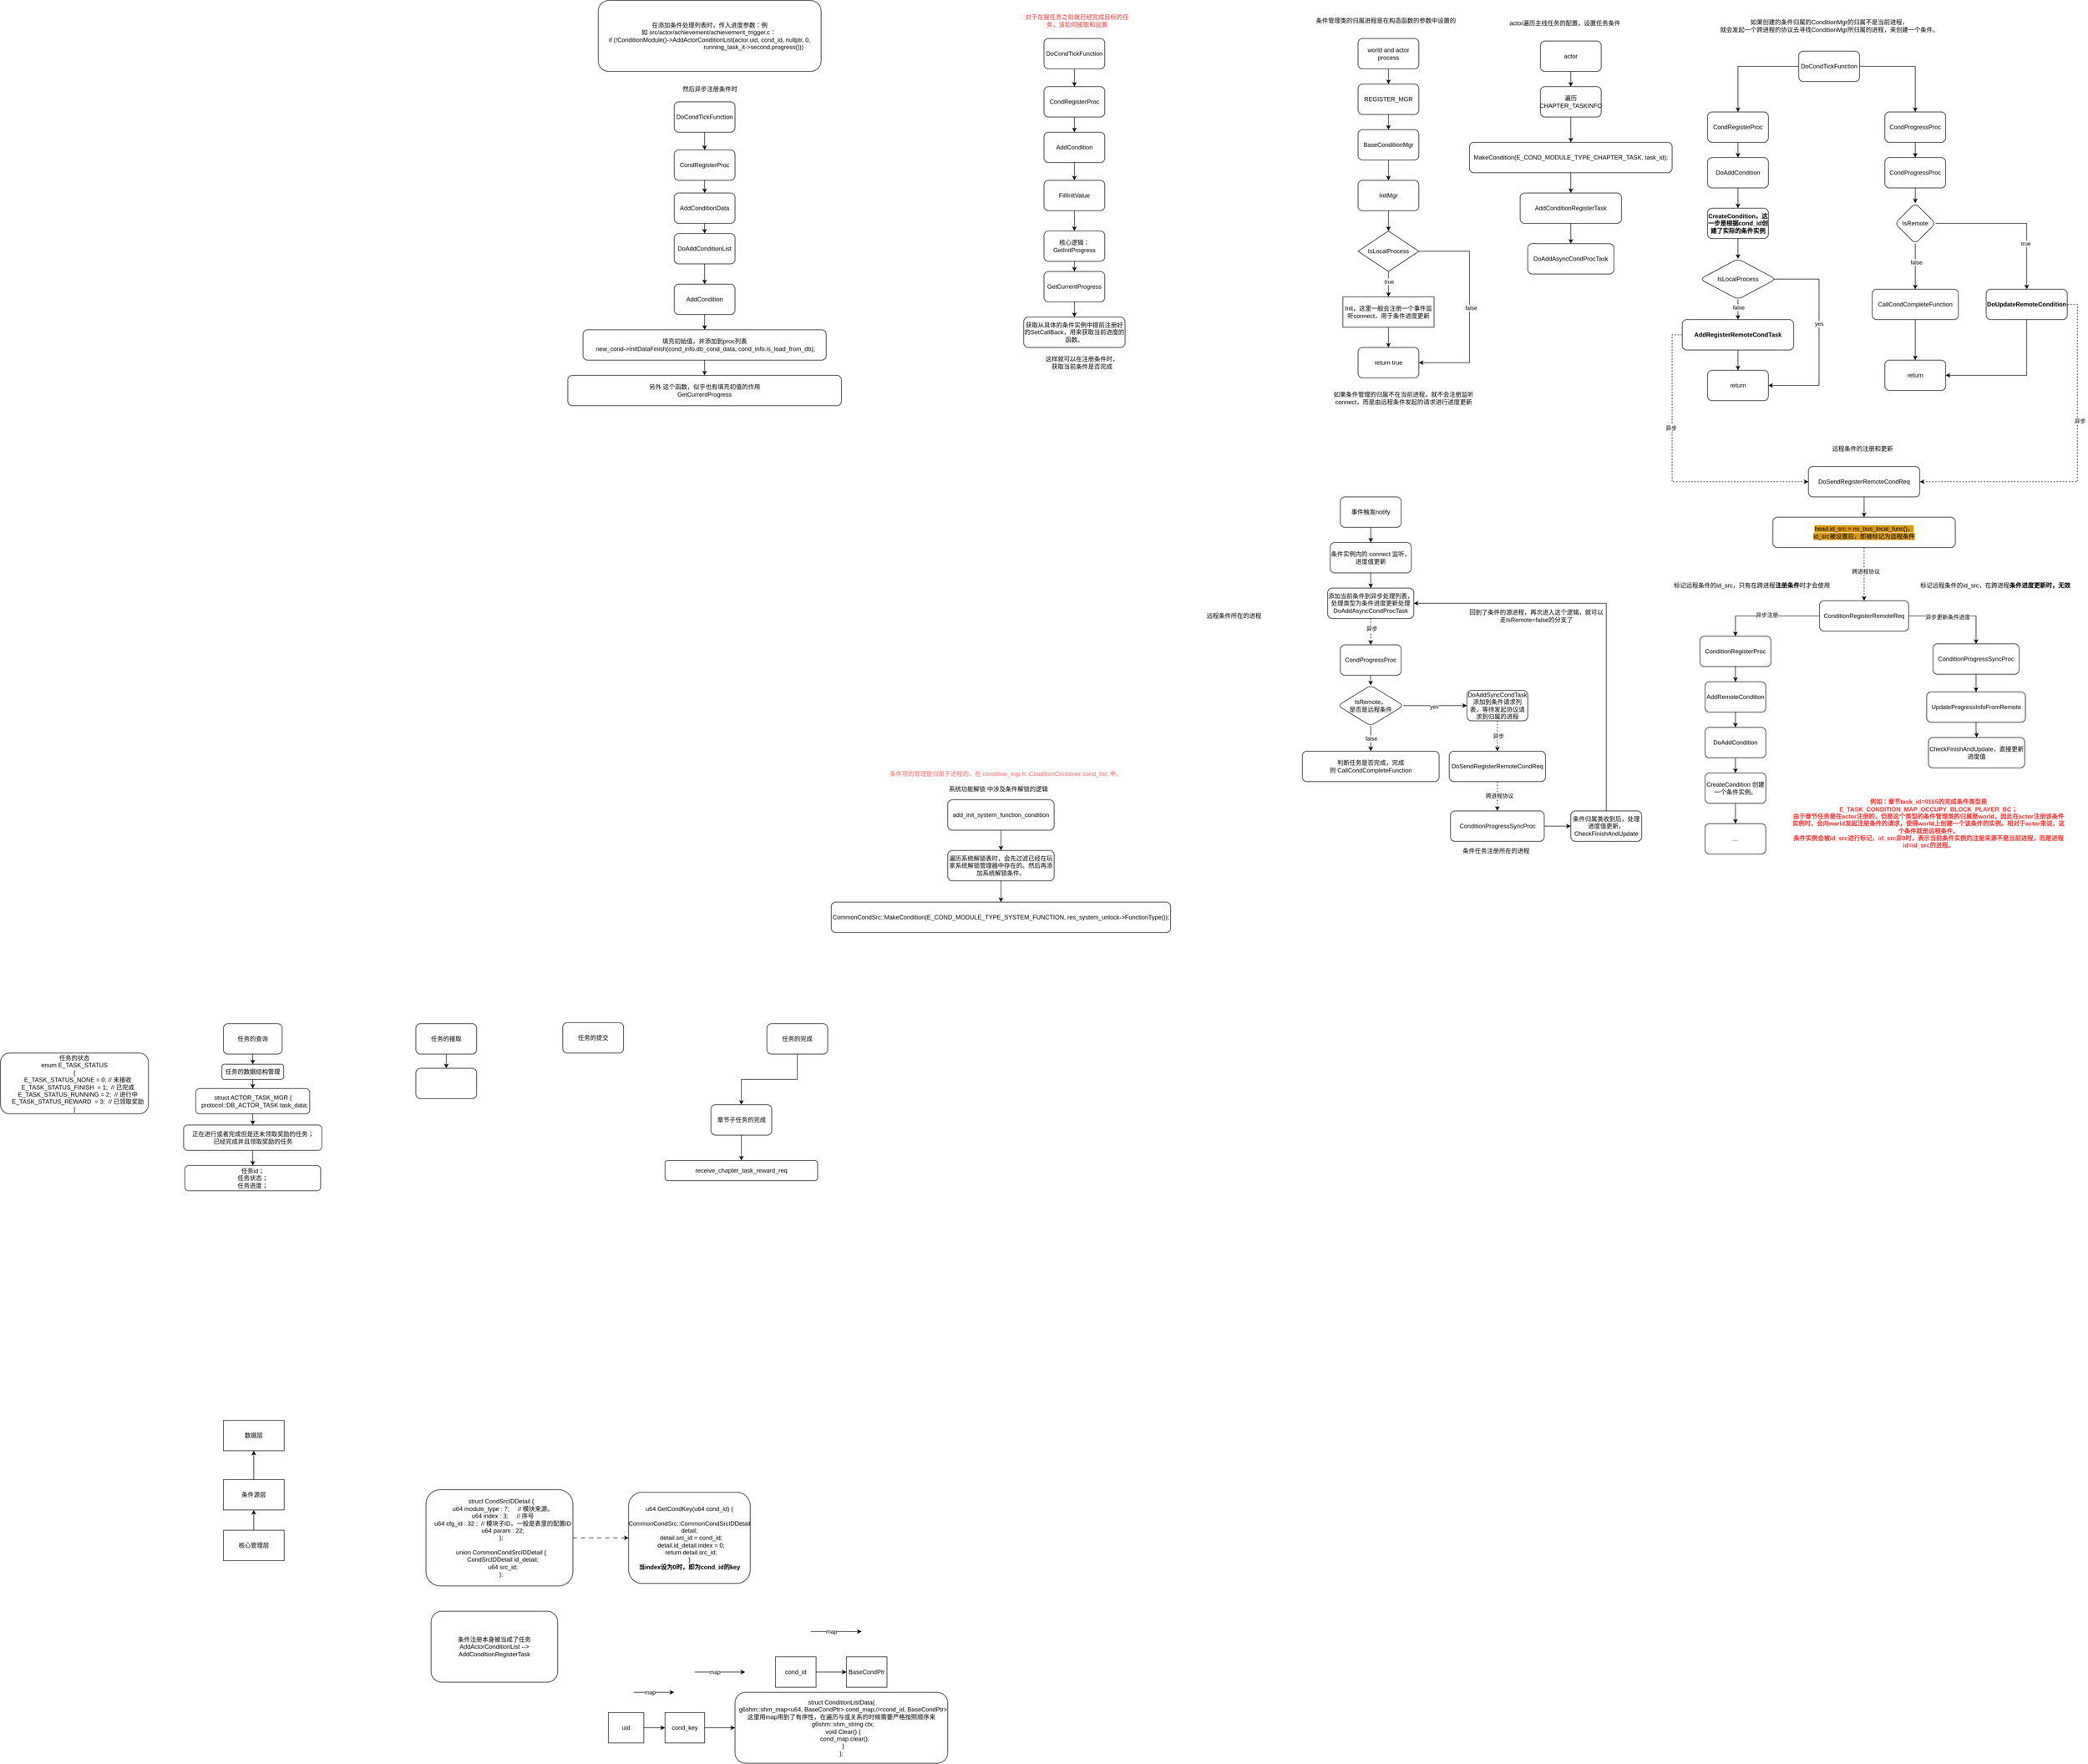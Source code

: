<mxfile version="27.1.5" pages="15">
  <diagram name="第 1 页" id="0qMLAzxB9j7ZInEhVMJu">
    <mxGraphModel dx="3578" dy="807" grid="1" gridSize="10" guides="1" tooltips="1" connect="1" arrows="1" fold="1" page="1" pageScale="1" pageWidth="827" pageHeight="1169" math="0" shadow="0">
      <root>
        <mxCell id="0" />
        <mxCell id="1" parent="0" />
        <mxCell id="X7OF4kSchoy8XItyaT_Y-3" value="" style="edgeStyle=orthogonalEdgeStyle;rounded=0;orthogonalLoop=1;jettySize=auto;html=1;" parent="1" source="X7OF4kSchoy8XItyaT_Y-1" target="X7OF4kSchoy8XItyaT_Y-2" edge="1">
          <mxGeometry relative="1" as="geometry" />
        </mxCell>
        <mxCell id="X7OF4kSchoy8XItyaT_Y-1" value="BaseConditionMgr" style="rounded=1;whiteSpace=wrap;html=1;" parent="1" vertex="1">
          <mxGeometry x="340" y="315" width="120" height="60" as="geometry" />
        </mxCell>
        <mxCell id="X7OF4kSchoy8XItyaT_Y-7" value="" style="edgeStyle=orthogonalEdgeStyle;rounded=0;orthogonalLoop=1;jettySize=auto;html=1;" parent="1" source="X7OF4kSchoy8XItyaT_Y-2" target="X7OF4kSchoy8XItyaT_Y-6" edge="1">
          <mxGeometry relative="1" as="geometry" />
        </mxCell>
        <mxCell id="X7OF4kSchoy8XItyaT_Y-2" value="InitMgr" style="whiteSpace=wrap;html=1;rounded=1;" parent="1" vertex="1">
          <mxGeometry x="340" y="415" width="120" height="60" as="geometry" />
        </mxCell>
        <mxCell id="X7OF4kSchoy8XItyaT_Y-5" value="" style="edgeStyle=orthogonalEdgeStyle;rounded=0;orthogonalLoop=1;jettySize=auto;html=1;" parent="1" source="X7OF4kSchoy8XItyaT_Y-4" target="X7OF4kSchoy8XItyaT_Y-1" edge="1">
          <mxGeometry relative="1" as="geometry" />
        </mxCell>
        <mxCell id="X7OF4kSchoy8XItyaT_Y-4" value="REGISTER_MGR" style="rounded=1;whiteSpace=wrap;html=1;" parent="1" vertex="1">
          <mxGeometry x="340" y="225" width="120" height="60" as="geometry" />
        </mxCell>
        <mxCell id="X7OF4kSchoy8XItyaT_Y-9" value="" style="edgeStyle=orthogonalEdgeStyle;rounded=0;orthogonalLoop=1;jettySize=auto;html=1;" parent="1" source="X7OF4kSchoy8XItyaT_Y-6" target="X7OF4kSchoy8XItyaT_Y-8" edge="1">
          <mxGeometry relative="1" as="geometry" />
        </mxCell>
        <mxCell id="X7OF4kSchoy8XItyaT_Y-10" value="true" style="edgeLabel;html=1;align=center;verticalAlign=middle;resizable=0;points=[];" parent="X7OF4kSchoy8XItyaT_Y-9" vertex="1" connectable="0">
          <mxGeometry x="-0.228" y="1" relative="1" as="geometry">
            <mxPoint as="offset" />
          </mxGeometry>
        </mxCell>
        <mxCell id="X7OF4kSchoy8XItyaT_Y-13" style="edgeStyle=orthogonalEdgeStyle;rounded=0;orthogonalLoop=1;jettySize=auto;html=1;exitX=1;exitY=0.5;exitDx=0;exitDy=0;entryX=1;entryY=0.5;entryDx=0;entryDy=0;" parent="1" source="X7OF4kSchoy8XItyaT_Y-6" target="X7OF4kSchoy8XItyaT_Y-11" edge="1">
          <mxGeometry relative="1" as="geometry">
            <Array as="points">
              <mxPoint x="560" y="555" />
              <mxPoint x="560" y="775" />
            </Array>
          </mxGeometry>
        </mxCell>
        <mxCell id="X7OF4kSchoy8XItyaT_Y-14" value="false" style="edgeLabel;html=1;align=center;verticalAlign=middle;resizable=0;points=[];" parent="X7OF4kSchoy8XItyaT_Y-13" vertex="1" connectable="0">
          <mxGeometry x="0.008" y="3" relative="1" as="geometry">
            <mxPoint as="offset" />
          </mxGeometry>
        </mxCell>
        <mxCell id="X7OF4kSchoy8XItyaT_Y-6" value="IsLocalProcess" style="rhombus;whiteSpace=wrap;html=1;" parent="1" vertex="1">
          <mxGeometry x="340" y="515" width="120" height="80" as="geometry" />
        </mxCell>
        <mxCell id="X7OF4kSchoy8XItyaT_Y-12" value="" style="edgeStyle=orthogonalEdgeStyle;rounded=0;orthogonalLoop=1;jettySize=auto;html=1;" parent="1" source="X7OF4kSchoy8XItyaT_Y-8" target="X7OF4kSchoy8XItyaT_Y-11" edge="1">
          <mxGeometry relative="1" as="geometry" />
        </mxCell>
        <mxCell id="X7OF4kSchoy8XItyaT_Y-8" value="Init，这里一般会注册一个事件监听connect，用于条件进度更新" style="whiteSpace=wrap;html=1;" parent="1" vertex="1">
          <mxGeometry x="310" y="645" width="180" height="60" as="geometry" />
        </mxCell>
        <mxCell id="X7OF4kSchoy8XItyaT_Y-11" value="return true" style="rounded=1;whiteSpace=wrap;html=1;" parent="1" vertex="1">
          <mxGeometry x="340" y="745" width="120" height="60" as="geometry" />
        </mxCell>
        <mxCell id="X7OF4kSchoy8XItyaT_Y-17" style="edgeStyle=orthogonalEdgeStyle;rounded=0;orthogonalLoop=1;jettySize=auto;html=1;entryX=0.5;entryY=0;entryDx=0;entryDy=0;" parent="1" source="X7OF4kSchoy8XItyaT_Y-16" target="X7OF4kSchoy8XItyaT_Y-4" edge="1">
          <mxGeometry relative="1" as="geometry" />
        </mxCell>
        <mxCell id="X7OF4kSchoy8XItyaT_Y-16" value="world and actor process" style="rounded=1;whiteSpace=wrap;html=1;" parent="1" vertex="1">
          <mxGeometry x="340" y="135" width="120" height="60" as="geometry" />
        </mxCell>
        <mxCell id="X7OF4kSchoy8XItyaT_Y-20" value="" style="edgeStyle=orthogonalEdgeStyle;rounded=0;orthogonalLoop=1;jettySize=auto;html=1;" parent="1" source="X7OF4kSchoy8XItyaT_Y-18" target="X7OF4kSchoy8XItyaT_Y-19" edge="1">
          <mxGeometry relative="1" as="geometry" />
        </mxCell>
        <mxCell id="X7OF4kSchoy8XItyaT_Y-18" value="actor" style="rounded=1;whiteSpace=wrap;html=1;" parent="1" vertex="1">
          <mxGeometry x="700" y="140" width="120" height="60" as="geometry" />
        </mxCell>
        <mxCell id="X7OF4kSchoy8XItyaT_Y-22" value="" style="edgeStyle=orthogonalEdgeStyle;rounded=0;orthogonalLoop=1;jettySize=auto;html=1;" parent="1" source="X7OF4kSchoy8XItyaT_Y-19" target="X7OF4kSchoy8XItyaT_Y-21" edge="1">
          <mxGeometry relative="1" as="geometry" />
        </mxCell>
        <mxCell id="X7OF4kSchoy8XItyaT_Y-19" value="遍历 CHAPTER_TASKINFO" style="rounded=1;whiteSpace=wrap;html=1;" parent="1" vertex="1">
          <mxGeometry x="700" y="230" width="120" height="60" as="geometry" />
        </mxCell>
        <mxCell id="X7OF4kSchoy8XItyaT_Y-24" value="" style="edgeStyle=orthogonalEdgeStyle;rounded=0;orthogonalLoop=1;jettySize=auto;html=1;" parent="1" source="X7OF4kSchoy8XItyaT_Y-21" target="X7OF4kSchoy8XItyaT_Y-23" edge="1">
          <mxGeometry relative="1" as="geometry" />
        </mxCell>
        <mxCell id="X7OF4kSchoy8XItyaT_Y-21" value="MakeCondition(E_COND_MODULE_TYPE_CHAPTER_TASK, task_id);" style="whiteSpace=wrap;html=1;rounded=1;" parent="1" vertex="1">
          <mxGeometry x="560" y="340" width="400" height="60" as="geometry" />
        </mxCell>
        <mxCell id="X7OF4kSchoy8XItyaT_Y-26" value="" style="edgeStyle=orthogonalEdgeStyle;rounded=0;orthogonalLoop=1;jettySize=auto;html=1;" parent="1" source="X7OF4kSchoy8XItyaT_Y-23" target="X7OF4kSchoy8XItyaT_Y-25" edge="1">
          <mxGeometry relative="1" as="geometry" />
        </mxCell>
        <mxCell id="X7OF4kSchoy8XItyaT_Y-23" value="AddConditionRegisterTask" style="whiteSpace=wrap;html=1;rounded=1;" parent="1" vertex="1">
          <mxGeometry x="660" y="440" width="200" height="60" as="geometry" />
        </mxCell>
        <mxCell id="X7OF4kSchoy8XItyaT_Y-25" value="DoAddAsyncCondProcTask" style="whiteSpace=wrap;html=1;rounded=1;" parent="1" vertex="1">
          <mxGeometry x="675" y="540" width="170" height="60" as="geometry" />
        </mxCell>
        <mxCell id="X7OF4kSchoy8XItyaT_Y-28" value="如果创建的条件归属的ConditionMgr的归属不是当前进程，&lt;div&gt;就会发起一个跨进程的协议去寻找ConditionMgr所归属的进程，来创建一个条件。&lt;/div&gt;" style="text;html=1;align=center;verticalAlign=middle;resizable=0;points=[];autosize=1;strokeColor=none;fillColor=none;" parent="1" vertex="1">
          <mxGeometry x="1045" y="90" width="450" height="40" as="geometry" />
        </mxCell>
        <mxCell id="X7OF4kSchoy8XItyaT_Y-31" value="" style="edgeStyle=orthogonalEdgeStyle;rounded=0;orthogonalLoop=1;jettySize=auto;html=1;" parent="1" source="X7OF4kSchoy8XItyaT_Y-29" target="X7OF4kSchoy8XItyaT_Y-30" edge="1">
          <mxGeometry relative="1" as="geometry" />
        </mxCell>
        <mxCell id="X7OF4kSchoy8XItyaT_Y-47" value="" style="edgeStyle=orthogonalEdgeStyle;rounded=0;orthogonalLoop=1;jettySize=auto;html=1;" parent="1" source="X7OF4kSchoy8XItyaT_Y-29" target="X7OF4kSchoy8XItyaT_Y-46" edge="1">
          <mxGeometry relative="1" as="geometry" />
        </mxCell>
        <mxCell id="X7OF4kSchoy8XItyaT_Y-29" value="DoCondTickFunction" style="rounded=1;whiteSpace=wrap;html=1;" parent="1" vertex="1">
          <mxGeometry x="1210" y="160" width="120" height="60" as="geometry" />
        </mxCell>
        <mxCell id="X7OF4kSchoy8XItyaT_Y-33" value="" style="edgeStyle=orthogonalEdgeStyle;rounded=0;orthogonalLoop=1;jettySize=auto;html=1;" parent="1" source="X7OF4kSchoy8XItyaT_Y-30" target="X7OF4kSchoy8XItyaT_Y-32" edge="1">
          <mxGeometry relative="1" as="geometry" />
        </mxCell>
        <mxCell id="X7OF4kSchoy8XItyaT_Y-30" value="CondRegisterProc" style="whiteSpace=wrap;html=1;rounded=1;" parent="1" vertex="1">
          <mxGeometry x="1030" y="280" width="120" height="60" as="geometry" />
        </mxCell>
        <mxCell id="X7OF4kSchoy8XItyaT_Y-42" value="" style="edgeStyle=orthogonalEdgeStyle;rounded=0;orthogonalLoop=1;jettySize=auto;html=1;" parent="1" source="X7OF4kSchoy8XItyaT_Y-32" target="X7OF4kSchoy8XItyaT_Y-41" edge="1">
          <mxGeometry relative="1" as="geometry" />
        </mxCell>
        <mxCell id="X7OF4kSchoy8XItyaT_Y-32" value="DoAddCondition" style="whiteSpace=wrap;html=1;rounded=1;" parent="1" vertex="1">
          <mxGeometry x="1030" y="370" width="120" height="60" as="geometry" />
        </mxCell>
        <mxCell id="X7OF4kSchoy8XItyaT_Y-37" value="" style="edgeStyle=orthogonalEdgeStyle;rounded=0;orthogonalLoop=1;jettySize=auto;html=1;" parent="1" source="X7OF4kSchoy8XItyaT_Y-34" target="X7OF4kSchoy8XItyaT_Y-36" edge="1">
          <mxGeometry relative="1" as="geometry" />
        </mxCell>
        <mxCell id="X7OF4kSchoy8XItyaT_Y-44" value="false" style="edgeLabel;html=1;align=center;verticalAlign=middle;resizable=0;points=[];" parent="X7OF4kSchoy8XItyaT_Y-37" vertex="1" connectable="0">
          <mxGeometry x="-0.2" y="1" relative="1" as="geometry">
            <mxPoint as="offset" />
          </mxGeometry>
        </mxCell>
        <mxCell id="X7OF4kSchoy8XItyaT_Y-40" style="edgeStyle=orthogonalEdgeStyle;rounded=0;orthogonalLoop=1;jettySize=auto;html=1;entryX=1;entryY=0.5;entryDx=0;entryDy=0;exitX=0.94;exitY=0.538;exitDx=0;exitDy=0;exitPerimeter=0;" parent="1" source="X7OF4kSchoy8XItyaT_Y-34" target="X7OF4kSchoy8XItyaT_Y-38" edge="1">
          <mxGeometry relative="1" as="geometry">
            <Array as="points">
              <mxPoint x="1156" y="610" />
              <mxPoint x="1250" y="610" />
              <mxPoint x="1250" y="820" />
            </Array>
          </mxGeometry>
        </mxCell>
        <mxCell id="X7OF4kSchoy8XItyaT_Y-45" value="yes" style="edgeLabel;html=1;align=center;verticalAlign=middle;resizable=0;points=[];" parent="X7OF4kSchoy8XItyaT_Y-40" vertex="1" connectable="0">
          <mxGeometry x="-0.091" relative="1" as="geometry">
            <mxPoint as="offset" />
          </mxGeometry>
        </mxCell>
        <mxCell id="X7OF4kSchoy8XItyaT_Y-34" value="IsLocalProcess" style="rhombus;whiteSpace=wrap;html=1;rounded=1;" parent="1" vertex="1">
          <mxGeometry x="1015" y="570" width="150" height="80" as="geometry" />
        </mxCell>
        <mxCell id="X7OF4kSchoy8XItyaT_Y-39" value="" style="edgeStyle=orthogonalEdgeStyle;rounded=0;orthogonalLoop=1;jettySize=auto;html=1;" parent="1" source="X7OF4kSchoy8XItyaT_Y-36" target="X7OF4kSchoy8XItyaT_Y-38" edge="1">
          <mxGeometry relative="1" as="geometry" />
        </mxCell>
        <mxCell id="X7OF4kSchoy8XItyaT_Y-131" style="edgeStyle=orthogonalEdgeStyle;rounded=0;orthogonalLoop=1;jettySize=auto;html=1;exitX=0;exitY=0.5;exitDx=0;exitDy=0;entryX=0;entryY=0.5;entryDx=0;entryDy=0;dashed=1;" parent="1" source="X7OF4kSchoy8XItyaT_Y-36" target="X7OF4kSchoy8XItyaT_Y-64" edge="1">
          <mxGeometry relative="1" as="geometry" />
        </mxCell>
        <mxCell id="X7OF4kSchoy8XItyaT_Y-133" value="异步" style="edgeLabel;html=1;align=center;verticalAlign=middle;resizable=0;points=[];" parent="X7OF4kSchoy8XItyaT_Y-131" vertex="1" connectable="0">
          <mxGeometry x="-0.296" y="-2" relative="1" as="geometry">
            <mxPoint as="offset" />
          </mxGeometry>
        </mxCell>
        <mxCell id="X7OF4kSchoy8XItyaT_Y-36" value="&lt;b&gt;AddRegisterRemoteCondTask&lt;/b&gt;" style="whiteSpace=wrap;html=1;rounded=1;" parent="1" vertex="1">
          <mxGeometry x="980" y="690" width="220" height="60" as="geometry" />
        </mxCell>
        <mxCell id="X7OF4kSchoy8XItyaT_Y-38" value="return" style="whiteSpace=wrap;html=1;rounded=1;" parent="1" vertex="1">
          <mxGeometry x="1030" y="790" width="120" height="60" as="geometry" />
        </mxCell>
        <mxCell id="X7OF4kSchoy8XItyaT_Y-43" value="" style="edgeStyle=orthogonalEdgeStyle;rounded=0;orthogonalLoop=1;jettySize=auto;html=1;" parent="1" source="X7OF4kSchoy8XItyaT_Y-41" target="X7OF4kSchoy8XItyaT_Y-34" edge="1">
          <mxGeometry relative="1" as="geometry" />
        </mxCell>
        <mxCell id="X7OF4kSchoy8XItyaT_Y-41" value="&lt;b&gt;CreateCondition，这一步是根据cond_id创建了实际的条件实例&lt;/b&gt;" style="whiteSpace=wrap;html=1;rounded=1;" parent="1" vertex="1">
          <mxGeometry x="1030" y="470" width="120" height="60" as="geometry" />
        </mxCell>
        <mxCell id="X7OF4kSchoy8XItyaT_Y-49" value="" style="edgeStyle=orthogonalEdgeStyle;rounded=0;orthogonalLoop=1;jettySize=auto;html=1;" parent="1" source="X7OF4kSchoy8XItyaT_Y-46" target="X7OF4kSchoy8XItyaT_Y-48" edge="1">
          <mxGeometry relative="1" as="geometry" />
        </mxCell>
        <mxCell id="X7OF4kSchoy8XItyaT_Y-46" value="CondProgressProc" style="whiteSpace=wrap;html=1;rounded=1;" parent="1" vertex="1">
          <mxGeometry x="1380" y="280" width="120" height="60" as="geometry" />
        </mxCell>
        <mxCell id="X7OF4kSchoy8XItyaT_Y-51" value="" style="edgeStyle=orthogonalEdgeStyle;rounded=0;orthogonalLoop=1;jettySize=auto;html=1;" parent="1" source="X7OF4kSchoy8XItyaT_Y-48" target="X7OF4kSchoy8XItyaT_Y-50" edge="1">
          <mxGeometry relative="1" as="geometry" />
        </mxCell>
        <mxCell id="X7OF4kSchoy8XItyaT_Y-48" value="CondProgressProc" style="whiteSpace=wrap;html=1;rounded=1;" parent="1" vertex="1">
          <mxGeometry x="1380" y="370" width="120" height="60" as="geometry" />
        </mxCell>
        <mxCell id="X7OF4kSchoy8XItyaT_Y-53" value="" style="edgeStyle=orthogonalEdgeStyle;rounded=0;orthogonalLoop=1;jettySize=auto;html=1;" parent="1" source="X7OF4kSchoy8XItyaT_Y-50" target="X7OF4kSchoy8XItyaT_Y-52" edge="1">
          <mxGeometry relative="1" as="geometry" />
        </mxCell>
        <mxCell id="X7OF4kSchoy8XItyaT_Y-61" value="true" style="edgeLabel;html=1;align=center;verticalAlign=middle;resizable=0;points=[];" parent="X7OF4kSchoy8XItyaT_Y-53" vertex="1" connectable="0">
          <mxGeometry x="0.419" y="-2" relative="1" as="geometry">
            <mxPoint as="offset" />
          </mxGeometry>
        </mxCell>
        <mxCell id="X7OF4kSchoy8XItyaT_Y-56" value="" style="edgeStyle=orthogonalEdgeStyle;rounded=0;orthogonalLoop=1;jettySize=auto;html=1;" parent="1" source="X7OF4kSchoy8XItyaT_Y-50" target="X7OF4kSchoy8XItyaT_Y-55" edge="1">
          <mxGeometry relative="1" as="geometry" />
        </mxCell>
        <mxCell id="X7OF4kSchoy8XItyaT_Y-60" value="false" style="edgeLabel;html=1;align=center;verticalAlign=middle;resizable=0;points=[];" parent="X7OF4kSchoy8XItyaT_Y-56" vertex="1" connectable="0">
          <mxGeometry x="-0.178" y="2" relative="1" as="geometry">
            <mxPoint as="offset" />
          </mxGeometry>
        </mxCell>
        <mxCell id="X7OF4kSchoy8XItyaT_Y-50" value="IsRemote" style="rhombus;whiteSpace=wrap;html=1;rounded=1;" parent="1" vertex="1">
          <mxGeometry x="1400" y="460" width="80" height="80" as="geometry" />
        </mxCell>
        <mxCell id="X7OF4kSchoy8XItyaT_Y-59" style="edgeStyle=orthogonalEdgeStyle;rounded=0;orthogonalLoop=1;jettySize=auto;html=1;entryX=1;entryY=0.5;entryDx=0;entryDy=0;" parent="1" source="X7OF4kSchoy8XItyaT_Y-52" target="X7OF4kSchoy8XItyaT_Y-57" edge="1">
          <mxGeometry relative="1" as="geometry">
            <Array as="points">
              <mxPoint x="1660" y="800" />
            </Array>
          </mxGeometry>
        </mxCell>
        <mxCell id="X7OF4kSchoy8XItyaT_Y-134" style="edgeStyle=orthogonalEdgeStyle;rounded=0;orthogonalLoop=1;jettySize=auto;html=1;exitX=1;exitY=0.5;exitDx=0;exitDy=0;entryX=1;entryY=0.5;entryDx=0;entryDy=0;dashed=1;" parent="1" source="X7OF4kSchoy8XItyaT_Y-52" target="X7OF4kSchoy8XItyaT_Y-64" edge="1">
          <mxGeometry relative="1" as="geometry" />
        </mxCell>
        <mxCell id="X7OF4kSchoy8XItyaT_Y-135" value="异步" style="edgeLabel;html=1;align=center;verticalAlign=middle;resizable=0;points=[];" parent="X7OF4kSchoy8XItyaT_Y-134" vertex="1" connectable="0">
          <mxGeometry x="-0.266" y="5" relative="1" as="geometry">
            <mxPoint as="offset" />
          </mxGeometry>
        </mxCell>
        <mxCell id="X7OF4kSchoy8XItyaT_Y-52" value="&lt;b&gt;DoUpdateRemoteCondition&lt;/b&gt;" style="whiteSpace=wrap;html=1;rounded=1;" parent="1" vertex="1">
          <mxGeometry x="1580" y="630" width="160" height="60" as="geometry" />
        </mxCell>
        <mxCell id="X7OF4kSchoy8XItyaT_Y-58" value="" style="edgeStyle=orthogonalEdgeStyle;rounded=0;orthogonalLoop=1;jettySize=auto;html=1;" parent="1" source="X7OF4kSchoy8XItyaT_Y-55" target="X7OF4kSchoy8XItyaT_Y-57" edge="1">
          <mxGeometry relative="1" as="geometry" />
        </mxCell>
        <mxCell id="X7OF4kSchoy8XItyaT_Y-55" value="CallCondCompleteFunction" style="whiteSpace=wrap;html=1;rounded=1;" parent="1" vertex="1">
          <mxGeometry x="1355" y="630" width="170" height="60" as="geometry" />
        </mxCell>
        <mxCell id="X7OF4kSchoy8XItyaT_Y-57" value="return" style="whiteSpace=wrap;html=1;rounded=1;" parent="1" vertex="1">
          <mxGeometry x="1380" y="770" width="120" height="60" as="geometry" />
        </mxCell>
        <mxCell id="X7OF4kSchoy8XItyaT_Y-62" value="条件管理类的归属进程是在构造函数的参数中设置的" style="text;html=1;align=center;verticalAlign=middle;whiteSpace=wrap;rounded=0;" parent="1" vertex="1">
          <mxGeometry x="230" y="85" width="330" height="30" as="geometry" />
        </mxCell>
        <mxCell id="X7OF4kSchoy8XItyaT_Y-63" value="actor遍历主线任务的配置，设置任务条件" style="text;html=1;align=center;verticalAlign=middle;whiteSpace=wrap;rounded=0;" parent="1" vertex="1">
          <mxGeometry x="630" y="90" width="237" height="30" as="geometry" />
        </mxCell>
        <mxCell id="X7OF4kSchoy8XItyaT_Y-89" value="" style="edgeStyle=orthogonalEdgeStyle;rounded=0;orthogonalLoop=1;jettySize=auto;html=1;" parent="1" source="X7OF4kSchoy8XItyaT_Y-64" target="X7OF4kSchoy8XItyaT_Y-88" edge="1">
          <mxGeometry relative="1" as="geometry" />
        </mxCell>
        <mxCell id="X7OF4kSchoy8XItyaT_Y-64" value="DoSendRegisterRemoteCondReq" style="rounded=1;whiteSpace=wrap;html=1;" parent="1" vertex="1">
          <mxGeometry x="1229" y="980" width="220" height="60" as="geometry" />
        </mxCell>
        <mxCell id="X7OF4kSchoy8XItyaT_Y-68" value="" style="edgeStyle=orthogonalEdgeStyle;rounded=0;orthogonalLoop=1;jettySize=auto;html=1;" parent="1" source="X7OF4kSchoy8XItyaT_Y-65" target="X7OF4kSchoy8XItyaT_Y-67" edge="1">
          <mxGeometry relative="1" as="geometry" />
        </mxCell>
        <mxCell id="acaYQ1tCma_x3v5Xgvzq-1" value="异步注册" style="edgeLabel;html=1;align=center;verticalAlign=middle;resizable=0;points=[];" parent="X7OF4kSchoy8XItyaT_Y-68" vertex="1" connectable="0">
          <mxGeometry x="0.013" y="-2" relative="1" as="geometry">
            <mxPoint as="offset" />
          </mxGeometry>
        </mxCell>
        <mxCell id="X7OF4kSchoy8XItyaT_Y-70" value="" style="edgeStyle=orthogonalEdgeStyle;rounded=0;orthogonalLoop=1;jettySize=auto;html=1;" parent="1" source="X7OF4kSchoy8XItyaT_Y-65" target="X7OF4kSchoy8XItyaT_Y-69" edge="1">
          <mxGeometry relative="1" as="geometry" />
        </mxCell>
        <mxCell id="acaYQ1tCma_x3v5Xgvzq-2" value="异步更新条件进度" style="edgeLabel;html=1;align=center;verticalAlign=middle;resizable=0;points=[];" parent="X7OF4kSchoy8XItyaT_Y-70" vertex="1" connectable="0">
          <mxGeometry x="-0.179" y="-2" relative="1" as="geometry">
            <mxPoint as="offset" />
          </mxGeometry>
        </mxCell>
        <mxCell id="X7OF4kSchoy8XItyaT_Y-65" value="ConditionRegisterRemoteReq" style="whiteSpace=wrap;html=1;rounded=1;" parent="1" vertex="1">
          <mxGeometry x="1251" y="1245" width="176" height="60" as="geometry" />
        </mxCell>
        <mxCell id="X7OF4kSchoy8XItyaT_Y-72" value="" style="edgeStyle=orthogonalEdgeStyle;rounded=0;orthogonalLoop=1;jettySize=auto;html=1;" parent="1" source="X7OF4kSchoy8XItyaT_Y-67" target="X7OF4kSchoy8XItyaT_Y-71" edge="1">
          <mxGeometry relative="1" as="geometry" />
        </mxCell>
        <mxCell id="X7OF4kSchoy8XItyaT_Y-67" value="ConditionRegisterProc" style="whiteSpace=wrap;html=1;rounded=1;" parent="1" vertex="1">
          <mxGeometry x="1015" y="1315" width="140" height="60" as="geometry" />
        </mxCell>
        <mxCell id="X7OF4kSchoy8XItyaT_Y-81" value="" style="edgeStyle=orthogonalEdgeStyle;rounded=0;orthogonalLoop=1;jettySize=auto;html=1;" parent="1" source="X7OF4kSchoy8XItyaT_Y-69" target="X7OF4kSchoy8XItyaT_Y-80" edge="1">
          <mxGeometry relative="1" as="geometry" />
        </mxCell>
        <mxCell id="X7OF4kSchoy8XItyaT_Y-69" value="ConditionProgressSyncProc" style="whiteSpace=wrap;html=1;rounded=1;" parent="1" vertex="1">
          <mxGeometry x="1475" y="1330" width="170" height="60" as="geometry" />
        </mxCell>
        <mxCell id="X7OF4kSchoy8XItyaT_Y-74" value="" style="edgeStyle=orthogonalEdgeStyle;rounded=0;orthogonalLoop=1;jettySize=auto;html=1;" parent="1" source="X7OF4kSchoy8XItyaT_Y-71" target="X7OF4kSchoy8XItyaT_Y-73" edge="1">
          <mxGeometry relative="1" as="geometry" />
        </mxCell>
        <mxCell id="X7OF4kSchoy8XItyaT_Y-71" value="AddRemoteCondition" style="whiteSpace=wrap;html=1;rounded=1;" parent="1" vertex="1">
          <mxGeometry x="1025" y="1405" width="120" height="60" as="geometry" />
        </mxCell>
        <mxCell id="X7OF4kSchoy8XItyaT_Y-76" value="" style="edgeStyle=orthogonalEdgeStyle;rounded=0;orthogonalLoop=1;jettySize=auto;html=1;" parent="1" source="X7OF4kSchoy8XItyaT_Y-73" target="X7OF4kSchoy8XItyaT_Y-75" edge="1">
          <mxGeometry relative="1" as="geometry" />
        </mxCell>
        <mxCell id="X7OF4kSchoy8XItyaT_Y-73" value="DoAddCondition" style="whiteSpace=wrap;html=1;rounded=1;" parent="1" vertex="1">
          <mxGeometry x="1025" y="1495" width="120" height="60" as="geometry" />
        </mxCell>
        <mxCell id="X7OF4kSchoy8XItyaT_Y-78" value="" style="edgeStyle=orthogonalEdgeStyle;rounded=0;orthogonalLoop=1;jettySize=auto;html=1;" parent="1" source="X7OF4kSchoy8XItyaT_Y-75" target="X7OF4kSchoy8XItyaT_Y-77" edge="1">
          <mxGeometry relative="1" as="geometry" />
        </mxCell>
        <mxCell id="X7OF4kSchoy8XItyaT_Y-75" value="CreateCondition 创建一个条件实例。" style="whiteSpace=wrap;html=1;rounded=1;" parent="1" vertex="1">
          <mxGeometry x="1025" y="1585" width="120" height="60" as="geometry" />
        </mxCell>
        <mxCell id="X7OF4kSchoy8XItyaT_Y-77" value="..." style="whiteSpace=wrap;html=1;rounded=1;" parent="1" vertex="1">
          <mxGeometry x="1025" y="1685" width="120" height="60" as="geometry" />
        </mxCell>
        <mxCell id="X7OF4kSchoy8XItyaT_Y-79" value="远程条件的注册和更新" style="text;html=1;align=center;verticalAlign=middle;whiteSpace=wrap;rounded=0;" parent="1" vertex="1">
          <mxGeometry x="1256.25" y="930" width="160" height="30" as="geometry" />
        </mxCell>
        <mxCell id="X7OF4kSchoy8XItyaT_Y-83" value="" style="edgeStyle=orthogonalEdgeStyle;rounded=0;orthogonalLoop=1;jettySize=auto;html=1;" parent="1" source="X7OF4kSchoy8XItyaT_Y-80" target="X7OF4kSchoy8XItyaT_Y-82" edge="1">
          <mxGeometry relative="1" as="geometry" />
        </mxCell>
        <mxCell id="X7OF4kSchoy8XItyaT_Y-80" value="UpdateProgressInfoFromRemote" style="whiteSpace=wrap;html=1;rounded=1;" parent="1" vertex="1">
          <mxGeometry x="1462.5" y="1425" width="195" height="60" as="geometry" />
        </mxCell>
        <mxCell id="X7OF4kSchoy8XItyaT_Y-82" value="CheckFinishAndUpdate，直接更新进度值" style="whiteSpace=wrap;html=1;rounded=1;" parent="1" vertex="1">
          <mxGeometry x="1466" y="1515" width="190" height="60" as="geometry" />
        </mxCell>
        <mxCell id="X7OF4kSchoy8XItyaT_Y-84" value="例如：章节task_id=9165的完成条件类型是&lt;br&gt;&lt;table border=&quot;0&quot; cellpadding=&quot;0&quot; cellspacing=&quot;0&quot; width=&quot;537&quot; style=&quot;border-collapse:&lt;br/&gt; collapse;width:403pt&quot;&gt;&lt;tbody&gt;&lt;tr height=&quot;19&quot; style=&quot;height:14.25pt&quot;&gt;  &lt;td height=&quot;19&quot; class=&quot;xl64&quot; width=&quot;537&quot; style=&quot;height:14.25pt;width:403pt&quot;&gt;E_TASK_CONDITION_MAP_OCCUPY_BLOCK_PLAYER_BC；&lt;br&gt;由于章节任务是在actor注册的，但是这个类型的条件管理类的归属是world，因此在actor注册该条件实例时，会向world发起注册条件的请求，使得world上创建一个该条件的实例。相对于actor来说，这个条件就是远程条件。&lt;/td&gt;&lt;/tr&gt;&lt;/tbody&gt;&lt;/table&gt;&lt;div&gt;条件实例会被id_src进行标记，id_src非0时，表示当前条件实例的注册来源不是当前进程，而是进程id=id_src的进程。&lt;/div&gt;" style="text;html=1;align=center;verticalAlign=middle;whiteSpace=wrap;rounded=0;fontStyle=1;fontColor=#FF3333;" parent="1" vertex="1">
          <mxGeometry x="1236.25" y="1615" width="460" height="139" as="geometry" />
        </mxCell>
        <mxCell id="X7OF4kSchoy8XItyaT_Y-90" value="" style="edgeStyle=orthogonalEdgeStyle;rounded=0;orthogonalLoop=1;jettySize=auto;html=1;dashed=1;" parent="1" source="X7OF4kSchoy8XItyaT_Y-88" target="X7OF4kSchoy8XItyaT_Y-65" edge="1">
          <mxGeometry relative="1" as="geometry" />
        </mxCell>
        <mxCell id="X7OF4kSchoy8XItyaT_Y-136" value="跨进程协议" style="edgeLabel;html=1;align=center;verticalAlign=middle;resizable=0;points=[];" parent="X7OF4kSchoy8XItyaT_Y-90" vertex="1" connectable="0">
          <mxGeometry x="-0.105" y="3" relative="1" as="geometry">
            <mxPoint as="offset" />
          </mxGeometry>
        </mxCell>
        <mxCell id="X7OF4kSchoy8XItyaT_Y-88" value="&lt;span style=&quot;background-color: rgb(218, 153, 11);&quot;&gt;head.id_src = ns_bus_local_func()，&lt;/span&gt;&lt;div&gt;&lt;span style=&quot;background-color: rgb(218, 153, 11);&quot;&gt;id_src被设置后，即被标记为远程条件&lt;/span&gt;&lt;/div&gt;" style="whiteSpace=wrap;html=1;rounded=1;" parent="1" vertex="1">
          <mxGeometry x="1159" y="1080" width="360" height="60" as="geometry" />
        </mxCell>
        <mxCell id="X7OF4kSchoy8XItyaT_Y-93" value="如果条件管理的归属不在当前进程，就不会注册监听connect，而是由远程条件发起的请求进行进度更新" style="text;html=1;align=center;verticalAlign=middle;whiteSpace=wrap;rounded=0;" parent="1" vertex="1">
          <mxGeometry x="270" y="830" width="320" height="30" as="geometry" />
        </mxCell>
        <mxCell id="X7OF4kSchoy8XItyaT_Y-96" value="" style="edgeStyle=orthogonalEdgeStyle;rounded=0;orthogonalLoop=1;jettySize=auto;html=1;" parent="1" source="X7OF4kSchoy8XItyaT_Y-94" target="X7OF4kSchoy8XItyaT_Y-95" edge="1">
          <mxGeometry relative="1" as="geometry" />
        </mxCell>
        <mxCell id="X7OF4kSchoy8XItyaT_Y-94" value="事件触发notify" style="rounded=1;whiteSpace=wrap;html=1;" parent="1" vertex="1">
          <mxGeometry x="305" y="1040" width="120" height="60" as="geometry" />
        </mxCell>
        <mxCell id="X7OF4kSchoy8XItyaT_Y-98" value="" style="edgeStyle=orthogonalEdgeStyle;rounded=0;orthogonalLoop=1;jettySize=auto;html=1;" parent="1" source="X7OF4kSchoy8XItyaT_Y-95" target="X7OF4kSchoy8XItyaT_Y-97" edge="1">
          <mxGeometry relative="1" as="geometry" />
        </mxCell>
        <mxCell id="X7OF4kSchoy8XItyaT_Y-95" value="条件实例内的 connect 监听，进度值更新" style="rounded=1;whiteSpace=wrap;html=1;" parent="1" vertex="1">
          <mxGeometry x="285" y="1130" width="160" height="60" as="geometry" />
        </mxCell>
        <mxCell id="X7OF4kSchoy8XItyaT_Y-119" value="" style="edgeStyle=orthogonalEdgeStyle;rounded=0;orthogonalLoop=1;jettySize=auto;html=1;dashed=1;" parent="1" source="X7OF4kSchoy8XItyaT_Y-97" target="X7OF4kSchoy8XItyaT_Y-118" edge="1">
          <mxGeometry relative="1" as="geometry" />
        </mxCell>
        <mxCell id="X7OF4kSchoy8XItyaT_Y-121" value="异步" style="edgeLabel;html=1;align=center;verticalAlign=middle;resizable=0;points=[];" parent="X7OF4kSchoy8XItyaT_Y-119" vertex="1" connectable="0">
          <mxGeometry x="-0.24" y="2" relative="1" as="geometry">
            <mxPoint as="offset" />
          </mxGeometry>
        </mxCell>
        <mxCell id="X7OF4kSchoy8XItyaT_Y-97" value="添加当前条件到异步处理列表，处理类型为条件进度更新处理DoAddAsyncCondProcTask" style="whiteSpace=wrap;html=1;rounded=1;" parent="1" vertex="1">
          <mxGeometry x="280" y="1220" width="170" height="60" as="geometry" />
        </mxCell>
        <mxCell id="X7OF4kSchoy8XItyaT_Y-102" value="" style="edgeStyle=orthogonalEdgeStyle;rounded=0;orthogonalLoop=1;jettySize=auto;html=1;" parent="1" source="X7OF4kSchoy8XItyaT_Y-99" target="X7OF4kSchoy8XItyaT_Y-101" edge="1">
          <mxGeometry relative="1" as="geometry" />
        </mxCell>
        <mxCell id="X7OF4kSchoy8XItyaT_Y-105" value="false" style="edgeLabel;html=1;align=center;verticalAlign=middle;resizable=0;points=[];" parent="X7OF4kSchoy8XItyaT_Y-102" vertex="1" connectable="0">
          <mxGeometry x="0.004" y="1" relative="1" as="geometry">
            <mxPoint as="offset" />
          </mxGeometry>
        </mxCell>
        <mxCell id="X7OF4kSchoy8XItyaT_Y-104" value="" style="edgeStyle=orthogonalEdgeStyle;rounded=0;orthogonalLoop=1;jettySize=auto;html=1;" parent="1" source="X7OF4kSchoy8XItyaT_Y-99" target="X7OF4kSchoy8XItyaT_Y-103" edge="1">
          <mxGeometry relative="1" as="geometry" />
        </mxCell>
        <mxCell id="X7OF4kSchoy8XItyaT_Y-106" value="yes" style="edgeLabel;html=1;align=center;verticalAlign=middle;resizable=0;points=[];" parent="X7OF4kSchoy8XItyaT_Y-104" vertex="1" connectable="0">
          <mxGeometry x="-0.039" y="-2" relative="1" as="geometry">
            <mxPoint as="offset" />
          </mxGeometry>
        </mxCell>
        <mxCell id="X7OF4kSchoy8XItyaT_Y-99" value="IsRemote，&lt;div&gt;是否是远程条件&lt;/div&gt;" style="rhombus;whiteSpace=wrap;html=1;rounded=1;" parent="1" vertex="1">
          <mxGeometry x="300" y="1412" width="130" height="80" as="geometry" />
        </mxCell>
        <mxCell id="X7OF4kSchoy8XItyaT_Y-101" value="判断任务是否完成，完成则&amp;nbsp;CallCondCompleteFunction" style="whiteSpace=wrap;html=1;rounded=1;" parent="1" vertex="1">
          <mxGeometry x="230" y="1542" width="270" height="60" as="geometry" />
        </mxCell>
        <mxCell id="X7OF4kSchoy8XItyaT_Y-123" value="" style="edgeStyle=orthogonalEdgeStyle;rounded=0;orthogonalLoop=1;jettySize=auto;html=1;dashed=1;" parent="1" source="X7OF4kSchoy8XItyaT_Y-103" target="X7OF4kSchoy8XItyaT_Y-122" edge="1">
          <mxGeometry relative="1" as="geometry" />
        </mxCell>
        <mxCell id="X7OF4kSchoy8XItyaT_Y-124" value="异步" style="edgeLabel;html=1;align=center;verticalAlign=middle;resizable=0;points=[];" parent="X7OF4kSchoy8XItyaT_Y-123" vertex="1" connectable="0">
          <mxGeometry y="2" relative="1" as="geometry">
            <mxPoint as="offset" />
          </mxGeometry>
        </mxCell>
        <mxCell id="X7OF4kSchoy8XItyaT_Y-103" value="DoAddSyncCondTask添加到条件请求列表，等待发起协议请求到归属的进程" style="whiteSpace=wrap;html=1;rounded=1;" parent="1" vertex="1">
          <mxGeometry x="555" y="1422" width="120" height="60" as="geometry" />
        </mxCell>
        <mxCell id="X7OF4kSchoy8XItyaT_Y-109" style="edgeStyle=orthogonalEdgeStyle;rounded=0;orthogonalLoop=1;jettySize=auto;html=1;exitX=0.5;exitY=0;exitDx=0;exitDy=0;entryX=1;entryY=0.5;entryDx=0;entryDy=0;" parent="1" source="X7OF4kSchoy8XItyaT_Y-107" target="X7OF4kSchoy8XItyaT_Y-97" edge="1">
          <mxGeometry relative="1" as="geometry">
            <Array as="points">
              <mxPoint x="830" y="1250" />
            </Array>
          </mxGeometry>
        </mxCell>
        <mxCell id="X7OF4kSchoy8XItyaT_Y-107" value="条件归属类收到后，处理进度值更新，&lt;div&gt;CheckFinishAndUpdate&lt;br&gt;&lt;/div&gt;" style="whiteSpace=wrap;html=1;rounded=1;" parent="1" vertex="1">
          <mxGeometry x="760" y="1660" width="140" height="60" as="geometry" />
        </mxCell>
        <mxCell id="X7OF4kSchoy8XItyaT_Y-110" value="回到了条件的源进程，再次进入这个逻辑，就可以走IsRemote=false的分支了" style="text;html=1;align=center;verticalAlign=middle;whiteSpace=wrap;rounded=0;" parent="1" vertex="1">
          <mxGeometry x="557" y="1260" width="270" height="30" as="geometry" />
        </mxCell>
        <mxCell id="X7OF4kSchoy8XItyaT_Y-120" value="" style="edgeStyle=orthogonalEdgeStyle;rounded=0;orthogonalLoop=1;jettySize=auto;html=1;entryX=0.5;entryY=0;entryDx=0;entryDy=0;" parent="1" target="X7OF4kSchoy8XItyaT_Y-99" edge="1">
          <mxGeometry relative="1" as="geometry">
            <mxPoint x="364.48" y="1392" as="sourcePoint" />
            <mxPoint x="364.48" y="1412" as="targetPoint" />
          </mxGeometry>
        </mxCell>
        <mxCell id="X7OF4kSchoy8XItyaT_Y-118" value="CondProgressProc" style="whiteSpace=wrap;html=1;rounded=1;" parent="1" vertex="1">
          <mxGeometry x="305" y="1332" width="120" height="60" as="geometry" />
        </mxCell>
        <mxCell id="X7OF4kSchoy8XItyaT_Y-126" value="" style="edgeStyle=orthogonalEdgeStyle;rounded=0;orthogonalLoop=1;jettySize=auto;html=1;dashed=1;" parent="1" source="X7OF4kSchoy8XItyaT_Y-122" target="X7OF4kSchoy8XItyaT_Y-125" edge="1">
          <mxGeometry relative="1" as="geometry" />
        </mxCell>
        <mxCell id="X7OF4kSchoy8XItyaT_Y-127" value="跨进程协议" style="edgeLabel;html=1;align=center;verticalAlign=middle;resizable=0;points=[];" parent="X7OF4kSchoy8XItyaT_Y-126" vertex="1" connectable="0">
          <mxGeometry x="-0.05" y="4" relative="1" as="geometry">
            <mxPoint as="offset" />
          </mxGeometry>
        </mxCell>
        <mxCell id="X7OF4kSchoy8XItyaT_Y-122" value="DoSendRegisterRemoteCondReq" style="whiteSpace=wrap;html=1;rounded=1;" parent="1" vertex="1">
          <mxGeometry x="520" y="1542" width="190" height="60" as="geometry" />
        </mxCell>
        <mxCell id="X7OF4kSchoy8XItyaT_Y-128" value="" style="edgeStyle=orthogonalEdgeStyle;rounded=0;orthogonalLoop=1;jettySize=auto;html=1;" parent="1" source="X7OF4kSchoy8XItyaT_Y-125" target="X7OF4kSchoy8XItyaT_Y-107" edge="1">
          <mxGeometry relative="1" as="geometry" />
        </mxCell>
        <mxCell id="X7OF4kSchoy8XItyaT_Y-125" value="ConditionProgressSyncProc" style="whiteSpace=wrap;html=1;rounded=1;" parent="1" vertex="1">
          <mxGeometry x="522.5" y="1660" width="185" height="60" as="geometry" />
        </mxCell>
        <mxCell id="X7OF4kSchoy8XItyaT_Y-129" value="远程条件所在的进程" style="text;html=1;align=center;verticalAlign=middle;whiteSpace=wrap;rounded=0;" parent="1" vertex="1">
          <mxGeometry x="40" y="1260" width="110" height="30" as="geometry" />
        </mxCell>
        <mxCell id="X7OF4kSchoy8XItyaT_Y-130" value="条件任务注册所在的进程" style="text;html=1;align=center;verticalAlign=middle;whiteSpace=wrap;rounded=0;" parent="1" vertex="1">
          <mxGeometry x="544" y="1724" width="137" height="30" as="geometry" />
        </mxCell>
        <mxCell id="X7OF4kSchoy8XItyaT_Y-139" value="标记远程条件的id_src，只有在跨进程&lt;b&gt;注册条件&lt;/b&gt;时才会使用" style="text;html=1;align=center;verticalAlign=middle;whiteSpace=wrap;rounded=0;" parent="1" vertex="1">
          <mxGeometry x="960" y="1200" width="315" height="30" as="geometry" />
        </mxCell>
        <mxCell id="X7OF4kSchoy8XItyaT_Y-140" value="标记远程条件的id_src，在跨进程&lt;b&gt;条件进度更新时，无效&lt;/b&gt;" style="text;html=1;align=center;verticalAlign=middle;whiteSpace=wrap;rounded=0;" parent="1" vertex="1">
          <mxGeometry x="1416.25" y="1200" width="363.75" height="30" as="geometry" />
        </mxCell>
        <mxCell id="e6TLS5AYR3saVivaQgb9-1" value="对于在接任务之前就已经完成目标的任务，该如何接取和设置" style="text;html=1;align=center;verticalAlign=middle;whiteSpace=wrap;rounded=0;fontColor=#FF3333;" parent="1" vertex="1">
          <mxGeometry x="-320" y="85" width="210" height="30" as="geometry" />
        </mxCell>
        <mxCell id="e6TLS5AYR3saVivaQgb9-4" value="" style="edgeStyle=orthogonalEdgeStyle;rounded=0;orthogonalLoop=1;jettySize=auto;html=1;" parent="1" source="e6TLS5AYR3saVivaQgb9-2" target="e6TLS5AYR3saVivaQgb9-3" edge="1">
          <mxGeometry relative="1" as="geometry" />
        </mxCell>
        <mxCell id="e6TLS5AYR3saVivaQgb9-2" value="DoCondTickFunction" style="rounded=1;whiteSpace=wrap;html=1;" parent="1" vertex="1">
          <mxGeometry x="-1010" y="260" width="120" height="60" as="geometry" />
        </mxCell>
        <mxCell id="e6TLS5AYR3saVivaQgb9-6" value="" style="edgeStyle=orthogonalEdgeStyle;rounded=0;orthogonalLoop=1;jettySize=auto;html=1;" parent="1" source="e6TLS5AYR3saVivaQgb9-3" target="e6TLS5AYR3saVivaQgb9-5" edge="1">
          <mxGeometry relative="1" as="geometry" />
        </mxCell>
        <mxCell id="e6TLS5AYR3saVivaQgb9-3" value="CondRegisterProc" style="rounded=1;whiteSpace=wrap;html=1;" parent="1" vertex="1">
          <mxGeometry x="-1010" y="355" width="120" height="60" as="geometry" />
        </mxCell>
        <mxCell id="e6TLS5AYR3saVivaQgb9-8" value="" style="edgeStyle=orthogonalEdgeStyle;rounded=0;orthogonalLoop=1;jettySize=auto;html=1;" parent="1" source="e6TLS5AYR3saVivaQgb9-5" target="e6TLS5AYR3saVivaQgb9-7" edge="1">
          <mxGeometry relative="1" as="geometry" />
        </mxCell>
        <mxCell id="e6TLS5AYR3saVivaQgb9-5" value="AddConditionData" style="rounded=1;whiteSpace=wrap;html=1;" parent="1" vertex="1">
          <mxGeometry x="-1010" y="440" width="120" height="60" as="geometry" />
        </mxCell>
        <mxCell id="e6TLS5AYR3saVivaQgb9-10" value="" style="edgeStyle=orthogonalEdgeStyle;rounded=0;orthogonalLoop=1;jettySize=auto;html=1;entryX=0.5;entryY=0;entryDx=0;entryDy=0;" parent="1" source="e6TLS5AYR3saVivaQgb9-7" target="e6TLS5AYR3saVivaQgb9-11" edge="1">
          <mxGeometry relative="1" as="geometry">
            <mxPoint x="-950" y="700" as="targetPoint" />
          </mxGeometry>
        </mxCell>
        <mxCell id="e6TLS5AYR3saVivaQgb9-7" value="DoAddConditionList" style="rounded=1;whiteSpace=wrap;html=1;" parent="1" vertex="1">
          <mxGeometry x="-1010" y="520" width="120" height="60" as="geometry" />
        </mxCell>
        <mxCell id="e6TLS5AYR3saVivaQgb9-14" value="" style="edgeStyle=orthogonalEdgeStyle;rounded=0;orthogonalLoop=1;jettySize=auto;html=1;" parent="1" source="e6TLS5AYR3saVivaQgb9-11" target="e6TLS5AYR3saVivaQgb9-13" edge="1">
          <mxGeometry relative="1" as="geometry" />
        </mxCell>
        <mxCell id="e6TLS5AYR3saVivaQgb9-11" value="AddCondition" style="rounded=1;whiteSpace=wrap;html=1;" parent="1" vertex="1">
          <mxGeometry x="-1010" y="620" width="120" height="60" as="geometry" />
        </mxCell>
        <mxCell id="e6TLS5AYR3saVivaQgb9-16" value="" style="edgeStyle=orthogonalEdgeStyle;rounded=0;orthogonalLoop=1;jettySize=auto;html=1;entryX=0.5;entryY=0;entryDx=0;entryDy=0;" parent="1" source="e6TLS5AYR3saVivaQgb9-13" target="e6TLS5AYR3saVivaQgb9-17" edge="1">
          <mxGeometry relative="1" as="geometry">
            <mxPoint x="-950" y="795" as="targetPoint" />
          </mxGeometry>
        </mxCell>
        <mxCell id="e6TLS5AYR3saVivaQgb9-13" value="&lt;div&gt;填充初始值，并添加到proc列表&lt;/div&gt;&amp;nbsp;new_cond-&amp;gt;InitDataFinish(cond_info.db_cond_data, cond_info.is_load_from_db);" style="rounded=1;whiteSpace=wrap;html=1;" parent="1" vertex="1">
          <mxGeometry x="-1190" y="710" width="480" height="60" as="geometry" />
        </mxCell>
        <mxCell id="e6TLS5AYR3saVivaQgb9-17" value="&lt;div&gt;另外 这个函数，似乎也有填充初值的作用&lt;/div&gt;GetCurrentProgress" style="rounded=1;whiteSpace=wrap;html=1;" parent="1" vertex="1">
          <mxGeometry x="-1220" y="800" width="540" height="60" as="geometry" />
        </mxCell>
        <mxCell id="e6TLS5AYR3saVivaQgb9-19" value="系统功能解锁 中涉及条件解锁的逻辑" style="text;html=1;align=center;verticalAlign=middle;whiteSpace=wrap;rounded=0;" parent="1" vertex="1">
          <mxGeometry x="-500" y="1602" width="260" height="30" as="geometry" />
        </mxCell>
        <mxCell id="e6TLS5AYR3saVivaQgb9-24" value="" style="edgeStyle=orthogonalEdgeStyle;rounded=0;orthogonalLoop=1;jettySize=auto;html=1;" parent="1" source="e6TLS5AYR3saVivaQgb9-20" target="e6TLS5AYR3saVivaQgb9-23" edge="1">
          <mxGeometry relative="1" as="geometry" />
        </mxCell>
        <mxCell id="e6TLS5AYR3saVivaQgb9-20" value="add_init_system_function_condition" style="rounded=1;whiteSpace=wrap;html=1;" parent="1" vertex="1">
          <mxGeometry x="-470" y="1638" width="210" height="60" as="geometry" />
        </mxCell>
        <mxCell id="e6TLS5AYR3saVivaQgb9-22" value="条件项的管理是归属于进程的，在 condition_mgr.h::ConditionContainer cond_list; 中。" style="text;html=1;align=center;verticalAlign=middle;whiteSpace=wrap;rounded=0;fontColor=#FF6666;" parent="1" vertex="1">
          <mxGeometry x="-600" y="1572" width="490" height="30" as="geometry" />
        </mxCell>
        <mxCell id="e6TLS5AYR3saVivaQgb9-26" value="" style="edgeStyle=orthogonalEdgeStyle;rounded=0;orthogonalLoop=1;jettySize=auto;html=1;" parent="1" source="e6TLS5AYR3saVivaQgb9-23" target="e6TLS5AYR3saVivaQgb9-25" edge="1">
          <mxGeometry relative="1" as="geometry" />
        </mxCell>
        <mxCell id="e6TLS5AYR3saVivaQgb9-23" value="遍历系统解锁表时，会先过滤已经在玩家系统解锁管理器中存在的。然后再添加系统解锁条件。" style="rounded=1;whiteSpace=wrap;html=1;" parent="1" vertex="1">
          <mxGeometry x="-470" y="1738" width="210" height="60" as="geometry" />
        </mxCell>
        <mxCell id="e6TLS5AYR3saVivaQgb9-25" value="CommonCondSrc::MakeCondition(E_COND_MODULE_TYPE_SYSTEM_FUNCTION, res_system_unlock-&amp;gt;FunctionType());" style="rounded=1;whiteSpace=wrap;html=1;" parent="1" vertex="1">
          <mxGeometry x="-700" y="1840" width="670" height="60" as="geometry" />
        </mxCell>
        <mxCell id="e6TLS5AYR3saVivaQgb9-27" value="在添加条件处理列表时，传入进度参数：例如&amp;nbsp;src/actor/achievement/achievement_trigger.c：&lt;span style=&quot;background-color: initial;&quot;&gt;&amp;nbsp;&lt;/span&gt;&lt;div&gt;&lt;span style=&quot;background-color: initial;&quot;&gt;if (!ConditionModule()-&amp;gt;AddActorConditionList(actor.uid, cond_id, nullptr, 0,&lt;/span&gt;&lt;div&gt;&amp;nbsp; &amp;nbsp; &amp;nbsp; &amp;nbsp; &amp;nbsp; &amp;nbsp; &amp;nbsp; &amp;nbsp; &amp;nbsp; &amp;nbsp; &amp;nbsp; &amp;nbsp; &amp;nbsp; &amp;nbsp; &amp;nbsp; &amp;nbsp; &amp;nbsp; &amp;nbsp; &amp;nbsp; &amp;nbsp; &amp;nbsp; &amp;nbsp; &amp;nbsp; &amp;nbsp; &amp;nbsp; &amp;nbsp; running_task_it-&amp;gt;second.progress()))&lt;/div&gt;&lt;/div&gt;" style="rounded=1;whiteSpace=wrap;html=1;" parent="1" vertex="1">
          <mxGeometry x="-1160" y="60" width="440" height="140" as="geometry" />
        </mxCell>
        <mxCell id="e6TLS5AYR3saVivaQgb9-29" value="然后异步注册条件时" style="text;html=1;align=center;verticalAlign=middle;whiteSpace=wrap;rounded=0;" parent="1" vertex="1">
          <mxGeometry x="-1062.5" y="220" width="245" height="30" as="geometry" />
        </mxCell>
        <mxCell id="e6TLS5AYR3saVivaQgb9-33" value="" style="edgeStyle=orthogonalEdgeStyle;rounded=0;orthogonalLoop=1;jettySize=auto;html=1;" parent="1" source="e6TLS5AYR3saVivaQgb9-31" target="e6TLS5AYR3saVivaQgb9-32" edge="1">
          <mxGeometry relative="1" as="geometry" />
        </mxCell>
        <mxCell id="e6TLS5AYR3saVivaQgb9-31" value="核心逻辑：&lt;div&gt;GetInitProgress&lt;br&gt;&lt;/div&gt;" style="rounded=1;whiteSpace=wrap;html=1;" parent="1" vertex="1">
          <mxGeometry x="-280" y="515" width="120" height="60" as="geometry" />
        </mxCell>
        <mxCell id="e6TLS5AYR3saVivaQgb9-35" value="" style="edgeStyle=orthogonalEdgeStyle;rounded=0;orthogonalLoop=1;jettySize=auto;html=1;" parent="1" source="e6TLS5AYR3saVivaQgb9-32" target="e6TLS5AYR3saVivaQgb9-34" edge="1">
          <mxGeometry relative="1" as="geometry" />
        </mxCell>
        <mxCell id="e6TLS5AYR3saVivaQgb9-32" value="&lt;div&gt;GetCurrentProgress&lt;br&gt;&lt;/div&gt;" style="rounded=1;whiteSpace=wrap;html=1;" parent="1" vertex="1">
          <mxGeometry x="-280" y="595" width="120" height="60" as="geometry" />
        </mxCell>
        <mxCell id="e6TLS5AYR3saVivaQgb9-34" value="&lt;div&gt;获取从具体的条件实例中提前注册好的SetCallBack，用来获取当前进度的函数。&lt;br&gt;&lt;/div&gt;" style="rounded=1;whiteSpace=wrap;html=1;" parent="1" vertex="1">
          <mxGeometry x="-320" y="685" width="200" height="60" as="geometry" />
        </mxCell>
        <mxCell id="e6TLS5AYR3saVivaQgb9-40" value="" style="edgeStyle=orthogonalEdgeStyle;rounded=0;orthogonalLoop=1;jettySize=auto;html=1;" parent="1" source="e6TLS5AYR3saVivaQgb9-36" target="e6TLS5AYR3saVivaQgb9-39" edge="1">
          <mxGeometry relative="1" as="geometry" />
        </mxCell>
        <mxCell id="e6TLS5AYR3saVivaQgb9-36" value="DoCondTickFunction" style="rounded=1;whiteSpace=wrap;html=1;" parent="1" vertex="1">
          <mxGeometry x="-280" y="135" width="120" height="60" as="geometry" />
        </mxCell>
        <mxCell id="e6TLS5AYR3saVivaQgb9-42" value="" style="edgeStyle=orthogonalEdgeStyle;rounded=0;orthogonalLoop=1;jettySize=auto;html=1;" parent="1" source="e6TLS5AYR3saVivaQgb9-39" target="e6TLS5AYR3saVivaQgb9-41" edge="1">
          <mxGeometry relative="1" as="geometry" />
        </mxCell>
        <mxCell id="e6TLS5AYR3saVivaQgb9-39" value="CondRegisterProc" style="rounded=1;whiteSpace=wrap;html=1;" parent="1" vertex="1">
          <mxGeometry x="-280" y="230" width="120" height="60" as="geometry" />
        </mxCell>
        <mxCell id="e6TLS5AYR3saVivaQgb9-44" value="" style="edgeStyle=orthogonalEdgeStyle;rounded=0;orthogonalLoop=1;jettySize=auto;html=1;" parent="1" source="e6TLS5AYR3saVivaQgb9-41" target="e6TLS5AYR3saVivaQgb9-43" edge="1">
          <mxGeometry relative="1" as="geometry" />
        </mxCell>
        <mxCell id="e6TLS5AYR3saVivaQgb9-41" value="AddCondition" style="rounded=1;whiteSpace=wrap;html=1;" parent="1" vertex="1">
          <mxGeometry x="-280" y="320" width="120" height="60" as="geometry" />
        </mxCell>
        <mxCell id="e6TLS5AYR3saVivaQgb9-45" style="edgeStyle=orthogonalEdgeStyle;rounded=0;orthogonalLoop=1;jettySize=auto;html=1;entryX=0.5;entryY=0;entryDx=0;entryDy=0;" parent="1" source="e6TLS5AYR3saVivaQgb9-43" target="e6TLS5AYR3saVivaQgb9-31" edge="1">
          <mxGeometry relative="1" as="geometry" />
        </mxCell>
        <mxCell id="e6TLS5AYR3saVivaQgb9-43" value="FillInitValue" style="rounded=1;whiteSpace=wrap;html=1;" parent="1" vertex="1">
          <mxGeometry x="-280" y="415" width="120" height="60" as="geometry" />
        </mxCell>
        <mxCell id="e6TLS5AYR3saVivaQgb9-46" value="这样就可以在注册条件时，获取当前条件是否完成" style="text;html=1;align=center;verticalAlign=middle;whiteSpace=wrap;rounded=0;" parent="1" vertex="1">
          <mxGeometry x="-280" y="760" width="150" height="30" as="geometry" />
        </mxCell>
        <mxCell id="hriY5-0mfKxtBmigg3l7-5" value="" style="edgeStyle=orthogonalEdgeStyle;rounded=0;orthogonalLoop=1;jettySize=auto;html=1;" parent="1" source="2qtknaAsL8x96PviKZ6u-1" target="hriY5-0mfKxtBmigg3l7-4" edge="1">
          <mxGeometry relative="1" as="geometry" />
        </mxCell>
        <mxCell id="2qtknaAsL8x96PviKZ6u-1" value="任务的查询" style="rounded=1;whiteSpace=wrap;html=1;" parent="1" vertex="1">
          <mxGeometry x="-1900" y="2080" width="116" height="60" as="geometry" />
        </mxCell>
        <mxCell id="hriY5-0mfKxtBmigg3l7-14" value="" style="edgeStyle=orthogonalEdgeStyle;rounded=0;orthogonalLoop=1;jettySize=auto;html=1;" parent="1" source="2qtknaAsL8x96PviKZ6u-2" target="hriY5-0mfKxtBmigg3l7-13" edge="1">
          <mxGeometry relative="1" as="geometry" />
        </mxCell>
        <mxCell id="2qtknaAsL8x96PviKZ6u-2" value="任务的接取" style="rounded=1;whiteSpace=wrap;html=1;" parent="1" vertex="1">
          <mxGeometry x="-1520" y="2080" width="120" height="60" as="geometry" />
        </mxCell>
        <mxCell id="jGse1JEu_eWPn1CX-bot-2" value="" style="edgeStyle=orthogonalEdgeStyle;rounded=0;orthogonalLoop=1;jettySize=auto;html=1;" parent="1" source="hriY5-0mfKxtBmigg3l7-1" target="jGse1JEu_eWPn1CX-bot-1" edge="1">
          <mxGeometry relative="1" as="geometry" />
        </mxCell>
        <mxCell id="hriY5-0mfKxtBmigg3l7-1" value="任务的完成" style="rounded=1;whiteSpace=wrap;html=1;" parent="1" vertex="1">
          <mxGeometry x="-827" y="2080" width="120" height="60" as="geometry" />
        </mxCell>
        <mxCell id="hriY5-0mfKxtBmigg3l7-2" value="任务的提交" style="rounded=1;whiteSpace=wrap;html=1;" parent="1" vertex="1">
          <mxGeometry x="-1230" y="2078" width="120" height="60" as="geometry" />
        </mxCell>
        <mxCell id="hriY5-0mfKxtBmigg3l7-7" value="" style="edgeStyle=orthogonalEdgeStyle;rounded=0;orthogonalLoop=1;jettySize=auto;html=1;" parent="1" source="hriY5-0mfKxtBmigg3l7-4" target="hriY5-0mfKxtBmigg3l7-6" edge="1">
          <mxGeometry relative="1" as="geometry" />
        </mxCell>
        <mxCell id="hriY5-0mfKxtBmigg3l7-4" value="任务的数据结构管理" style="whiteSpace=wrap;html=1;rounded=1;" parent="1" vertex="1">
          <mxGeometry x="-1902.99" y="2160" width="122" height="30" as="geometry" />
        </mxCell>
        <mxCell id="hriY5-0mfKxtBmigg3l7-9" value="" style="edgeStyle=orthogonalEdgeStyle;rounded=0;orthogonalLoop=1;jettySize=auto;html=1;" parent="1" source="hriY5-0mfKxtBmigg3l7-6" target="hriY5-0mfKxtBmigg3l7-8" edge="1">
          <mxGeometry relative="1" as="geometry" />
        </mxCell>
        <mxCell id="hriY5-0mfKxtBmigg3l7-6" value="&lt;div&gt;struct ACTOR_TASK_MGR {&lt;/div&gt;&lt;div&gt;&amp;nbsp; protocol::DB_ACTOR_TASK task_data;&lt;/div&gt;" style="whiteSpace=wrap;html=1;rounded=1;" parent="1" vertex="1">
          <mxGeometry x="-1954.37" y="2208" width="224.75" height="50" as="geometry" />
        </mxCell>
        <mxCell id="hriY5-0mfKxtBmigg3l7-11" value="" style="edgeStyle=orthogonalEdgeStyle;rounded=0;orthogonalLoop=1;jettySize=auto;html=1;" parent="1" source="hriY5-0mfKxtBmigg3l7-8" target="hriY5-0mfKxtBmigg3l7-10" edge="1">
          <mxGeometry relative="1" as="geometry" />
        </mxCell>
        <mxCell id="hriY5-0mfKxtBmigg3l7-8" value="&lt;div&gt;正在进行或者完成但是还未领取奖励的任务；&lt;/div&gt;&lt;div&gt;已经完成并且领取奖励的任务&lt;/div&gt;" style="whiteSpace=wrap;html=1;rounded=1;" parent="1" vertex="1">
          <mxGeometry x="-1978.49" y="2280" width="272.99" height="50" as="geometry" />
        </mxCell>
        <mxCell id="hriY5-0mfKxtBmigg3l7-10" value="任务id；&lt;div&gt;任务状态；&lt;/div&gt;&lt;div&gt;任务进度；&lt;/div&gt;" style="whiteSpace=wrap;html=1;rounded=1;" parent="1" vertex="1">
          <mxGeometry x="-1975.99" y="2360" width="267.99" height="50" as="geometry" />
        </mxCell>
        <mxCell id="hriY5-0mfKxtBmigg3l7-12" value="任务的状态&lt;div&gt;&lt;div&gt;enum E_TASK_STATUS&lt;/div&gt;&lt;div&gt;{&lt;/div&gt;&lt;div&gt;&amp;nbsp; &amp;nbsp; E_TASK_STATUS_NONE = 0; // 未接收&lt;/div&gt;&lt;div&gt;&amp;nbsp; &amp;nbsp; E_TASK_STATUS_FINISH&amp;nbsp; = 1;&amp;nbsp; // 已完成&lt;/div&gt;&lt;div&gt;&amp;nbsp; &amp;nbsp; E_TASK_STATUS_RUNNING = 2;&amp;nbsp; // 进行中&lt;/div&gt;&lt;div&gt;&amp;nbsp; &amp;nbsp; E_TASK_STATUS_REWARD&amp;nbsp; = 3;&amp;nbsp; // 已领取奖励&lt;/div&gt;&lt;div&gt;}&lt;/div&gt;&lt;/div&gt;" style="whiteSpace=wrap;html=1;rounded=1;" parent="1" vertex="1">
          <mxGeometry x="-2340" y="2138" width="291.99" height="120" as="geometry" />
        </mxCell>
        <mxCell id="hriY5-0mfKxtBmigg3l7-13" value="" style="whiteSpace=wrap;html=1;rounded=1;" parent="1" vertex="1">
          <mxGeometry x="-1520" y="2168" width="120" height="60" as="geometry" />
        </mxCell>
        <mxCell id="jGse1JEu_eWPn1CX-bot-4" value="" style="edgeStyle=orthogonalEdgeStyle;rounded=0;orthogonalLoop=1;jettySize=auto;html=1;" parent="1" source="jGse1JEu_eWPn1CX-bot-1" target="jGse1JEu_eWPn1CX-bot-3" edge="1">
          <mxGeometry relative="1" as="geometry" />
        </mxCell>
        <mxCell id="jGse1JEu_eWPn1CX-bot-1" value="章节子任务的完成" style="whiteSpace=wrap;html=1;rounded=1;" parent="1" vertex="1">
          <mxGeometry x="-937.5" y="2240" width="120" height="60" as="geometry" />
        </mxCell>
        <mxCell id="jGse1JEu_eWPn1CX-bot-3" value="receive_chapter_task_reward_req" style="whiteSpace=wrap;html=1;rounded=1;" parent="1" vertex="1">
          <mxGeometry x="-1028.12" y="2350" width="301.25" height="40" as="geometry" />
        </mxCell>
        <mxCell id="4SsSsS4Eq77Io_FzAa82-1" value="数据层" style="rounded=0;whiteSpace=wrap;html=1;" vertex="1" parent="1">
          <mxGeometry x="-1900" y="2863" width="120" height="60" as="geometry" />
        </mxCell>
        <mxCell id="4SsSsS4Eq77Io_FzAa82-5" value="" style="edgeStyle=orthogonalEdgeStyle;rounded=0;orthogonalLoop=1;jettySize=auto;html=1;" edge="1" parent="1" source="4SsSsS4Eq77Io_FzAa82-2" target="4SsSsS4Eq77Io_FzAa82-1">
          <mxGeometry relative="1" as="geometry" />
        </mxCell>
        <mxCell id="4SsSsS4Eq77Io_FzAa82-2" value="条件源层" style="rounded=0;whiteSpace=wrap;html=1;" vertex="1" parent="1">
          <mxGeometry x="-1900" y="2980" width="120" height="60" as="geometry" />
        </mxCell>
        <mxCell id="4SsSsS4Eq77Io_FzAa82-4" value="" style="edgeStyle=orthogonalEdgeStyle;rounded=0;orthogonalLoop=1;jettySize=auto;html=1;" edge="1" parent="1" source="4SsSsS4Eq77Io_FzAa82-3" target="4SsSsS4Eq77Io_FzAa82-2">
          <mxGeometry relative="1" as="geometry" />
        </mxCell>
        <mxCell id="4SsSsS4Eq77Io_FzAa82-3" value="核心管理层" style="rounded=0;whiteSpace=wrap;html=1;" vertex="1" parent="1">
          <mxGeometry x="-1900" y="3080" width="120" height="60" as="geometry" />
        </mxCell>
        <mxCell id="4SsSsS4Eq77Io_FzAa82-9" value="" style="edgeStyle=orthogonalEdgeStyle;rounded=0;orthogonalLoop=1;jettySize=auto;html=1;dashed=1;dashPattern=8 8;" edge="1" parent="1" source="4SsSsS4Eq77Io_FzAa82-6" target="4SsSsS4Eq77Io_FzAa82-8">
          <mxGeometry relative="1" as="geometry" />
        </mxCell>
        <mxCell id="4SsSsS4Eq77Io_FzAa82-6" value="&lt;div&gt;&amp;nbsp; struct CondSrcIDDetail {&lt;/div&gt;&lt;div&gt;&amp;nbsp; &amp;nbsp; u64 module_type : 7;&amp;nbsp; &amp;nbsp; &amp;nbsp;// 模块来源。&lt;/div&gt;&lt;div&gt;&amp;nbsp; &amp;nbsp; u64 index : 3;&amp;nbsp; &amp;nbsp; &amp;nbsp;// 序号&lt;/div&gt;&lt;div&gt;&amp;nbsp; &amp;nbsp; u64 cfg_id : 32 ;&amp;nbsp; // 模块子ID，一般是表里的配置ID&lt;/div&gt;&lt;div&gt;&amp;nbsp; &amp;nbsp; u64 param : 22;&lt;/div&gt;&lt;div&gt;&amp;nbsp; };&lt;/div&gt;&lt;div&gt;&lt;br&gt;&lt;/div&gt;&lt;div&gt;&amp;nbsp; union CommonCondSrcIDDetail {&lt;/div&gt;&lt;div&gt;&amp;nbsp; &amp;nbsp; CondSrcIDDetail id_detail;&lt;/div&gt;&lt;div&gt;&amp;nbsp; &amp;nbsp; u64 src_id;&lt;/div&gt;&lt;div&gt;&amp;nbsp; };&lt;/div&gt;" style="rounded=1;whiteSpace=wrap;html=1;" vertex="1" parent="1">
          <mxGeometry x="-1500" y="3000" width="290" height="190" as="geometry" />
        </mxCell>
        <mxCell id="4SsSsS4Eq77Io_FzAa82-7" value="条件注册本身被当成了任务&lt;div&gt;AddActorConditionList --&amp;gt;&lt;br&gt;&lt;div&gt;AddConditionRegisterTask&lt;/div&gt;&lt;/div&gt;" style="rounded=1;whiteSpace=wrap;html=1;" vertex="1" parent="1">
          <mxGeometry x="-1490" y="3240" width="250" height="140" as="geometry" />
        </mxCell>
        <mxCell id="4SsSsS4Eq77Io_FzAa82-8" value="&lt;div&gt;u64 GetCondKey(u64 cond_id) {&lt;/div&gt;&lt;div&gt;&amp;nbsp; CommonCondSrc::CommonCondSrcIDDetail detail;&lt;/div&gt;&lt;div&gt;&amp;nbsp; detail.src_id = cond_id;&lt;/div&gt;&lt;div&gt;&amp;nbsp; detail.id_detail.index = 0;&lt;/div&gt;&lt;div&gt;&amp;nbsp; return detail.src_id;&lt;/div&gt;&lt;div&gt;}&lt;/div&gt;&lt;div&gt;&lt;b&gt;当index设为0时，即为cond_id的key&lt;/b&gt;&lt;/div&gt;" style="rounded=1;whiteSpace=wrap;html=1;" vertex="1" parent="1">
          <mxGeometry x="-1100" y="3005" width="240" height="180" as="geometry" />
        </mxCell>
        <mxCell id="4SsSsS4Eq77Io_FzAa82-10" value="&lt;div&gt;struct ConditionListData{&lt;/div&gt;&lt;div&gt;&amp;nbsp; g6shm::shm_map&amp;lt;u64, BaseCondPtr&amp;gt; cond_map;//&amp;lt;cond_id, BaseCondPtr&amp;gt;这里用map用到了有序性，在遍历与或关系的时候需要严格按照顺序来&lt;/div&gt;&lt;div&gt;&amp;nbsp; g6shm::shm_string ctx;&lt;/div&gt;&lt;div&gt;&amp;nbsp; void Clear() {&lt;/div&gt;&lt;div&gt;&amp;nbsp; &amp;nbsp; cond_map.clear();&lt;/div&gt;&lt;div&gt;&amp;nbsp; }&lt;/div&gt;&lt;div&gt;};&lt;/div&gt;" style="rounded=1;whiteSpace=wrap;html=1;" vertex="1" parent="1">
          <mxGeometry x="-890" y="3400" width="420" height="140" as="geometry" />
        </mxCell>
        <mxCell id="4SsSsS4Eq77Io_FzAa82-13" value="" style="edgeStyle=orthogonalEdgeStyle;rounded=0;orthogonalLoop=1;jettySize=auto;html=1;" edge="1" parent="1" source="4SsSsS4Eq77Io_FzAa82-11" target="4SsSsS4Eq77Io_FzAa82-12">
          <mxGeometry relative="1" as="geometry" />
        </mxCell>
        <mxCell id="4SsSsS4Eq77Io_FzAa82-11" value="uid" style="rounded=0;whiteSpace=wrap;html=1;" vertex="1" parent="1">
          <mxGeometry x="-1140" y="3440" width="70" height="60" as="geometry" />
        </mxCell>
        <mxCell id="4SsSsS4Eq77Io_FzAa82-16" value="" style="edgeStyle=orthogonalEdgeStyle;rounded=0;orthogonalLoop=1;jettySize=auto;html=1;" edge="1" parent="1" source="4SsSsS4Eq77Io_FzAa82-12" target="4SsSsS4Eq77Io_FzAa82-10">
          <mxGeometry relative="1" as="geometry" />
        </mxCell>
        <mxCell id="4SsSsS4Eq77Io_FzAa82-12" value="cond_key" style="rounded=0;whiteSpace=wrap;html=1;" vertex="1" parent="1">
          <mxGeometry x="-1028.12" y="3440" width="78.12" height="60" as="geometry" />
        </mxCell>
        <mxCell id="4SsSsS4Eq77Io_FzAa82-17" value="" style="endArrow=classic;html=1;rounded=0;" edge="1" parent="1">
          <mxGeometry width="50" height="50" relative="1" as="geometry">
            <mxPoint x="-1090" y="3400" as="sourcePoint" />
            <mxPoint x="-1010" y="3400" as="targetPoint" />
          </mxGeometry>
        </mxCell>
        <mxCell id="4SsSsS4Eq77Io_FzAa82-18" value="map" style="edgeLabel;html=1;align=center;verticalAlign=middle;resizable=0;points=[];" vertex="1" connectable="0" parent="4SsSsS4Eq77Io_FzAa82-17">
          <mxGeometry x="-0.201" y="2" relative="1" as="geometry">
            <mxPoint y="2" as="offset" />
          </mxGeometry>
        </mxCell>
        <mxCell id="4SsSsS4Eq77Io_FzAa82-19" value="" style="endArrow=classic;html=1;rounded=0;" edge="1" parent="1">
          <mxGeometry width="50" height="50" relative="1" as="geometry">
            <mxPoint x="-970" y="3360" as="sourcePoint" />
            <mxPoint x="-870" y="3360" as="targetPoint" />
          </mxGeometry>
        </mxCell>
        <mxCell id="4SsSsS4Eq77Io_FzAa82-20" value="map" style="edgeLabel;html=1;align=center;verticalAlign=middle;resizable=0;points=[];" vertex="1" connectable="0" parent="4SsSsS4Eq77Io_FzAa82-19">
          <mxGeometry x="-0.201" y="2" relative="1" as="geometry">
            <mxPoint y="2" as="offset" />
          </mxGeometry>
        </mxCell>
        <mxCell id="4SsSsS4Eq77Io_FzAa82-23" value="" style="edgeStyle=orthogonalEdgeStyle;rounded=0;orthogonalLoop=1;jettySize=auto;html=1;" edge="1" parent="1" source="4SsSsS4Eq77Io_FzAa82-21" target="4SsSsS4Eq77Io_FzAa82-22">
          <mxGeometry relative="1" as="geometry" />
        </mxCell>
        <mxCell id="4SsSsS4Eq77Io_FzAa82-21" value="cond_id" style="rounded=0;whiteSpace=wrap;html=1;" vertex="1" parent="1">
          <mxGeometry x="-810" y="3330" width="80" height="60" as="geometry" />
        </mxCell>
        <mxCell id="4SsSsS4Eq77Io_FzAa82-22" value="BaseCondPtr" style="rounded=0;whiteSpace=wrap;html=1;" vertex="1" parent="1">
          <mxGeometry x="-670" y="3330" width="80" height="60" as="geometry" />
        </mxCell>
        <mxCell id="4SsSsS4Eq77Io_FzAa82-24" value="" style="endArrow=classic;html=1;rounded=0;" edge="1" parent="1">
          <mxGeometry width="50" height="50" relative="1" as="geometry">
            <mxPoint x="-740" y="3280" as="sourcePoint" />
            <mxPoint x="-640" y="3280" as="targetPoint" />
          </mxGeometry>
        </mxCell>
        <mxCell id="4SsSsS4Eq77Io_FzAa82-25" value="map" style="edgeLabel;html=1;align=center;verticalAlign=middle;resizable=0;points=[];" vertex="1" connectable="0" parent="4SsSsS4Eq77Io_FzAa82-24">
          <mxGeometry x="-0.201" y="2" relative="1" as="geometry">
            <mxPoint y="2" as="offset" />
          </mxGeometry>
        </mxCell>
      </root>
    </mxGraphModel>
  </diagram>
  <diagram name="战斗流程图" id="8KjscfGbwWxPN4twkeld">
    <mxGraphModel dx="1612" dy="1150" grid="1" gridSize="10" guides="1" tooltips="1" connect="1" arrows="1" fold="1" page="1" pageScale="1" pageWidth="413" pageHeight="583" math="0" shadow="0">
      <root>
        <mxCell id="0" />
        <mxCell id="1" parent="0" />
        <mxCell id="6" style="edgeStyle=orthogonalEdgeStyle;rounded=0;orthogonalLoop=1;jettySize=auto;html=1;exitX=0.5;exitY=1;exitDx=0;exitDy=0;entryX=0.5;entryY=0;entryDx=0;entryDy=0;" parent="1" source="2" edge="1">
          <mxGeometry relative="1" as="geometry">
            <mxPoint x="207" y="262" as="targetPoint" />
          </mxGeometry>
        </mxCell>
        <mxCell id="2" value="战斗数据初始化" style="rounded=0;whiteSpace=wrap;html=1;" parent="1" vertex="1">
          <mxGeometry x="147" y="172" width="120" height="60" as="geometry" />
        </mxCell>
        <mxCell id="5" style="edgeStyle=orthogonalEdgeStyle;rounded=0;orthogonalLoop=1;jettySize=auto;html=1;exitX=0.5;exitY=1;exitDx=0;exitDy=0;exitPerimeter=0;entryX=0.5;entryY=0;entryDx=0;entryDy=0;" parent="1" source="3" target="2" edge="1">
          <mxGeometry relative="1" as="geometry" />
        </mxCell>
        <mxCell id="3" value="战斗开始" style="strokeWidth=2;html=1;shape=mxgraph.flowchart.terminator;whiteSpace=wrap;" parent="1" vertex="1">
          <mxGeometry x="157" y="82" width="100" height="60" as="geometry" />
        </mxCell>
        <mxCell id="8" style="edgeStyle=orthogonalEdgeStyle;rounded=0;orthogonalLoop=1;jettySize=auto;html=1;exitX=0.5;exitY=1;exitDx=0;exitDy=0;entryX=0.5;entryY=0;entryDx=0;entryDy=0;" parent="1" target="7" edge="1">
          <mxGeometry relative="1" as="geometry">
            <mxPoint x="207" y="322" as="sourcePoint" />
          </mxGeometry>
        </mxCell>
        <mxCell id="10" style="edgeStyle=orthogonalEdgeStyle;rounded=0;orthogonalLoop=1;jettySize=auto;html=1;exitX=0.5;exitY=1;exitDx=0;exitDy=0;entryX=0.5;entryY=0;entryDx=0;entryDy=0;entryPerimeter=0;" parent="1" source="7" target="9" edge="1">
          <mxGeometry relative="1" as="geometry" />
        </mxCell>
        <mxCell id="7" value="战斗结果和数据统计" style="rounded=0;whiteSpace=wrap;html=1;" parent="1" vertex="1">
          <mxGeometry x="147" y="352" width="120" height="60" as="geometry" />
        </mxCell>
        <mxCell id="9" value="战斗结束" style="strokeWidth=2;html=1;shape=mxgraph.flowchart.terminator;whiteSpace=wrap;" parent="1" vertex="1">
          <mxGeometry x="157" y="442" width="100" height="60" as="geometry" />
        </mxCell>
        <UserObject label="战斗过程" link="data:page/id,JSTrnKLuKRVnRWsLRhHf" id="21">
          <mxCell style="shape=process;whiteSpace=wrap;html=1;backgroundOutline=1;" parent="1" vertex="1">
            <mxGeometry x="147" y="262" width="120" height="60" as="geometry" />
          </mxCell>
        </UserObject>
      </root>
    </mxGraphModel>
  </diagram>
  <diagram name="战斗过程" id="vSuKGqXQ8vG0b71EwC4R">
    <mxGraphModel dx="1612" dy="1150" grid="1" gridSize="10" guides="1" tooltips="1" connect="1" arrows="1" fold="1" page="1" pageScale="1" pageWidth="413" pageHeight="583" math="0" shadow="0">
      <root>
        <mxCell id="XP5BZCQjXjsz3Um7e7gL-0" />
        <mxCell id="XP5BZCQjXjsz3Um7e7gL-1" parent="XP5BZCQjXjsz3Um7e7gL-0" />
        <mxCell id="12inaplxAC3INM-2JRLC-0" style="edgeStyle=orthogonalEdgeStyle;rounded=0;orthogonalLoop=1;jettySize=auto;html=1;exitX=0.5;exitY=1;exitDx=0;exitDy=0;exitPerimeter=0;entryX=0.5;entryY=0;entryDx=0;entryDy=0;" parent="XP5BZCQjXjsz3Um7e7gL-1" source="12inaplxAC3INM-2JRLC-1" target="12inaplxAC3INM-2JRLC-3" edge="1">
          <mxGeometry relative="1" as="geometry" />
        </mxCell>
        <mxCell id="12inaplxAC3INM-2JRLC-1" value="战斗过程开始" style="strokeWidth=2;html=1;shape=mxgraph.flowchart.terminator;whiteSpace=wrap;" parent="XP5BZCQjXjsz3Um7e7gL-1" vertex="1">
          <mxGeometry x="157" y="82" width="100" height="60" as="geometry" />
        </mxCell>
        <mxCell id="12inaplxAC3INM-2JRLC-2" style="edgeStyle=orthogonalEdgeStyle;rounded=0;orthogonalLoop=1;jettySize=auto;html=1;exitX=0.5;exitY=1;exitDx=0;exitDy=0;entryX=0.5;entryY=0;entryDx=0;entryDy=0;" parent="XP5BZCQjXjsz3Um7e7gL-1" source="12inaplxAC3INM-2JRLC-3" target="12inaplxAC3INM-2JRLC-8" edge="1">
          <mxGeometry relative="1" as="geometry" />
        </mxCell>
        <UserObject label="战前流程" link="data:page/id,MX1jwMGBFeWTfdwOVBwH" id="12inaplxAC3INM-2JRLC-3">
          <mxCell style="shape=process;whiteSpace=wrap;html=1;backgroundOutline=1;" parent="XP5BZCQjXjsz3Um7e7gL-1" vertex="1">
            <mxGeometry x="147" y="172" width="120" height="60" as="geometry" />
          </mxCell>
        </UserObject>
        <mxCell id="12inaplxAC3INM-2JRLC-4" style="edgeStyle=orthogonalEdgeStyle;rounded=0;orthogonalLoop=1;jettySize=auto;html=1;exitX=0.5;exitY=1;exitDx=0;exitDy=0;entryX=0.5;entryY=0;entryDx=0;entryDy=0;" parent="XP5BZCQjXjsz3Um7e7gL-1" source="12inaplxAC3INM-2JRLC-8" edge="1">
          <mxGeometry relative="1" as="geometry">
            <mxPoint x="207" y="352" as="targetPoint" />
          </mxGeometry>
        </mxCell>
        <mxCell id="12inaplxAC3INM-2JRLC-5" style="edgeStyle=orthogonalEdgeStyle;rounded=0;orthogonalLoop=1;jettySize=auto;html=1;exitX=0.5;exitY=1;exitDx=0;exitDy=0;entryX=0.5;entryY=0;entryDx=0;entryDy=0;entryPerimeter=0;" parent="XP5BZCQjXjsz3Um7e7gL-1" target="12inaplxAC3INM-2JRLC-7" edge="1">
          <mxGeometry relative="1" as="geometry">
            <mxPoint x="207" y="412" as="sourcePoint" />
          </mxGeometry>
        </mxCell>
        <mxCell id="12inaplxAC3INM-2JRLC-7" value="战斗过程结束" style="strokeWidth=2;html=1;shape=mxgraph.flowchart.terminator;whiteSpace=wrap;" parent="XP5BZCQjXjsz3Um7e7gL-1" vertex="1">
          <mxGeometry x="157" y="442" width="100" height="60" as="geometry" />
        </mxCell>
        <UserObject label="战斗回合" link="data:page/id,iNf9WRrqFEMjTXC535EK" id="12inaplxAC3INM-2JRLC-8">
          <mxCell style="shape=process;whiteSpace=wrap;html=1;backgroundOutline=1;" parent="XP5BZCQjXjsz3Um7e7gL-1" vertex="1">
            <mxGeometry x="147" y="262" width="120" height="60" as="geometry" />
          </mxCell>
        </UserObject>
        <mxCell id="VPfteyro6eORrd7P_Hbo-0" value="战斗结束计算结果" style="rounded=0;whiteSpace=wrap;html=1;" parent="XP5BZCQjXjsz3Um7e7gL-1" vertex="1">
          <mxGeometry x="147" y="350" width="120" height="60" as="geometry" />
        </mxCell>
      </root>
    </mxGraphModel>
  </diagram>
  <diagram name="战前流程" id="C69Ty5sQim_eol3_8Eu1">
    <mxGraphModel dx="1731" dy="1152" grid="1" gridSize="10" guides="1" tooltips="1" connect="1" arrows="1" fold="1" page="1" pageScale="1" pageWidth="583" pageHeight="827" math="0" shadow="0">
      <root>
        <mxCell id="2Nnxz_UPuSv9AoWKix39-0" />
        <mxCell id="2Nnxz_UPuSv9AoWKix39-1" parent="2Nnxz_UPuSv9AoWKix39-0" />
        <mxCell id="eihwDYsr17HISGHJ8WxY-0" style="edgeStyle=orthogonalEdgeStyle;rounded=0;orthogonalLoop=1;jettySize=auto;html=1;exitX=0.5;exitY=1;exitDx=0;exitDy=0;exitPerimeter=0;entryX=0.5;entryY=0;entryDx=0;entryDy=0;" parent="2Nnxz_UPuSv9AoWKix39-1" source="eihwDYsr17HISGHJ8WxY-1" target="eihwDYsr17HISGHJ8WxY-3" edge="1">
          <mxGeometry relative="1" as="geometry" />
        </mxCell>
        <mxCell id="eihwDYsr17HISGHJ8WxY-1" value="战前流程开始" style="strokeWidth=2;html=1;shape=mxgraph.flowchart.terminator;whiteSpace=wrap;" parent="2Nnxz_UPuSv9AoWKix39-1" vertex="1">
          <mxGeometry x="242" y="69" width="100" height="60" as="geometry" />
        </mxCell>
        <mxCell id="eihwDYsr17HISGHJ8WxY-2" style="edgeStyle=orthogonalEdgeStyle;rounded=0;orthogonalLoop=1;jettySize=auto;html=1;exitX=0.5;exitY=1;exitDx=0;exitDy=0;entryX=0.5;entryY=0;entryDx=0;entryDy=0;" parent="2Nnxz_UPuSv9AoWKix39-1" source="eihwDYsr17HISGHJ8WxY-3" target="eihwDYsr17HISGHJ8WxY-5" edge="1">
          <mxGeometry relative="1" as="geometry" />
        </mxCell>
        <mxCell id="eihwDYsr17HISGHJ8WxY-3" value="位置初始化" style="rounded=0;whiteSpace=wrap;html=1;" parent="2Nnxz_UPuSv9AoWKix39-1" vertex="1">
          <mxGeometry x="232" y="159" width="120" height="60" as="geometry" />
        </mxCell>
        <mxCell id="eihwDYsr17HISGHJ8WxY-4" style="edgeStyle=orthogonalEdgeStyle;rounded=0;orthogonalLoop=1;jettySize=auto;html=1;exitX=0.5;exitY=1;exitDx=0;exitDy=0;entryX=0.5;entryY=0;entryDx=0;entryDy=0;" parent="2Nnxz_UPuSv9AoWKix39-1" source="eihwDYsr17HISGHJ8WxY-5" target="eihwDYsr17HISGHJ8WxY-7" edge="1">
          <mxGeometry relative="1" as="geometry" />
        </mxCell>
        <mxCell id="eihwDYsr17HISGHJ8WxY-5" value="建筑加成" style="rounded=0;whiteSpace=wrap;html=1;" parent="2Nnxz_UPuSv9AoWKix39-1" vertex="1">
          <mxGeometry x="232" y="249" width="120" height="60" as="geometry" />
        </mxCell>
        <mxCell id="eihwDYsr17HISGHJ8WxY-6" style="edgeStyle=orthogonalEdgeStyle;rounded=0;orthogonalLoop=1;jettySize=auto;html=1;exitX=0.5;exitY=1;exitDx=0;exitDy=0;entryX=0.5;entryY=0;entryDx=0;entryDy=0;" parent="2Nnxz_UPuSv9AoWKix39-1" source="eihwDYsr17HISGHJ8WxY-7" target="eihwDYsr17HISGHJ8WxY-9" edge="1">
          <mxGeometry relative="1" as="geometry" />
        </mxCell>
        <mxCell id="eihwDYsr17HISGHJ8WxY-7" value="城区加成" style="rounded=0;whiteSpace=wrap;html=1;" parent="2Nnxz_UPuSv9AoWKix39-1" vertex="1">
          <mxGeometry x="232" y="339" width="120" height="60" as="geometry" />
        </mxCell>
        <mxCell id="eihwDYsr17HISGHJ8WxY-8" style="edgeStyle=orthogonalEdgeStyle;rounded=0;orthogonalLoop=1;jettySize=auto;html=1;exitX=0.5;exitY=1;exitDx=0;exitDy=0;entryX=0.5;entryY=0;entryDx=0;entryDy=0;" parent="2Nnxz_UPuSv9AoWKix39-1" source="eihwDYsr17HISGHJ8WxY-9" target="eihwDYsr17HISGHJ8WxY-11" edge="1">
          <mxGeometry relative="1" as="geometry" />
        </mxCell>
        <mxCell id="eihwDYsr17HISGHJ8WxY-9" value="科技加成" style="rounded=0;whiteSpace=wrap;html=1;" parent="2Nnxz_UPuSv9AoWKix39-1" vertex="1">
          <mxGeometry x="232" y="429" width="120" height="60" as="geometry" />
        </mxCell>
        <mxCell id="eihwDYsr17HISGHJ8WxY-10" style="edgeStyle=orthogonalEdgeStyle;rounded=0;orthogonalLoop=1;jettySize=auto;html=1;exitX=0.5;exitY=1;exitDx=0;exitDy=0;entryX=0.5;entryY=0;entryDx=0;entryDy=0;" parent="2Nnxz_UPuSv9AoWKix39-1" source="eihwDYsr17HISGHJ8WxY-11" target="eihwDYsr17HISGHJ8WxY-13" edge="1">
          <mxGeometry relative="1" as="geometry" />
        </mxCell>
        <mxCell id="eihwDYsr17HISGHJ8WxY-11" value="兵种特性" style="rounded=0;whiteSpace=wrap;html=1;" parent="2Nnxz_UPuSv9AoWKix39-1" vertex="1">
          <mxGeometry x="232" y="519" width="120" height="60" as="geometry" />
        </mxCell>
        <mxCell id="eihwDYsr17HISGHJ8WxY-12" style="edgeStyle=orthogonalEdgeStyle;rounded=0;orthogonalLoop=1;jettySize=auto;html=1;exitX=0.5;exitY=1;exitDx=0;exitDy=0;entryX=0.5;entryY=0;entryDx=0;entryDy=0;entryPerimeter=0;" parent="2Nnxz_UPuSv9AoWKix39-1" source="eihwDYsr17HISGHJ8WxY-13" target="eihwDYsr17HISGHJ8WxY-14" edge="1">
          <mxGeometry relative="1" as="geometry" />
        </mxCell>
        <mxCell id="eihwDYsr17HISGHJ8WxY-13" value="被动技能" style="rounded=0;whiteSpace=wrap;html=1;" parent="2Nnxz_UPuSv9AoWKix39-1" vertex="1">
          <mxGeometry x="232" y="609" width="120" height="60" as="geometry" />
        </mxCell>
        <mxCell id="eihwDYsr17HISGHJ8WxY-14" value="战前流程结束" style="strokeWidth=2;html=1;shape=mxgraph.flowchart.terminator;whiteSpace=wrap;" parent="2Nnxz_UPuSv9AoWKix39-1" vertex="1">
          <mxGeometry x="242" y="699" width="100" height="60" as="geometry" />
        </mxCell>
      </root>
    </mxGraphModel>
  </diagram>
  <diagram name="战斗回合" id="I2oyQPyZ0GEqeBlTQP_y">
    <mxGraphModel dx="1731" dy="1152" grid="1" gridSize="10" guides="1" tooltips="1" connect="1" arrows="1" fold="1" page="1" pageScale="1" pageWidth="413" pageHeight="583" math="0" shadow="0">
      <root>
        <mxCell id="HY58N9UwBHWv9HPK5QYT-0" />
        <mxCell id="HY58N9UwBHWv9HPK5QYT-1" parent="HY58N9UwBHWv9HPK5QYT-0" />
        <mxCell id="Ef3HuUgzlLtnSoFRcV2Q-9" style="edgeStyle=none;rounded=0;orthogonalLoop=1;jettySize=auto;html=1;exitX=0.5;exitY=1;exitDx=0;exitDy=0;exitPerimeter=0;entryX=0.5;entryY=0;entryDx=0;entryDy=0;entryPerimeter=0;" parent="HY58N9UwBHWv9HPK5QYT-1" source="vh6m4OxwJp_6b-A-KRQX-0" target="Ef3HuUgzlLtnSoFRcV2Q-4" edge="1">
          <mxGeometry relative="1" as="geometry" />
        </mxCell>
        <mxCell id="vh6m4OxwJp_6b-A-KRQX-0" value="战斗回合开始" style="strokeWidth=2;html=1;shape=mxgraph.flowchart.terminator;whiteSpace=wrap;" parent="HY58N9UwBHWv9HPK5QYT-1" vertex="1">
          <mxGeometry x="164" y="30" width="100" height="60" as="geometry" />
        </mxCell>
        <mxCell id="Ef3HuUgzlLtnSoFRcV2Q-3" value="战斗回合结束" style="strokeWidth=2;html=1;shape=mxgraph.flowchart.terminator;whiteSpace=wrap;" parent="HY58N9UwBHWv9HPK5QYT-1" vertex="1">
          <mxGeometry x="164" y="1090" width="100" height="60" as="geometry" />
        </mxCell>
        <mxCell id="Ef3HuUgzlLtnSoFRcV2Q-5" style="edgeStyle=none;rounded=0;orthogonalLoop=1;jettySize=auto;html=1;exitX=0;exitY=0.5;exitDx=0;exitDy=0;exitPerimeter=0;entryX=0;entryY=0.5;entryDx=0;entryDy=0;entryPerimeter=0;" parent="HY58N9UwBHWv9HPK5QYT-1" source="Ef3HuUgzlLtnSoFRcV2Q-4" target="Ef3HuUgzlLtnSoFRcV2Q-3" edge="1">
          <mxGeometry relative="1" as="geometry">
            <mxPoint x="164" y="1070" as="targetPoint" />
            <Array as="points">
              <mxPoint x="87" y="170" />
              <mxPoint x="80" y="1120" />
            </Array>
          </mxGeometry>
        </mxCell>
        <mxCell id="Ef3HuUgzlLtnSoFRcV2Q-13" style="edgeStyle=none;rounded=0;orthogonalLoop=1;jettySize=auto;html=1;exitX=0.5;exitY=1;exitDx=0;exitDy=0;exitPerimeter=0;entryX=0.5;entryY=0;entryDx=0;entryDy=0;" parent="HY58N9UwBHWv9HPK5QYT-1" source="Ef3HuUgzlLtnSoFRcV2Q-4" target="Ef3HuUgzlLtnSoFRcV2Q-12" edge="1">
          <mxGeometry relative="1" as="geometry" />
        </mxCell>
        <mxCell id="Ef3HuUgzlLtnSoFRcV2Q-4" value="防守方是否存在" style="strokeWidth=2;html=1;shape=mxgraph.flowchart.decision;whiteSpace=wrap;" parent="HY58N9UwBHWv9HPK5QYT-1" vertex="1">
          <mxGeometry x="164" y="120" width="100" height="100" as="geometry" />
        </mxCell>
        <mxCell id="Ef3HuUgzlLtnSoFRcV2Q-8" value="否" style="text;html=1;strokeColor=none;fillColor=none;align=center;verticalAlign=middle;whiteSpace=wrap;rounded=0;" parent="HY58N9UwBHWv9HPK5QYT-1" vertex="1">
          <mxGeometry x="107" y="140" width="40" height="20" as="geometry" />
        </mxCell>
        <mxCell id="fkzF4aRyROtxVTLzwFAI-4" style="edgeStyle=none;rounded=0;orthogonalLoop=1;jettySize=auto;html=1;exitX=0.5;exitY=1;exitDx=0;exitDy=0;entryX=0.5;entryY=0;entryDx=0;entryDy=0;" parent="HY58N9UwBHWv9HPK5QYT-1" source="Ef3HuUgzlLtnSoFRcV2Q-12" target="Ef3HuUgzlLtnSoFRcV2Q-16" edge="1">
          <mxGeometry relative="1" as="geometry" />
        </mxCell>
        <mxCell id="Ef3HuUgzlLtnSoFRcV2Q-12" value="更新行动顺序" style="rounded=0;whiteSpace=wrap;html=1;" parent="HY58N9UwBHWv9HPK5QYT-1" vertex="1">
          <mxGeometry x="154" y="250" width="120" height="60" as="geometry" />
        </mxCell>
        <mxCell id="Ef3HuUgzlLtnSoFRcV2Q-15" value="是" style="text;html=1;strokeColor=none;fillColor=none;align=center;verticalAlign=middle;whiteSpace=wrap;rounded=0;" parent="HY58N9UwBHWv9HPK5QYT-1" vertex="1">
          <mxGeometry x="224" y="220" width="40" height="20" as="geometry" />
        </mxCell>
        <mxCell id="fkzF4aRyROtxVTLzwFAI-5" style="edgeStyle=none;rounded=0;orthogonalLoop=1;jettySize=auto;html=1;exitX=0.5;exitY=1;exitDx=0;exitDy=0;entryX=0.5;entryY=0;entryDx=0;entryDy=0;" parent="HY58N9UwBHWv9HPK5QYT-1" source="Ef3HuUgzlLtnSoFRcV2Q-16" target="Ef3HuUgzlLtnSoFRcV2Q-17" edge="1">
          <mxGeometry relative="1" as="geometry" />
        </mxCell>
        <mxCell id="Ef3HuUgzlLtnSoFRcV2Q-16" value="回合开始前结算" style="rounded=0;whiteSpace=wrap;html=1;" parent="HY58N9UwBHWv9HPK5QYT-1" vertex="1">
          <mxGeometry x="154" y="340" width="120" height="60" as="geometry" />
        </mxCell>
        <mxCell id="geJSTJFNGaKEJ7WrVIBU-4" style="edgeStyle=none;rounded=0;orthogonalLoop=1;jettySize=auto;html=1;exitX=0.5;exitY=1;exitDx=0;exitDy=0;entryX=0.5;entryY=0;entryDx=0;entryDy=0;" parent="HY58N9UwBHWv9HPK5QYT-1" source="Ef3HuUgzlLtnSoFRcV2Q-17" target="geJSTJFNGaKEJ7WrVIBU-0" edge="1">
          <mxGeometry relative="1" as="geometry" />
        </mxCell>
        <mxCell id="Ef3HuUgzlLtnSoFRcV2Q-17" value="回合开始时" style="rounded=1;whiteSpace=wrap;html=1;" parent="HY58N9UwBHWv9HPK5QYT-1" vertex="1">
          <mxGeometry x="154" y="430" width="120" height="60" as="geometry" />
        </mxCell>
        <mxCell id="geJSTJFNGaKEJ7WrVIBU-6" style="edgeStyle=none;rounded=0;orthogonalLoop=1;jettySize=auto;html=1;exitX=0.5;exitY=1;exitDx=0;exitDy=0;entryX=0.5;entryY=0;entryDx=0;entryDy=0;" parent="HY58N9UwBHWv9HPK5QYT-1" source="fkzF4aRyROtxVTLzwFAI-0" target="geJSTJFNGaKEJ7WrVIBU-1" edge="1">
          <mxGeometry relative="1" as="geometry" />
        </mxCell>
        <UserObject label="武将按速度行动" link="data:page/id,A2z0xU-9DBcfR-sCrh9b" id="fkzF4aRyROtxVTLzwFAI-0">
          <mxCell style="shape=process;whiteSpace=wrap;html=1;backgroundOutline=1;" parent="HY58N9UwBHWv9HPK5QYT-1" vertex="1">
            <mxGeometry x="154" y="610" width="120" height="60" as="geometry" />
          </mxCell>
        </UserObject>
        <mxCell id="geJSTJFNGaKEJ7WrVIBU-13" style="edgeStyle=none;rounded=0;orthogonalLoop=1;jettySize=auto;html=1;exitX=0.5;exitY=1;exitDx=0;exitDy=0;entryX=0.5;entryY=0;entryDx=0;entryDy=0;" parent="HY58N9UwBHWv9HPK5QYT-1" source="fkzF4aRyROtxVTLzwFAI-2" target="fkzF4aRyROtxVTLzwFAI-3" edge="1">
          <mxGeometry relative="1" as="geometry" />
        </mxCell>
        <mxCell id="fkzF4aRyROtxVTLzwFAI-2" value="回合结束时" style="rounded=1;whiteSpace=wrap;html=1;" parent="HY58N9UwBHWv9HPK5QYT-1" vertex="1">
          <mxGeometry x="154" y="890" width="120" height="60" as="geometry" />
        </mxCell>
        <mxCell id="fkzF4aRyROtxVTLzwFAI-11" style="edgeStyle=none;rounded=0;orthogonalLoop=1;jettySize=auto;html=1;exitX=1;exitY=0.5;exitDx=0;exitDy=0;entryX=1;entryY=0.5;entryDx=0;entryDy=0;" parent="HY58N9UwBHWv9HPK5QYT-1" source="fkzF4aRyROtxVTLzwFAI-3" target="Ef3HuUgzlLtnSoFRcV2Q-16" edge="1">
          <mxGeometry relative="1" as="geometry">
            <Array as="points">
              <mxPoint x="327" y="1020" />
              <mxPoint x="327" y="370" />
            </Array>
          </mxGeometry>
        </mxCell>
        <mxCell id="geJSTJFNGaKEJ7WrVIBU-3" style="edgeStyle=none;rounded=0;orthogonalLoop=1;jettySize=auto;html=1;exitX=0.5;exitY=1;exitDx=0;exitDy=0;entryX=0.5;entryY=0;entryDx=0;entryDy=0;entryPerimeter=0;" parent="HY58N9UwBHWv9HPK5QYT-1" source="fkzF4aRyROtxVTLzwFAI-3" target="Ef3HuUgzlLtnSoFRcV2Q-3" edge="1">
          <mxGeometry relative="1" as="geometry" />
        </mxCell>
        <mxCell id="fkzF4aRyROtxVTLzwFAI-3" value="回合数&amp;gt;8" style="rhombus;whiteSpace=wrap;html=1;" parent="HY58N9UwBHWv9HPK5QYT-1" vertex="1">
          <mxGeometry x="174" y="980" width="80" height="80" as="geometry" />
        </mxCell>
        <mxCell id="fkzF4aRyROtxVTLzwFAI-10" value="是" style="text;html=1;strokeColor=none;fillColor=none;align=center;verticalAlign=middle;whiteSpace=wrap;rounded=0;" parent="HY58N9UwBHWv9HPK5QYT-1" vertex="1">
          <mxGeometry x="214" y="1060" width="40" height="20" as="geometry" />
        </mxCell>
        <mxCell id="fkzF4aRyROtxVTLzwFAI-12" value="否" style="text;html=1;strokeColor=none;fillColor=none;align=center;verticalAlign=middle;whiteSpace=wrap;rounded=0;" parent="HY58N9UwBHWv9HPK5QYT-1" vertex="1">
          <mxGeometry x="264" y="990" width="40" height="20" as="geometry" />
        </mxCell>
        <mxCell id="geJSTJFNGaKEJ7WrVIBU-5" style="edgeStyle=none;rounded=0;orthogonalLoop=1;jettySize=auto;html=1;exitX=0.5;exitY=1;exitDx=0;exitDy=0;entryX=0.5;entryY=0;entryDx=0;entryDy=0;" parent="HY58N9UwBHWv9HPK5QYT-1" source="geJSTJFNGaKEJ7WrVIBU-0" target="fkzF4aRyROtxVTLzwFAI-0" edge="1">
          <mxGeometry relative="1" as="geometry" />
        </mxCell>
        <UserObject label="执行预备的触发技" link="data:page/id,_wKeDqSNoWvv0K4jZEV4" id="geJSTJFNGaKEJ7WrVIBU-0">
          <mxCell style="shape=process;whiteSpace=wrap;html=1;backgroundOutline=1;" parent="HY58N9UwBHWv9HPK5QYT-1" vertex="1">
            <mxGeometry x="154" y="520" width="120" height="60" as="geometry" />
          </mxCell>
        </UserObject>
        <mxCell id="geJSTJFNGaKEJ7WrVIBU-7" style="edgeStyle=none;rounded=0;orthogonalLoop=1;jettySize=auto;html=1;exitX=0.5;exitY=1;exitDx=0;exitDy=0;entryX=0.5;entryY=0;entryDx=0;entryDy=0;" parent="HY58N9UwBHWv9HPK5QYT-1" source="geJSTJFNGaKEJ7WrVIBU-1" target="geJSTJFNGaKEJ7WrVIBU-2" edge="1">
          <mxGeometry relative="1" as="geometry" />
        </mxCell>
        <mxCell id="geJSTJFNGaKEJ7WrVIBU-10" style="edgeStyle=none;rounded=0;orthogonalLoop=1;jettySize=auto;html=1;exitX=0;exitY=0.5;exitDx=0;exitDy=0;entryX=0;entryY=0.5;entryDx=0;entryDy=0;" parent="HY58N9UwBHWv9HPK5QYT-1" source="geJSTJFNGaKEJ7WrVIBU-1" target="fkzF4aRyROtxVTLzwFAI-2" edge="1">
          <mxGeometry relative="1" as="geometry">
            <Array as="points">
              <mxPoint x="120" y="730" />
              <mxPoint x="120" y="920" />
            </Array>
          </mxGeometry>
        </mxCell>
        <mxCell id="geJSTJFNGaKEJ7WrVIBU-1" value="是否更新出手顺序" style="rhombus;whiteSpace=wrap;html=1;" parent="HY58N9UwBHWv9HPK5QYT-1" vertex="1">
          <mxGeometry x="174" y="690" width="80" height="80" as="geometry" />
        </mxCell>
        <mxCell id="geJSTJFNGaKEJ7WrVIBU-12" style="edgeStyle=none;rounded=0;orthogonalLoop=1;jettySize=auto;html=1;exitX=0.5;exitY=1;exitDx=0;exitDy=0;entryX=0.5;entryY=0;entryDx=0;entryDy=0;" parent="HY58N9UwBHWv9HPK5QYT-1" source="geJSTJFNGaKEJ7WrVIBU-2" target="fkzF4aRyROtxVTLzwFAI-2" edge="1">
          <mxGeometry relative="1" as="geometry" />
        </mxCell>
        <mxCell id="geJSTJFNGaKEJ7WrVIBU-2" value="更新出手顺序" style="rounded=0;whiteSpace=wrap;html=1;" parent="HY58N9UwBHWv9HPK5QYT-1" vertex="1">
          <mxGeometry x="154" y="800" width="120" height="60" as="geometry" />
        </mxCell>
        <mxCell id="geJSTJFNGaKEJ7WrVIBU-8" value="是" style="text;html=1;strokeColor=none;fillColor=none;align=center;verticalAlign=middle;whiteSpace=wrap;rounded=0;" parent="HY58N9UwBHWv9HPK5QYT-1" vertex="1">
          <mxGeometry x="214" y="770" width="40" height="20" as="geometry" />
        </mxCell>
        <mxCell id="geJSTJFNGaKEJ7WrVIBU-11" value="否" style="text;html=1;strokeColor=none;fillColor=none;align=center;verticalAlign=middle;whiteSpace=wrap;rounded=0;" parent="HY58N9UwBHWv9HPK5QYT-1" vertex="1">
          <mxGeometry x="134" y="740" width="40" height="20" as="geometry" />
        </mxCell>
      </root>
    </mxGraphModel>
  </diagram>
  <diagram name="武将行动" id="7Nx2WX_khhcngJ9e_isp">
    <mxGraphModel dx="1731" dy="1152" grid="1" gridSize="10" guides="1" tooltips="1" connect="1" arrows="1" fold="1" page="1" pageScale="1" pageWidth="413" pageHeight="583" math="0" shadow="0">
      <root>
        <mxCell id="2MGIPr9YSdgIlL3UcLnR-0" />
        <mxCell id="2MGIPr9YSdgIlL3UcLnR-1" parent="2MGIPr9YSdgIlL3UcLnR-0" />
        <mxCell id="wML6uQHaAcCa4zUYduUJ-3" style="edgeStyle=none;rounded=0;orthogonalLoop=1;jettySize=auto;html=1;exitX=0.5;exitY=1;exitDx=0;exitDy=0;exitPerimeter=0;entryX=0.5;entryY=0;entryDx=0;entryDy=0;" parent="2MGIPr9YSdgIlL3UcLnR-1" source="sDqIfoT08f16Sa4X9kI6-0" target="u6s35TmW0YCkAqJu2gHu-0" edge="1">
          <mxGeometry relative="1" as="geometry" />
        </mxCell>
        <mxCell id="sDqIfoT08f16Sa4X9kI6-0" value="武将行动开始" style="strokeWidth=2;html=1;shape=mxgraph.flowchart.terminator;whiteSpace=wrap;" parent="2MGIPr9YSdgIlL3UcLnR-1" vertex="1">
          <mxGeometry x="157" y="30" width="100" height="60" as="geometry" />
        </mxCell>
        <mxCell id="wML6uQHaAcCa4zUYduUJ-4" style="edgeStyle=none;rounded=0;orthogonalLoop=1;jettySize=auto;html=1;exitX=0.5;exitY=1;exitDx=0;exitDy=0;entryX=0.5;entryY=0;entryDx=0;entryDy=0;" parent="2MGIPr9YSdgIlL3UcLnR-1" source="u6s35TmW0YCkAqJu2gHu-0" target="N35ECCdrSqyczbjZVAO9-0" edge="1">
          <mxGeometry relative="1" as="geometry" />
        </mxCell>
        <mxCell id="u6s35TmW0YCkAqJu2gHu-0" value="按速度获得本回合可以行动的武将" style="rounded=0;whiteSpace=wrap;html=1;" parent="2MGIPr9YSdgIlL3UcLnR-1" vertex="1">
          <mxGeometry x="147" y="120" width="120" height="60" as="geometry" />
        </mxCell>
        <mxCell id="wML6uQHaAcCa4zUYduUJ-5" style="edgeStyle=none;rounded=0;orthogonalLoop=1;jettySize=auto;html=1;exitX=0.5;exitY=1;exitDx=0;exitDy=0;entryX=0.5;entryY=0;entryDx=0;entryDy=0;" parent="2MGIPr9YSdgIlL3UcLnR-1" source="N35ECCdrSqyczbjZVAO9-0" target="N35ECCdrSqyczbjZVAO9-1" edge="1">
          <mxGeometry relative="1" as="geometry" />
        </mxCell>
        <mxCell id="N35ECCdrSqyczbjZVAO9-0" value="个人回合开始时" style="rounded=1;whiteSpace=wrap;html=1;" parent="2MGIPr9YSdgIlL3UcLnR-1" vertex="1">
          <mxGeometry x="147" y="210" width="120" height="60" as="geometry" />
        </mxCell>
        <mxCell id="wML6uQHaAcCa4zUYduUJ-7" style="edgeStyle=none;rounded=0;orthogonalLoop=1;jettySize=auto;html=1;exitX=0.5;exitY=1;exitDx=0;exitDy=0;entryX=0.5;entryY=0;entryDx=0;entryDy=0;" parent="2MGIPr9YSdgIlL3UcLnR-1" source="N35ECCdrSqyczbjZVAO9-1" target="2xXbBe4T5f0jATi7n3rx-0" edge="1">
          <mxGeometry relative="1" as="geometry" />
        </mxCell>
        <mxCell id="N35ECCdrSqyczbjZVAO9-1" value="持续释放技能停止检测" style="rounded=0;whiteSpace=wrap;html=1;" parent="2MGIPr9YSdgIlL3UcLnR-1" vertex="1">
          <mxGeometry x="147" y="300" width="120" height="60" as="geometry" />
        </mxCell>
        <mxCell id="wML6uQHaAcCa4zUYduUJ-8" style="edgeStyle=none;rounded=0;orthogonalLoop=1;jettySize=auto;html=1;exitX=0.5;exitY=1;exitDx=0;exitDy=0;entryX=0.5;entryY=0;entryDx=0;entryDy=0;" parent="2MGIPr9YSdgIlL3UcLnR-1" source="2xXbBe4T5f0jATi7n3rx-0" target="2xXbBe4T5f0jATi7n3rx-3" edge="1">
          <mxGeometry relative="1" as="geometry" />
        </mxCell>
        <UserObject label="执行预备的触发技" link="data:page/id,_wKeDqSNoWvv0K4jZEV4" id="2xXbBe4T5f0jATi7n3rx-0">
          <mxCell style="shape=process;whiteSpace=wrap;html=1;backgroundOutline=1;" parent="2MGIPr9YSdgIlL3UcLnR-1" vertex="1">
            <mxGeometry x="147" y="390" width="120" height="60" as="geometry" />
          </mxCell>
        </UserObject>
        <mxCell id="wML6uQHaAcCa4zUYduUJ-13" style="edgeStyle=none;rounded=0;orthogonalLoop=1;jettySize=auto;html=1;exitX=0.5;exitY=1;exitDx=0;exitDy=0;entryX=0.5;entryY=0;entryDx=0;entryDy=0;" parent="2MGIPr9YSdgIlL3UcLnR-1" source="2xXbBe4T5f0jATi7n3rx-1" target="2xXbBe4T5f0jATi7n3rx-4" edge="1">
          <mxGeometry relative="1" as="geometry" />
        </mxCell>
        <UserObject label="释放主动技能流程" link="data:page/id,NCxQVliSJbSWj566na4i" id="2xXbBe4T5f0jATi7n3rx-1">
          <mxCell style="shape=process;whiteSpace=wrap;html=1;backgroundOutline=1;" parent="2MGIPr9YSdgIlL3UcLnR-1" vertex="1">
            <mxGeometry x="147" y="590" width="120" height="60" as="geometry" />
          </mxCell>
        </UserObject>
        <mxCell id="2xXbBe4T5f0jATi7n3rx-2" value="武将行动结束" style="strokeWidth=2;html=1;shape=mxgraph.flowchart.terminator;whiteSpace=wrap;" parent="2MGIPr9YSdgIlL3UcLnR-1" vertex="1">
          <mxGeometry x="157" y="1190" width="100" height="60" as="geometry" />
        </mxCell>
        <mxCell id="wML6uQHaAcCa4zUYduUJ-9" style="edgeStyle=none;rounded=0;orthogonalLoop=1;jettySize=auto;html=1;exitX=0.5;exitY=1;exitDx=0;exitDy=0;entryX=0.5;entryY=0;entryDx=0;entryDy=0;" parent="2MGIPr9YSdgIlL3UcLnR-1" source="2xXbBe4T5f0jATi7n3rx-3" target="2xXbBe4T5f0jATi7n3rx-1" edge="1">
          <mxGeometry relative="1" as="geometry" />
        </mxCell>
        <mxCell id="wML6uQHaAcCa4zUYduUJ-11" style="edgeStyle=none;rounded=0;orthogonalLoop=1;jettySize=auto;html=1;exitX=1;exitY=0.5;exitDx=0;exitDy=0;entryX=1;entryY=0.5;entryDx=0;entryDy=0;" parent="2MGIPr9YSdgIlL3UcLnR-1" source="2xXbBe4T5f0jATi7n3rx-3" target="wML6uQHaAcCa4zUYduUJ-2" edge="1">
          <mxGeometry relative="1" as="geometry">
            <mxPoint x="280" y="1449" as="targetPoint" />
            <Array as="points">
              <mxPoint x="320" y="520" />
              <mxPoint x="320" y="1020" />
            </Array>
          </mxGeometry>
        </mxCell>
        <mxCell id="2xXbBe4T5f0jATi7n3rx-3" value="武将是否死亡" style="rhombus;whiteSpace=wrap;html=1;" parent="2MGIPr9YSdgIlL3UcLnR-1" vertex="1">
          <mxGeometry x="167" y="480" width="80" height="80" as="geometry" />
        </mxCell>
        <mxCell id="wML6uQHaAcCa4zUYduUJ-14" style="edgeStyle=none;rounded=0;orthogonalLoop=1;jettySize=auto;html=1;exitX=1;exitY=0.5;exitDx=0;exitDy=0;" parent="2MGIPr9YSdgIlL3UcLnR-1" source="2xXbBe4T5f0jATi7n3rx-4" edge="1">
          <mxGeometry relative="1" as="geometry">
            <mxPoint x="320" y="720" as="targetPoint" />
          </mxGeometry>
        </mxCell>
        <mxCell id="wML6uQHaAcCa4zUYduUJ-16" style="edgeStyle=none;rounded=0;orthogonalLoop=1;jettySize=auto;html=1;exitX=0.5;exitY=1;exitDx=0;exitDy=0;entryX=0.5;entryY=0;entryDx=0;entryDy=0;" parent="2MGIPr9YSdgIlL3UcLnR-1" source="2xXbBe4T5f0jATi7n3rx-4" target="2xXbBe4T5f0jATi7n3rx-5" edge="1">
          <mxGeometry relative="1" as="geometry" />
        </mxCell>
        <mxCell id="2xXbBe4T5f0jATi7n3rx-4" value="武将是否死亡" style="rhombus;whiteSpace=wrap;html=1;" parent="2MGIPr9YSdgIlL3UcLnR-1" vertex="1">
          <mxGeometry x="167" y="680" width="80" height="80" as="geometry" />
        </mxCell>
        <mxCell id="53lykM5rS6vcJgnFKgwO-0" style="edgeStyle=none;rounded=0;orthogonalLoop=1;jettySize=auto;html=1;exitX=0.5;exitY=1;exitDx=0;exitDy=0;entryX=0.5;entryY=0;entryDx=0;entryDy=0;" parent="2MGIPr9YSdgIlL3UcLnR-1" source="2xXbBe4T5f0jATi7n3rx-5" target="wML6uQHaAcCa4zUYduUJ-1" edge="1">
          <mxGeometry relative="1" as="geometry" />
        </mxCell>
        <UserObject label="普通攻击流程" link="data:page/id,UKOY5qHUeYZzSqCgvOOC" id="2xXbBe4T5f0jATi7n3rx-5">
          <mxCell style="shape=process;whiteSpace=wrap;html=1;backgroundOutline=1;" parent="2MGIPr9YSdgIlL3UcLnR-1" vertex="1">
            <mxGeometry x="147" y="790" width="120" height="60" as="geometry" />
          </mxCell>
        </UserObject>
        <mxCell id="53lykM5rS6vcJgnFKgwO-1" style="edgeStyle=none;rounded=0;orthogonalLoop=1;jettySize=auto;html=1;exitX=0.5;exitY=1;exitDx=0;exitDy=0;entryX=0.5;entryY=0;entryDx=0;entryDy=0;" parent="2MGIPr9YSdgIlL3UcLnR-1" source="wML6uQHaAcCa4zUYduUJ-1" target="wML6uQHaAcCa4zUYduUJ-2" edge="1">
          <mxGeometry relative="1" as="geometry" />
        </mxCell>
        <mxCell id="53lykM5rS6vcJgnFKgwO-8" style="edgeStyle=none;rounded=0;orthogonalLoop=1;jettySize=auto;html=1;exitX=1;exitY=0.5;exitDx=0;exitDy=0;" parent="2MGIPr9YSdgIlL3UcLnR-1" source="wML6uQHaAcCa4zUYduUJ-1" edge="1">
          <mxGeometry relative="1" as="geometry">
            <mxPoint x="320" y="915" as="targetPoint" />
          </mxGeometry>
        </mxCell>
        <mxCell id="wML6uQHaAcCa4zUYduUJ-1" value="武将是否死亡" style="rhombus;whiteSpace=wrap;html=1;" parent="2MGIPr9YSdgIlL3UcLnR-1" vertex="1">
          <mxGeometry x="167" y="874.5" width="80" height="80" as="geometry" />
        </mxCell>
        <mxCell id="53lykM5rS6vcJgnFKgwO-2" style="edgeStyle=none;rounded=0;orthogonalLoop=1;jettySize=auto;html=1;exitX=0.5;exitY=1;exitDx=0;exitDy=0;entryX=0.5;entryY=0;entryDx=0;entryDy=0;" parent="2MGIPr9YSdgIlL3UcLnR-1" source="wML6uQHaAcCa4zUYduUJ-2" target="wML6uQHaAcCa4zUYduUJ-6" edge="1">
          <mxGeometry relative="1" as="geometry" />
        </mxCell>
        <mxCell id="wML6uQHaAcCa4zUYduUJ-2" value="个人回合结束时" style="rounded=1;whiteSpace=wrap;html=1;" parent="2MGIPr9YSdgIlL3UcLnR-1" vertex="1">
          <mxGeometry x="147" y="990" width="120" height="60" as="geometry" />
        </mxCell>
        <mxCell id="53lykM5rS6vcJgnFKgwO-3" style="edgeStyle=none;rounded=0;orthogonalLoop=1;jettySize=auto;html=1;exitX=0;exitY=0.5;exitDx=0;exitDy=0;entryX=0;entryY=0.5;entryDx=0;entryDy=0;" parent="2MGIPr9YSdgIlL3UcLnR-1" source="wML6uQHaAcCa4zUYduUJ-6" target="u6s35TmW0YCkAqJu2gHu-0" edge="1">
          <mxGeometry relative="1" as="geometry">
            <Array as="points">
              <mxPoint x="80" y="1120" />
              <mxPoint x="80" y="150" />
            </Array>
          </mxGeometry>
        </mxCell>
        <mxCell id="53lykM5rS6vcJgnFKgwO-5" style="edgeStyle=none;rounded=0;orthogonalLoop=1;jettySize=auto;html=1;exitX=0.5;exitY=1;exitDx=0;exitDy=0;entryX=0.5;entryY=0;entryDx=0;entryDy=0;entryPerimeter=0;" parent="2MGIPr9YSdgIlL3UcLnR-1" source="wML6uQHaAcCa4zUYduUJ-6" target="2xXbBe4T5f0jATi7n3rx-2" edge="1">
          <mxGeometry relative="1" as="geometry" />
        </mxCell>
        <mxCell id="wML6uQHaAcCa4zUYduUJ-6" value="是否所有武将都行动过" style="rhombus;whiteSpace=wrap;html=1;" parent="2MGIPr9YSdgIlL3UcLnR-1" vertex="1">
          <mxGeometry x="167" y="1080" width="80" height="80" as="geometry" />
        </mxCell>
        <mxCell id="wML6uQHaAcCa4zUYduUJ-10" value="否" style="text;html=1;strokeColor=none;fillColor=none;align=center;verticalAlign=middle;whiteSpace=wrap;rounded=0;" parent="2MGIPr9YSdgIlL3UcLnR-1" vertex="1">
          <mxGeometry x="207" y="563" width="40" height="20" as="geometry" />
        </mxCell>
        <mxCell id="wML6uQHaAcCa4zUYduUJ-12" value="是" style="text;html=1;strokeColor=none;fillColor=none;align=center;verticalAlign=middle;whiteSpace=wrap;rounded=0;" parent="2MGIPr9YSdgIlL3UcLnR-1" vertex="1">
          <mxGeometry x="257" y="530" width="40" height="20" as="geometry" />
        </mxCell>
        <mxCell id="wML6uQHaAcCa4zUYduUJ-15" value="是" style="text;html=1;strokeColor=none;fillColor=none;align=center;verticalAlign=middle;whiteSpace=wrap;rounded=0;" parent="2MGIPr9YSdgIlL3UcLnR-1" vertex="1">
          <mxGeometry x="257" y="730" width="40" height="20" as="geometry" />
        </mxCell>
        <mxCell id="wML6uQHaAcCa4zUYduUJ-17" value="否" style="text;html=1;strokeColor=none;fillColor=none;align=center;verticalAlign=middle;whiteSpace=wrap;rounded=0;" parent="2MGIPr9YSdgIlL3UcLnR-1" vertex="1">
          <mxGeometry x="217" y="760" width="40" height="20" as="geometry" />
        </mxCell>
        <mxCell id="53lykM5rS6vcJgnFKgwO-4" value="否" style="text;html=1;strokeColor=none;fillColor=none;align=center;verticalAlign=middle;whiteSpace=wrap;rounded=0;" parent="2MGIPr9YSdgIlL3UcLnR-1" vertex="1">
          <mxGeometry x="100" y="1090" width="40" height="20" as="geometry" />
        </mxCell>
        <mxCell id="53lykM5rS6vcJgnFKgwO-6" value="是" style="text;html=1;strokeColor=none;fillColor=none;align=center;verticalAlign=middle;whiteSpace=wrap;rounded=0;" parent="2MGIPr9YSdgIlL3UcLnR-1" vertex="1">
          <mxGeometry x="207" y="1160" width="40" height="20" as="geometry" />
        </mxCell>
        <mxCell id="53lykM5rS6vcJgnFKgwO-9" value="否" style="text;html=1;strokeColor=none;fillColor=none;align=center;verticalAlign=middle;whiteSpace=wrap;rounded=0;" parent="2MGIPr9YSdgIlL3UcLnR-1" vertex="1">
          <mxGeometry x="217" y="954.5" width="40" height="20" as="geometry" />
        </mxCell>
        <mxCell id="53lykM5rS6vcJgnFKgwO-10" value="是" style="text;html=1;strokeColor=none;fillColor=none;align=center;verticalAlign=middle;whiteSpace=wrap;rounded=0;" parent="2MGIPr9YSdgIlL3UcLnR-1" vertex="1">
          <mxGeometry x="257" y="930" width="40" height="20" as="geometry" />
        </mxCell>
      </root>
    </mxGraphModel>
  </diagram>
  <diagram name="触发技能" id="Wyac492lGAMoWItVzp01">
    <mxGraphModel dx="1731" dy="1152" grid="1" gridSize="10" guides="1" tooltips="1" connect="1" arrows="1" fold="1" page="1" pageScale="1" pageWidth="413" pageHeight="583" math="0" shadow="0">
      <root>
        <mxCell id="kZCEDSCV3PqrCQLKHHvL-0" />
        <mxCell id="kZCEDSCV3PqrCQLKHHvL-1" parent="kZCEDSCV3PqrCQLKHHvL-0" />
        <mxCell id="q5sLKofAN_wmgeeW9Mg3-13" style="edgeStyle=orthogonalEdgeStyle;rounded=0;orthogonalLoop=1;jettySize=auto;html=1;exitX=0.5;exitY=1;exitDx=0;exitDy=0;exitPerimeter=0;entryX=0.5;entryY=0;entryDx=0;entryDy=0;" edge="1" parent="kZCEDSCV3PqrCQLKHHvL-1" source="q5sLKofAN_wmgeeW9Mg3-0" target="q5sLKofAN_wmgeeW9Mg3-1">
          <mxGeometry relative="1" as="geometry" />
        </mxCell>
        <mxCell id="q5sLKofAN_wmgeeW9Mg3-0" value="触发技能开始" style="strokeWidth=2;html=1;shape=mxgraph.flowchart.terminator;whiteSpace=wrap;" vertex="1" parent="kZCEDSCV3PqrCQLKHHvL-1">
          <mxGeometry x="149" y="20" width="100" height="60" as="geometry" />
        </mxCell>
        <mxCell id="q5sLKofAN_wmgeeW9Mg3-14" style="edgeStyle=orthogonalEdgeStyle;rounded=0;orthogonalLoop=1;jettySize=auto;html=1;exitX=0.5;exitY=1;exitDx=0;exitDy=0;entryX=0.5;entryY=0;entryDx=0;entryDy=0;" edge="1" parent="kZCEDSCV3PqrCQLKHHvL-1" source="q5sLKofAN_wmgeeW9Mg3-1" target="q5sLKofAN_wmgeeW9Mg3-2">
          <mxGeometry relative="1" as="geometry" />
        </mxCell>
        <mxCell id="q5sLKofAN_wmgeeW9Mg3-19" style="edgeStyle=orthogonalEdgeStyle;rounded=0;orthogonalLoop=1;jettySize=auto;html=1;exitX=0;exitY=0.5;exitDx=0;exitDy=0;entryX=0;entryY=0.5;entryDx=0;entryDy=0;entryPerimeter=0;" edge="1" parent="kZCEDSCV3PqrCQLKHHvL-1" source="q5sLKofAN_wmgeeW9Mg3-1" target="q5sLKofAN_wmgeeW9Mg3-12">
          <mxGeometry relative="1" as="geometry">
            <Array as="points">
              <mxPoint x="102" y="150" />
              <mxPoint x="102" y="1120" />
            </Array>
          </mxGeometry>
        </mxCell>
        <mxCell id="q5sLKofAN_wmgeeW9Mg3-1" value="是否混乱" style="rhombus;whiteSpace=wrap;html=1;" vertex="1" parent="kZCEDSCV3PqrCQLKHHvL-1">
          <mxGeometry x="159" y="110" width="80" height="80" as="geometry" />
        </mxCell>
        <mxCell id="q5sLKofAN_wmgeeW9Mg3-16" style="edgeStyle=orthogonalEdgeStyle;rounded=0;orthogonalLoop=1;jettySize=auto;html=1;exitX=0.5;exitY=1;exitDx=0;exitDy=0;entryX=0.5;entryY=0;entryDx=0;entryDy=0;" edge="1" parent="kZCEDSCV3PqrCQLKHHvL-1" source="q5sLKofAN_wmgeeW9Mg3-2" target="q5sLKofAN_wmgeeW9Mg3-3">
          <mxGeometry relative="1" as="geometry" />
        </mxCell>
        <mxCell id="q5sLKofAN_wmgeeW9Mg3-21" style="edgeStyle=orthogonalEdgeStyle;rounded=0;orthogonalLoop=1;jettySize=auto;html=1;exitX=0;exitY=0.5;exitDx=0;exitDy=0;" edge="1" parent="kZCEDSCV3PqrCQLKHHvL-1" source="q5sLKofAN_wmgeeW9Mg3-2">
          <mxGeometry relative="1" as="geometry">
            <mxPoint x="102" y="260" as="targetPoint" />
          </mxGeometry>
        </mxCell>
        <mxCell id="q5sLKofAN_wmgeeW9Mg3-2" value="是否锁闭（暂无）" style="rhombus;whiteSpace=wrap;html=1;" vertex="1" parent="kZCEDSCV3PqrCQLKHHvL-1">
          <mxGeometry x="159" y="220" width="80" height="80" as="geometry" />
        </mxCell>
        <mxCell id="q5sLKofAN_wmgeeW9Mg3-23" style="edgeStyle=orthogonalEdgeStyle;rounded=0;orthogonalLoop=1;jettySize=auto;html=1;exitX=0.5;exitY=1;exitDx=0;exitDy=0;entryX=0.5;entryY=0;entryDx=0;entryDy=0;" edge="1" parent="kZCEDSCV3PqrCQLKHHvL-1" source="q5sLKofAN_wmgeeW9Mg3-3" target="q5sLKofAN_wmgeeW9Mg3-4">
          <mxGeometry relative="1" as="geometry" />
        </mxCell>
        <mxCell id="q5sLKofAN_wmgeeW9Mg3-3" value="行动前" style="rounded=1;whiteSpace=wrap;html=1;" vertex="1" parent="kZCEDSCV3PqrCQLKHHvL-1">
          <mxGeometry x="139" y="330" width="120" height="60" as="geometry" />
        </mxCell>
        <mxCell id="q5sLKofAN_wmgeeW9Mg3-24" style="edgeStyle=orthogonalEdgeStyle;rounded=0;orthogonalLoop=1;jettySize=auto;html=1;exitX=0.5;exitY=1;exitDx=0;exitDy=0;entryX=0.5;entryY=0;entryDx=0;entryDy=0;" edge="1" parent="kZCEDSCV3PqrCQLKHHvL-1" source="q5sLKofAN_wmgeeW9Mg3-4" target="q5sLKofAN_wmgeeW9Mg3-5">
          <mxGeometry relative="1" as="geometry" />
        </mxCell>
        <mxCell id="q5sLKofAN_wmgeeW9Mg3-4" value="试图释放触发技" style="rounded=1;whiteSpace=wrap;html=1;" vertex="1" parent="kZCEDSCV3PqrCQLKHHvL-1">
          <mxGeometry x="139" y="420" width="120" height="60" as="geometry" />
        </mxCell>
        <mxCell id="q5sLKofAN_wmgeeW9Mg3-25" style="edgeStyle=orthogonalEdgeStyle;rounded=0;orthogonalLoop=1;jettySize=auto;html=1;exitX=0.5;exitY=1;exitDx=0;exitDy=0;entryX=0.5;entryY=0;entryDx=0;entryDy=0;" edge="1" parent="kZCEDSCV3PqrCQLKHHvL-1" source="q5sLKofAN_wmgeeW9Mg3-5" target="q5sLKofAN_wmgeeW9Mg3-6">
          <mxGeometry relative="1" as="geometry" />
        </mxCell>
        <mxCell id="q5sLKofAN_wmgeeW9Mg3-31" style="edgeStyle=orthogonalEdgeStyle;rounded=0;orthogonalLoop=1;jettySize=auto;html=1;exitX=1;exitY=0.5;exitDx=0;exitDy=0;entryX=1;entryY=0.5;entryDx=0;entryDy=0;" edge="1" parent="kZCEDSCV3PqrCQLKHHvL-1" source="q5sLKofAN_wmgeeW9Mg3-5" target="q5sLKofAN_wmgeeW9Mg3-9">
          <mxGeometry relative="1" as="geometry">
            <mxPoint x="322" y="1040" as="targetPoint" />
            <Array as="points">
              <mxPoint x="312" y="550" />
              <mxPoint x="312" y="930" />
            </Array>
          </mxGeometry>
        </mxCell>
        <mxCell id="q5sLKofAN_wmgeeW9Mg3-5" value="概率判断" style="rhombus;whiteSpace=wrap;html=1;" vertex="1" parent="kZCEDSCV3PqrCQLKHHvL-1">
          <mxGeometry x="159" y="510" width="80" height="80" as="geometry" />
        </mxCell>
        <mxCell id="OBkOg_4l99zscQkVN3HW-1" style="edgeStyle=orthogonalEdgeStyle;rounded=0;orthogonalLoop=1;jettySize=auto;html=1;exitX=0.5;exitY=1;exitDx=0;exitDy=0;entryX=0.5;entryY=0;entryDx=0;entryDy=0;" edge="1" parent="kZCEDSCV3PqrCQLKHHvL-1" source="q5sLKofAN_wmgeeW9Mg3-6" target="OBkOg_4l99zscQkVN3HW-0">
          <mxGeometry relative="1" as="geometry" />
        </mxCell>
        <mxCell id="q5sLKofAN_wmgeeW9Mg3-6" value="技能目标选择" style="rounded=0;whiteSpace=wrap;html=1;" vertex="1" parent="kZCEDSCV3PqrCQLKHHvL-1">
          <mxGeometry x="139" y="620" width="120" height="60" as="geometry" />
        </mxCell>
        <mxCell id="q5sLKofAN_wmgeeW9Mg3-28" style="edgeStyle=orthogonalEdgeStyle;rounded=0;orthogonalLoop=1;jettySize=auto;html=1;exitX=0.5;exitY=1;exitDx=0;exitDy=0;entryX=0.5;entryY=0;entryDx=0;entryDy=0;" edge="1" parent="kZCEDSCV3PqrCQLKHHvL-1" source="q5sLKofAN_wmgeeW9Mg3-8" target="q5sLKofAN_wmgeeW9Mg3-9">
          <mxGeometry relative="1" as="geometry" />
        </mxCell>
        <mxCell id="q5sLKofAN_wmgeeW9Mg3-8" value="触发技释放后" style="rounded=1;whiteSpace=wrap;html=1;" vertex="1" parent="kZCEDSCV3PqrCQLKHHvL-1">
          <mxGeometry x="139" y="804.5" width="120" height="60" as="geometry" />
        </mxCell>
        <mxCell id="q5sLKofAN_wmgeeW9Mg3-29" style="edgeStyle=orthogonalEdgeStyle;rounded=0;orthogonalLoop=1;jettySize=auto;html=1;exitX=0.5;exitY=1;exitDx=0;exitDy=0;entryX=0.5;entryY=0;entryDx=0;entryDy=0;" edge="1" parent="kZCEDSCV3PqrCQLKHHvL-1" source="q5sLKofAN_wmgeeW9Mg3-9" target="q5sLKofAN_wmgeeW9Mg3-11">
          <mxGeometry relative="1" as="geometry" />
        </mxCell>
        <mxCell id="q5sLKofAN_wmgeeW9Mg3-9" value="行动后" style="rounded=1;whiteSpace=wrap;html=1;" vertex="1" parent="kZCEDSCV3PqrCQLKHHvL-1">
          <mxGeometry x="139" y="900" width="120" height="60" as="geometry" />
        </mxCell>
        <mxCell id="q5sLKofAN_wmgeeW9Mg3-30" style="edgeStyle=orthogonalEdgeStyle;rounded=0;orthogonalLoop=1;jettySize=auto;html=1;exitX=0.5;exitY=1;exitDx=0;exitDy=0;entryX=0.5;entryY=0;entryDx=0;entryDy=0;entryPerimeter=0;" edge="1" parent="kZCEDSCV3PqrCQLKHHvL-1" source="q5sLKofAN_wmgeeW9Mg3-11" target="q5sLKofAN_wmgeeW9Mg3-12">
          <mxGeometry relative="1" as="geometry" />
        </mxCell>
        <mxCell id="q5sLKofAN_wmgeeW9Mg3-11" value="行动结束，位置调整" style="rounded=0;whiteSpace=wrap;html=1;" vertex="1" parent="kZCEDSCV3PqrCQLKHHvL-1">
          <mxGeometry x="139" y="1000" width="120" height="60" as="geometry" />
        </mxCell>
        <mxCell id="q5sLKofAN_wmgeeW9Mg3-12" value="触发技能结束" style="strokeWidth=2;html=1;shape=mxgraph.flowchart.terminator;whiteSpace=wrap;" vertex="1" parent="kZCEDSCV3PqrCQLKHHvL-1">
          <mxGeometry x="149" y="1090" width="100" height="60" as="geometry" />
        </mxCell>
        <mxCell id="q5sLKofAN_wmgeeW9Mg3-15" value="否" style="text;html=1;strokeColor=none;fillColor=none;align=center;verticalAlign=middle;whiteSpace=wrap;rounded=0;" vertex="1" parent="kZCEDSCV3PqrCQLKHHvL-1">
          <mxGeometry x="149" y="190" width="40" height="20" as="geometry" />
        </mxCell>
        <mxCell id="q5sLKofAN_wmgeeW9Mg3-17" value="否" style="text;html=1;strokeColor=none;fillColor=none;align=center;verticalAlign=middle;whiteSpace=wrap;rounded=0;" vertex="1" parent="kZCEDSCV3PqrCQLKHHvL-1">
          <mxGeometry x="149" y="300" width="40" height="20" as="geometry" />
        </mxCell>
        <mxCell id="q5sLKofAN_wmgeeW9Mg3-20" value="是" style="text;html=1;strokeColor=none;fillColor=none;align=center;verticalAlign=middle;whiteSpace=wrap;rounded=0;" vertex="1" parent="kZCEDSCV3PqrCQLKHHvL-1">
          <mxGeometry x="109" y="160" width="40" height="20" as="geometry" />
        </mxCell>
        <mxCell id="q5sLKofAN_wmgeeW9Mg3-22" value="是" style="text;html=1;strokeColor=none;fillColor=none;align=center;verticalAlign=middle;whiteSpace=wrap;rounded=0;" vertex="1" parent="kZCEDSCV3PqrCQLKHHvL-1">
          <mxGeometry x="109" y="272" width="40" height="20" as="geometry" />
        </mxCell>
        <mxCell id="q5sLKofAN_wmgeeW9Mg3-32" value="成功" style="text;html=1;strokeColor=none;fillColor=none;align=center;verticalAlign=middle;whiteSpace=wrap;rounded=0;" vertex="1" parent="kZCEDSCV3PqrCQLKHHvL-1">
          <mxGeometry x="209" y="590" width="40" height="20" as="geometry" />
        </mxCell>
        <mxCell id="q5sLKofAN_wmgeeW9Mg3-34" value="失败" style="text;html=1;strokeColor=none;fillColor=none;align=center;verticalAlign=middle;whiteSpace=wrap;rounded=0;" vertex="1" parent="kZCEDSCV3PqrCQLKHHvL-1">
          <mxGeometry x="249" y="560" width="40" height="20" as="geometry" />
        </mxCell>
        <mxCell id="OBkOg_4l99zscQkVN3HW-2" style="edgeStyle=orthogonalEdgeStyle;rounded=0;orthogonalLoop=1;jettySize=auto;html=1;exitX=0.5;exitY=1;exitDx=0;exitDy=0;entryX=0.5;entryY=0;entryDx=0;entryDy=0;" edge="1" parent="kZCEDSCV3PqrCQLKHHvL-1" source="OBkOg_4l99zscQkVN3HW-0" target="q5sLKofAN_wmgeeW9Mg3-8">
          <mxGeometry relative="1" as="geometry" />
        </mxCell>
        <UserObject label="技能buff添加" link="data:page/id,yD4z72EA0Fy6qJjtiT4F" id="OBkOg_4l99zscQkVN3HW-0">
          <mxCell style="shape=process;whiteSpace=wrap;html=1;backgroundOutline=1;" vertex="1" parent="kZCEDSCV3PqrCQLKHHvL-1">
            <mxGeometry x="139" y="710" width="120" height="60" as="geometry" />
          </mxCell>
        </UserObject>
      </root>
    </mxGraphModel>
  </diagram>
  <diagram name="主动技能" id="XssTMbVWfjKOZm9qmrdB">
    <mxGraphModel dx="1731" dy="1152" grid="1" gridSize="10" guides="1" tooltips="1" connect="1" arrows="1" fold="1" page="1" pageScale="1" pageWidth="413" pageHeight="583" background="none" math="0" shadow="0">
      <root>
        <mxCell id="iNEns36TojGjPYIIkmgQ-0" />
        <mxCell id="iNEns36TojGjPYIIkmgQ-1" parent="iNEns36TojGjPYIIkmgQ-0" />
        <mxCell id="_IFArC-sCDh2ZdO4Z6W--2" style="edgeStyle=orthogonalEdgeStyle;rounded=0;orthogonalLoop=1;jettySize=auto;html=1;exitX=0.5;exitY=1;exitDx=0;exitDy=0;exitPerimeter=0;entryX=0.5;entryY=0;entryDx=0;entryDy=0;" edge="1" parent="iNEns36TojGjPYIIkmgQ-1" source="nLTY7meu2Wj21QhT4NdL-0" target="xzpe8o-SM1wgFGcVgIgL-0">
          <mxGeometry relative="1" as="geometry" />
        </mxCell>
        <mxCell id="nLTY7meu2Wj21QhT4NdL-0" value="主动技能流程开始" style="strokeWidth=2;html=1;shape=mxgraph.flowchart.terminator;whiteSpace=wrap;" parent="iNEns36TojGjPYIIkmgQ-1" vertex="1">
          <mxGeometry x="157" y="10" width="100" height="60" as="geometry" />
        </mxCell>
        <mxCell id="_IFArC-sCDh2ZdO4Z6W--3" style="edgeStyle=orthogonalEdgeStyle;rounded=0;orthogonalLoop=1;jettySize=auto;html=1;exitX=0;exitY=0.5;exitDx=0;exitDy=0;entryX=0;entryY=0.5;entryDx=0;entryDy=0;entryPerimeter=0;" edge="1" parent="iNEns36TojGjPYIIkmgQ-1" source="xzpe8o-SM1wgFGcVgIgL-0" target="_IFArC-sCDh2ZdO4Z6W--1">
          <mxGeometry relative="1" as="geometry">
            <Array as="points">
              <mxPoint x="80" y="140" />
              <mxPoint x="80" y="1709" />
            </Array>
          </mxGeometry>
        </mxCell>
        <mxCell id="_IFArC-sCDh2ZdO4Z6W--5" style="edgeStyle=orthogonalEdgeStyle;rounded=0;orthogonalLoop=1;jettySize=auto;html=1;exitX=0.5;exitY=1;exitDx=0;exitDy=0;entryX=0.5;entryY=0;entryDx=0;entryDy=0;" edge="1" parent="iNEns36TojGjPYIIkmgQ-1" source="xzpe8o-SM1wgFGcVgIgL-0" target="xzpe8o-SM1wgFGcVgIgL-1">
          <mxGeometry relative="1" as="geometry" />
        </mxCell>
        <mxCell id="xzpe8o-SM1wgFGcVgIgL-0" value="是否引导状态" style="rhombus;whiteSpace=wrap;html=1;" vertex="1" parent="iNEns36TojGjPYIIkmgQ-1">
          <mxGeometry x="167" y="100" width="80" height="80" as="geometry" />
        </mxCell>
        <mxCell id="_IFArC-sCDh2ZdO4Z6W--7" style="edgeStyle=orthogonalEdgeStyle;rounded=0;orthogonalLoop=1;jettySize=auto;html=1;exitX=0;exitY=0.5;exitDx=0;exitDy=0;" edge="1" parent="iNEns36TojGjPYIIkmgQ-1" source="xzpe8o-SM1wgFGcVgIgL-1">
          <mxGeometry relative="1" as="geometry">
            <mxPoint x="80" y="250" as="targetPoint" />
          </mxGeometry>
        </mxCell>
        <mxCell id="_IFArC-sCDh2ZdO4Z6W--11" style="edgeStyle=orthogonalEdgeStyle;rounded=0;orthogonalLoop=1;jettySize=auto;html=1;exitX=0.5;exitY=1;exitDx=0;exitDy=0;entryX=0.5;entryY=0;entryDx=0;entryDy=0;" edge="1" parent="iNEns36TojGjPYIIkmgQ-1" source="xzpe8o-SM1wgFGcVgIgL-1" target="aMhRnTHFFLW7rtVFMgA_-0">
          <mxGeometry relative="1" as="geometry" />
        </mxCell>
        <mxCell id="xzpe8o-SM1wgFGcVgIgL-1" value="是否混乱状态" style="rhombus;whiteSpace=wrap;html=1;" vertex="1" parent="iNEns36TojGjPYIIkmgQ-1">
          <mxGeometry x="167" y="210" width="80" height="80" as="geometry" />
        </mxCell>
        <mxCell id="_IFArC-sCDh2ZdO4Z6W--13" style="edgeStyle=orthogonalEdgeStyle;rounded=0;orthogonalLoop=1;jettySize=auto;html=1;exitX=0.5;exitY=1;exitDx=0;exitDy=0;entryX=0.5;entryY=0;entryDx=0;entryDy=0;" edge="1" parent="iNEns36TojGjPYIIkmgQ-1" source="aMhRnTHFFLW7rtVFMgA_-0" target="yathVZ0s0Q51hkLF4NmE-0">
          <mxGeometry relative="1" as="geometry" />
        </mxCell>
        <mxCell id="_IFArC-sCDh2ZdO4Z6W--15" style="edgeStyle=orthogonalEdgeStyle;rounded=0;orthogonalLoop=1;jettySize=auto;html=1;exitX=0;exitY=0.5;exitDx=0;exitDy=0;" edge="1" parent="iNEns36TojGjPYIIkmgQ-1" source="aMhRnTHFFLW7rtVFMgA_-0">
          <mxGeometry relative="1" as="geometry">
            <mxPoint x="80" y="360" as="targetPoint" />
          </mxGeometry>
        </mxCell>
        <mxCell id="aMhRnTHFFLW7rtVFMgA_-0" value="是否犹豫状态" style="rhombus;whiteSpace=wrap;html=1;" vertex="1" parent="iNEns36TojGjPYIIkmgQ-1">
          <mxGeometry x="167" y="320" width="80" height="80" as="geometry" />
        </mxCell>
        <mxCell id="_IFArC-sCDh2ZdO4Z6W--17" style="edgeStyle=orthogonalEdgeStyle;rounded=0;orthogonalLoop=1;jettySize=auto;html=1;exitX=0.5;exitY=1;exitDx=0;exitDy=0;entryX=0.5;entryY=0;entryDx=0;entryDy=0;" edge="1" parent="iNEns36TojGjPYIIkmgQ-1" source="yathVZ0s0Q51hkLF4NmE-0" target="yathVZ0s0Q51hkLF4NmE-1">
          <mxGeometry relative="1" as="geometry" />
        </mxCell>
        <mxCell id="yathVZ0s0Q51hkLF4NmE-0" value="行动前" style="rounded=1;whiteSpace=wrap;html=1;" vertex="1" parent="iNEns36TojGjPYIIkmgQ-1">
          <mxGeometry x="147" y="430" width="120" height="60" as="geometry" />
        </mxCell>
        <mxCell id="_IFArC-sCDh2ZdO4Z6W--18" style="edgeStyle=orthogonalEdgeStyle;rounded=0;orthogonalLoop=1;jettySize=auto;html=1;exitX=0.5;exitY=1;exitDx=0;exitDy=0;entryX=0.5;entryY=0;entryDx=0;entryDy=0;" edge="1" parent="iNEns36TojGjPYIIkmgQ-1" source="yathVZ0s0Q51hkLF4NmE-1" target="yathVZ0s0Q51hkLF4NmE-2">
          <mxGeometry relative="1" as="geometry" />
        </mxCell>
        <mxCell id="yathVZ0s0Q51hkLF4NmE-1" value="试图释放主动技" style="rounded=1;whiteSpace=wrap;html=1;" vertex="1" parent="iNEns36TojGjPYIIkmgQ-1">
          <mxGeometry x="147" y="520" width="120" height="60" as="geometry" />
        </mxCell>
        <mxCell id="_IFArC-sCDh2ZdO4Z6W--19" style="edgeStyle=orthogonalEdgeStyle;rounded=0;orthogonalLoop=1;jettySize=auto;html=1;exitX=0.5;exitY=1;exitDx=0;exitDy=0;entryX=0.5;entryY=0;entryDx=0;entryDy=0;" edge="1" parent="iNEns36TojGjPYIIkmgQ-1" source="yathVZ0s0Q51hkLF4NmE-2" target="1ouXkDmd_mx3evaO6uJo-0">
          <mxGeometry relative="1" as="geometry" />
        </mxCell>
        <mxCell id="Y3BycIyyIGPJDxlo3-aO-7" style="edgeStyle=orthogonalEdgeStyle;rounded=0;orthogonalLoop=1;jettySize=auto;html=1;exitX=1;exitY=0.5;exitDx=0;exitDy=0;entryX=0;entryY=0.5;entryDx=0;entryDy=0;" edge="1" parent="iNEns36TojGjPYIIkmgQ-1" source="yathVZ0s0Q51hkLF4NmE-2" target="Y3BycIyyIGPJDxlo3-aO-0">
          <mxGeometry relative="1" as="geometry" />
        </mxCell>
        <mxCell id="yathVZ0s0Q51hkLF4NmE-2" value="是否处于准备状态" style="rhombus;whiteSpace=wrap;html=1;" vertex="1" parent="iNEns36TojGjPYIIkmgQ-1">
          <mxGeometry x="167" y="610" width="80" height="80" as="geometry" />
        </mxCell>
        <mxCell id="_IFArC-sCDh2ZdO4Z6W--21" style="edgeStyle=orthogonalEdgeStyle;rounded=0;orthogonalLoop=1;jettySize=auto;html=1;exitX=0.5;exitY=1;exitDx=0;exitDy=0;entryX=0.5;entryY=0;entryDx=0;entryDy=0;" edge="1" parent="iNEns36TojGjPYIIkmgQ-1" source="1ouXkDmd_mx3evaO6uJo-0" target="1ouXkDmd_mx3evaO6uJo-1">
          <mxGeometry relative="1" as="geometry" />
        </mxCell>
        <mxCell id="Y3BycIyyIGPJDxlo3-aO-17" style="edgeStyle=orthogonalEdgeStyle;rounded=0;orthogonalLoop=1;jettySize=auto;html=1;exitX=0;exitY=0.5;exitDx=0;exitDy=0;entryX=0;entryY=0.5;entryDx=0;entryDy=0;" edge="1" parent="iNEns36TojGjPYIIkmgQ-1" source="1ouXkDmd_mx3evaO6uJo-0" target="8eQ3nRJvA6FrbqvdvrFd-0">
          <mxGeometry relative="1" as="geometry">
            <mxPoint x="120" y="1070" as="targetPoint" />
            <Array as="points">
              <mxPoint x="120" y="760" />
              <mxPoint x="120" y="1440" />
            </Array>
          </mxGeometry>
        </mxCell>
        <mxCell id="1ouXkDmd_mx3evaO6uJo-0" value="概率判断" style="rhombus;whiteSpace=wrap;html=1;" vertex="1" parent="iNEns36TojGjPYIIkmgQ-1">
          <mxGeometry x="167" y="720" width="80" height="80" as="geometry" />
        </mxCell>
        <mxCell id="_IFArC-sCDh2ZdO4Z6W--23" style="edgeStyle=orthogonalEdgeStyle;rounded=0;orthogonalLoop=1;jettySize=auto;html=1;exitX=0.5;exitY=1;exitDx=0;exitDy=0;entryX=0.5;entryY=0;entryDx=0;entryDy=0;" edge="1" parent="iNEns36TojGjPYIIkmgQ-1" source="1ouXkDmd_mx3evaO6uJo-1" target="1ouXkDmd_mx3evaO6uJo-2">
          <mxGeometry relative="1" as="geometry" />
        </mxCell>
        <mxCell id="Y3BycIyyIGPJDxlo3-aO-11" style="edgeStyle=orthogonalEdgeStyle;rounded=0;orthogonalLoop=1;jettySize=auto;html=1;exitX=1;exitY=0.5;exitDx=0;exitDy=0;" edge="1" parent="iNEns36TojGjPYIIkmgQ-1" source="1ouXkDmd_mx3evaO6uJo-1">
          <mxGeometry relative="1" as="geometry">
            <mxPoint x="290" y="870" as="targetPoint" />
          </mxGeometry>
        </mxCell>
        <mxCell id="1ouXkDmd_mx3evaO6uJo-1" value="是否需要准备" style="rhombus;whiteSpace=wrap;html=1;" vertex="1" parent="iNEns36TojGjPYIIkmgQ-1">
          <mxGeometry x="167" y="830" width="80" height="80" as="geometry" />
        </mxCell>
        <mxCell id="_IFArC-sCDh2ZdO4Z6W--27" style="edgeStyle=orthogonalEdgeStyle;rounded=0;orthogonalLoop=1;jettySize=auto;html=1;exitX=0.5;exitY=1;exitDx=0;exitDy=0;entryX=0.5;entryY=0;entryDx=0;entryDy=0;" edge="1" parent="iNEns36TojGjPYIIkmgQ-1" source="1ouXkDmd_mx3evaO6uJo-2" target="1ouXkDmd_mx3evaO6uJo-3">
          <mxGeometry relative="1" as="geometry" />
        </mxCell>
        <mxCell id="1ouXkDmd_mx3evaO6uJo-2" value="技能进入准备时" style="rounded=1;whiteSpace=wrap;html=1;" vertex="1" parent="iNEns36TojGjPYIIkmgQ-1">
          <mxGeometry x="147" y="940" width="120" height="60" as="geometry" />
        </mxCell>
        <mxCell id="_IFArC-sCDh2ZdO4Z6W--28" style="edgeStyle=orthogonalEdgeStyle;rounded=0;orthogonalLoop=1;jettySize=auto;html=1;exitX=0.5;exitY=1;exitDx=0;exitDy=0;entryX=0.5;entryY=0;entryDx=0;entryDy=0;" edge="1" parent="iNEns36TojGjPYIIkmgQ-1" source="1ouXkDmd_mx3evaO6uJo-3" target="1ouXkDmd_mx3evaO6uJo-4">
          <mxGeometry relative="1" as="geometry" />
        </mxCell>
        <mxCell id="Y3BycIyyIGPJDxlo3-aO-18" style="edgeStyle=orthogonalEdgeStyle;rounded=0;orthogonalLoop=1;jettySize=auto;html=1;exitX=0;exitY=0.5;exitDx=0;exitDy=0;" edge="1" parent="iNEns36TojGjPYIIkmgQ-1" source="1ouXkDmd_mx3evaO6uJo-3">
          <mxGeometry relative="1" as="geometry">
            <mxPoint x="120" y="1070" as="targetPoint" />
          </mxGeometry>
        </mxCell>
        <mxCell id="1ouXkDmd_mx3evaO6uJo-3" value="判断跳过准备效果" style="rhombus;whiteSpace=wrap;html=1;" vertex="1" parent="iNEns36TojGjPYIIkmgQ-1">
          <mxGeometry x="167" y="1030" width="80" height="80" as="geometry" />
        </mxCell>
        <mxCell id="_IFArC-sCDh2ZdO4Z6W--32" style="edgeStyle=orthogonalEdgeStyle;rounded=0;orthogonalLoop=1;jettySize=auto;html=1;exitX=0.5;exitY=1;exitDx=0;exitDy=0;entryX=0.5;entryY=0;entryDx=0;entryDy=0;" edge="1" parent="iNEns36TojGjPYIIkmgQ-1" source="1ouXkDmd_mx3evaO6uJo-4" target="yjcRYUd0pXQuYYAsIScs-0">
          <mxGeometry relative="1" as="geometry" />
        </mxCell>
        <mxCell id="1ouXkDmd_mx3evaO6uJo-4" value="目标选择" style="rounded=0;whiteSpace=wrap;html=1;" vertex="1" parent="iNEns36TojGjPYIIkmgQ-1">
          <mxGeometry x="147" y="1140" width="120" height="60" as="geometry" />
        </mxCell>
        <mxCell id="_IFArC-sCDh2ZdO4Z6W--33" style="edgeStyle=orthogonalEdgeStyle;rounded=0;orthogonalLoop=1;jettySize=auto;html=1;exitX=0.5;exitY=1;exitDx=0;exitDy=0;entryX=0.5;entryY=0;entryDx=0;entryDy=0;" edge="1" parent="iNEns36TojGjPYIIkmgQ-1" source="yjcRYUd0pXQuYYAsIScs-0" target="p4kG6ot6nAGmzhIye9Y3-0">
          <mxGeometry relative="1" as="geometry" />
        </mxCell>
        <UserObject label="技能buff添加" link="data:page/id,yD4z72EA0Fy6qJjtiT4F" id="yjcRYUd0pXQuYYAsIScs-0">
          <mxCell style="shape=process;whiteSpace=wrap;html=1;backgroundOutline=1;" vertex="1" parent="iNEns36TojGjPYIIkmgQ-1">
            <mxGeometry x="147" y="1230" width="120" height="60" as="geometry" />
          </mxCell>
        </UserObject>
        <mxCell id="_IFArC-sCDh2ZdO4Z6W--34" style="edgeStyle=orthogonalEdgeStyle;rounded=0;orthogonalLoop=1;jettySize=auto;html=1;exitX=0.5;exitY=1;exitDx=0;exitDy=0;entryX=0.5;entryY=0;entryDx=0;entryDy=0;" edge="1" parent="iNEns36TojGjPYIIkmgQ-1" source="p4kG6ot6nAGmzhIye9Y3-0" target="8eQ3nRJvA6FrbqvdvrFd-0">
          <mxGeometry relative="1" as="geometry" />
        </mxCell>
        <mxCell id="p4kG6ot6nAGmzhIye9Y3-0" value="主动技释放后" style="rounded=1;whiteSpace=wrap;html=1;" vertex="1" parent="iNEns36TojGjPYIIkmgQ-1">
          <mxGeometry x="147" y="1320" width="120" height="60" as="geometry" />
        </mxCell>
        <mxCell id="_IFArC-sCDh2ZdO4Z6W--35" style="edgeStyle=orthogonalEdgeStyle;rounded=0;orthogonalLoop=1;jettySize=auto;html=1;exitX=0.5;exitY=1;exitDx=0;exitDy=0;entryX=0.5;entryY=0;entryDx=0;entryDy=0;" edge="1" parent="iNEns36TojGjPYIIkmgQ-1" source="8eQ3nRJvA6FrbqvdvrFd-0" target="8eQ3nRJvA6FrbqvdvrFd-1">
          <mxGeometry relative="1" as="geometry" />
        </mxCell>
        <mxCell id="8eQ3nRJvA6FrbqvdvrFd-0" value="行动后" style="rounded=1;whiteSpace=wrap;html=1;" vertex="1" parent="iNEns36TojGjPYIIkmgQ-1">
          <mxGeometry x="147" y="1410" width="120" height="60" as="geometry" />
        </mxCell>
        <mxCell id="_IFArC-sCDh2ZdO4Z6W--36" style="edgeStyle=orthogonalEdgeStyle;rounded=0;orthogonalLoop=1;jettySize=auto;html=1;exitX=0.5;exitY=1;exitDx=0;exitDy=0;entryX=0.5;entryY=0;entryDx=0;entryDy=0;" edge="1" parent="iNEns36TojGjPYIIkmgQ-1" source="8eQ3nRJvA6FrbqvdvrFd-1" target="_IFArC-sCDh2ZdO4Z6W--0">
          <mxGeometry relative="1" as="geometry" />
        </mxCell>
        <mxCell id="8eQ3nRJvA6FrbqvdvrFd-1" value="行动结束，位置调整" style="rounded=0;whiteSpace=wrap;html=1;" vertex="1" parent="iNEns36TojGjPYIIkmgQ-1">
          <mxGeometry x="147" y="1500" width="120" height="60" as="geometry" />
        </mxCell>
        <mxCell id="_IFArC-sCDh2ZdO4Z6W--37" style="edgeStyle=orthogonalEdgeStyle;rounded=0;orthogonalLoop=1;jettySize=auto;html=1;exitX=0.5;exitY=1;exitDx=0;exitDy=0;entryX=0.5;entryY=0;entryDx=0;entryDy=0;entryPerimeter=0;" edge="1" parent="iNEns36TojGjPYIIkmgQ-1" source="_IFArC-sCDh2ZdO4Z6W--0" target="_IFArC-sCDh2ZdO4Z6W--1">
          <mxGeometry relative="1" as="geometry" />
        </mxCell>
        <UserObject label="执行预备的触发技" link="data:page/id,_wKeDqSNoWvv0K4jZEV4" id="_IFArC-sCDh2ZdO4Z6W--0">
          <mxCell style="shape=process;whiteSpace=wrap;html=1;backgroundOutline=1;" vertex="1" parent="iNEns36TojGjPYIIkmgQ-1">
            <mxGeometry x="147" y="1590" width="120" height="60" as="geometry" />
          </mxCell>
        </UserObject>
        <mxCell id="_IFArC-sCDh2ZdO4Z6W--1" value="主动技能流程结束" style="strokeWidth=2;html=1;shape=mxgraph.flowchart.terminator;whiteSpace=wrap;" vertex="1" parent="iNEns36TojGjPYIIkmgQ-1">
          <mxGeometry x="157" y="1679" width="100" height="60" as="geometry" />
        </mxCell>
        <mxCell id="_IFArC-sCDh2ZdO4Z6W--4" value="是" style="text;html=1;strokeColor=none;fillColor=none;align=center;verticalAlign=middle;whiteSpace=wrap;rounded=0;" vertex="1" parent="iNEns36TojGjPYIIkmgQ-1">
          <mxGeometry x="117" y="150" width="40" height="20" as="geometry" />
        </mxCell>
        <mxCell id="_IFArC-sCDh2ZdO4Z6W--6" value="否" style="text;html=1;strokeColor=none;fillColor=none;align=center;verticalAlign=middle;whiteSpace=wrap;rounded=0;" vertex="1" parent="iNEns36TojGjPYIIkmgQ-1">
          <mxGeometry x="157" y="180" width="40" height="20" as="geometry" />
        </mxCell>
        <mxCell id="_IFArC-sCDh2ZdO4Z6W--10" value="是" style="text;html=1;strokeColor=none;fillColor=none;align=center;verticalAlign=middle;whiteSpace=wrap;rounded=0;" vertex="1" parent="iNEns36TojGjPYIIkmgQ-1">
          <mxGeometry x="117" y="262" width="40" height="20" as="geometry" />
        </mxCell>
        <mxCell id="_IFArC-sCDh2ZdO4Z6W--12" value="否" style="text;html=1;strokeColor=none;fillColor=none;align=center;verticalAlign=middle;whiteSpace=wrap;rounded=0;" vertex="1" parent="iNEns36TojGjPYIIkmgQ-1">
          <mxGeometry x="157" y="290" width="40" height="20" as="geometry" />
        </mxCell>
        <mxCell id="_IFArC-sCDh2ZdO4Z6W--14" value="否" style="text;html=1;strokeColor=none;fillColor=none;align=center;verticalAlign=middle;whiteSpace=wrap;rounded=0;" vertex="1" parent="iNEns36TojGjPYIIkmgQ-1">
          <mxGeometry x="157" y="400" width="40" height="20" as="geometry" />
        </mxCell>
        <mxCell id="_IFArC-sCDh2ZdO4Z6W--16" value="是" style="text;html=1;strokeColor=none;fillColor=none;align=center;verticalAlign=middle;whiteSpace=wrap;rounded=0;" vertex="1" parent="iNEns36TojGjPYIIkmgQ-1">
          <mxGeometry x="117" y="370" width="40" height="20" as="geometry" />
        </mxCell>
        <mxCell id="_IFArC-sCDh2ZdO4Z6W--20" value="否" style="text;html=1;strokeColor=none;fillColor=none;align=center;verticalAlign=middle;whiteSpace=wrap;rounded=0;" vertex="1" parent="iNEns36TojGjPYIIkmgQ-1">
          <mxGeometry x="207" y="690" width="40" height="20" as="geometry" />
        </mxCell>
        <mxCell id="_IFArC-sCDh2ZdO4Z6W--22" value="成功" style="text;html=1;strokeColor=none;fillColor=none;align=center;verticalAlign=middle;whiteSpace=wrap;rounded=0;" vertex="1" parent="iNEns36TojGjPYIIkmgQ-1">
          <mxGeometry x="217" y="800" width="40" height="20" as="geometry" />
        </mxCell>
        <mxCell id="_IFArC-sCDh2ZdO4Z6W--24" value="是" style="text;html=1;strokeColor=none;fillColor=none;align=center;verticalAlign=middle;whiteSpace=wrap;rounded=0;" vertex="1" parent="iNEns36TojGjPYIIkmgQ-1">
          <mxGeometry x="217" y="910" width="40" height="20" as="geometry" />
        </mxCell>
        <mxCell id="_IFArC-sCDh2ZdO4Z6W--26" value="否" style="text;html=1;strokeColor=none;fillColor=none;align=center;verticalAlign=middle;whiteSpace=wrap;rounded=0;" vertex="1" parent="iNEns36TojGjPYIIkmgQ-1">
          <mxGeometry x="240" y="880" width="40" height="20" as="geometry" />
        </mxCell>
        <mxCell id="_IFArC-sCDh2ZdO4Z6W--29" value="跳过" style="text;html=1;strokeColor=none;fillColor=none;align=center;verticalAlign=middle;whiteSpace=wrap;rounded=0;" vertex="1" parent="iNEns36TojGjPYIIkmgQ-1">
          <mxGeometry x="157" y="1110" width="40" height="20" as="geometry" />
        </mxCell>
        <mxCell id="_IFArC-sCDh2ZdO4Z6W--31" value="否" style="text;html=1;strokeColor=none;fillColor=none;align=center;verticalAlign=middle;whiteSpace=wrap;rounded=0;" vertex="1" parent="iNEns36TojGjPYIIkmgQ-1">
          <mxGeometry x="127" y="1080" width="40" height="20" as="geometry" />
        </mxCell>
        <mxCell id="Y3BycIyyIGPJDxlo3-aO-3" style="edgeStyle=orthogonalEdgeStyle;rounded=0;orthogonalLoop=1;jettySize=auto;html=1;exitX=0.5;exitY=1;exitDx=0;exitDy=0;entryX=0.5;entryY=0;entryDx=0;entryDy=0;" edge="1" parent="iNEns36TojGjPYIIkmgQ-1" source="Y3BycIyyIGPJDxlo3-aO-0" target="Y3BycIyyIGPJDxlo3-aO-1">
          <mxGeometry relative="1" as="geometry" />
        </mxCell>
        <mxCell id="Y3BycIyyIGPJDxlo3-aO-0" value="减少准备回合" style="rounded=0;whiteSpace=wrap;html=1;" vertex="1" parent="iNEns36TojGjPYIIkmgQ-1">
          <mxGeometry x="280" y="620" width="120" height="60" as="geometry" />
        </mxCell>
        <mxCell id="Y3BycIyyIGPJDxlo3-aO-13" style="edgeStyle=orthogonalEdgeStyle;rounded=0;orthogonalLoop=1;jettySize=auto;html=1;exitX=0.5;exitY=1;exitDx=0;exitDy=0;entryX=1;entryY=0.5;entryDx=0;entryDy=0;" edge="1" parent="iNEns36TojGjPYIIkmgQ-1" source="Y3BycIyyIGPJDxlo3-aO-1" target="8eQ3nRJvA6FrbqvdvrFd-0">
          <mxGeometry relative="1" as="geometry" />
        </mxCell>
        <mxCell id="Y3BycIyyIGPJDxlo3-aO-1" value="准备回合=0" style="rhombus;whiteSpace=wrap;html=1;" vertex="1" parent="iNEns36TojGjPYIIkmgQ-1">
          <mxGeometry x="300" y="720" width="80" height="80" as="geometry" />
        </mxCell>
        <mxCell id="Y3BycIyyIGPJDxlo3-aO-8" value="是" style="text;html=1;strokeColor=none;fillColor=none;align=center;verticalAlign=middle;whiteSpace=wrap;rounded=0;" vertex="1" parent="iNEns36TojGjPYIIkmgQ-1">
          <mxGeometry x="240" y="660" width="40" height="20" as="geometry" />
        </mxCell>
        <mxCell id="Y3BycIyyIGPJDxlo3-aO-10" style="edgeStyle=orthogonalEdgeStyle;rounded=0;orthogonalLoop=1;jettySize=auto;html=1;exitX=0;exitY=0.5;exitDx=0;exitDy=0;entryX=1;entryY=0.5;entryDx=0;entryDy=0;" edge="1" parent="iNEns36TojGjPYIIkmgQ-1" source="Y3BycIyyIGPJDxlo3-aO-1" target="1ouXkDmd_mx3evaO6uJo-4">
          <mxGeometry relative="1" as="geometry">
            <Array as="points">
              <mxPoint x="287" y="760" />
              <mxPoint x="287" y="1170" />
            </Array>
          </mxGeometry>
        </mxCell>
        <mxCell id="Y3BycIyyIGPJDxlo3-aO-12" value="是" style="text;html=1;strokeColor=none;fillColor=none;align=center;verticalAlign=middle;whiteSpace=wrap;rounded=0;" vertex="1" parent="iNEns36TojGjPYIIkmgQ-1">
          <mxGeometry x="267" y="740" width="40" height="20" as="geometry" />
        </mxCell>
        <mxCell id="Y3BycIyyIGPJDxlo3-aO-14" value="否" style="text;html=1;strokeColor=none;fillColor=none;align=center;verticalAlign=middle;whiteSpace=wrap;rounded=0;" vertex="1" parent="iNEns36TojGjPYIIkmgQ-1">
          <mxGeometry x="340" y="810" width="40" height="20" as="geometry" />
        </mxCell>
        <mxCell id="Y3BycIyyIGPJDxlo3-aO-16" value="否" style="text;html=1;strokeColor=none;fillColor=none;align=center;verticalAlign=middle;whiteSpace=wrap;rounded=0;" vertex="1" parent="iNEns36TojGjPYIIkmgQ-1">
          <mxGeometry x="127" y="770" width="40" height="20" as="geometry" />
        </mxCell>
      </root>
    </mxGraphModel>
  </diagram>
  <diagram name="技能Buff添加" id="TIHsElddeUzclNTnYuGn">
    <mxGraphModel dx="1731" dy="1152" grid="1" gridSize="10" guides="1" tooltips="1" connect="1" arrows="1" fold="1" page="1" pageScale="1" pageWidth="413" pageHeight="583" math="0" shadow="0">
      <root>
        <mxCell id="696DbeGuaw_e1v-7l336-0" />
        <mxCell id="696DbeGuaw_e1v-7l336-1" parent="696DbeGuaw_e1v-7l336-0" />
        <mxCell id="frp0cCbQGWQVpcm-8R6e-11" style="edgeStyle=orthogonalEdgeStyle;rounded=0;orthogonalLoop=1;jettySize=auto;html=1;exitX=0.5;exitY=1;exitDx=0;exitDy=0;exitPerimeter=0;entryX=0.5;entryY=0;entryDx=0;entryDy=0;" edge="1" parent="696DbeGuaw_e1v-7l336-1" source="dR1UtZX9Q3Ci-5BfMDLq-0" target="frp0cCbQGWQVpcm-8R6e-1">
          <mxGeometry relative="1" as="geometry" />
        </mxCell>
        <mxCell id="dR1UtZX9Q3Ci-5BfMDLq-0" value="添加技能buff开始" style="strokeWidth=2;html=1;shape=mxgraph.flowchart.terminator;whiteSpace=wrap;" vertex="1" parent="696DbeGuaw_e1v-7l336-1">
          <mxGeometry x="157" y="10" width="100" height="60" as="geometry" />
        </mxCell>
        <mxCell id="frp0cCbQGWQVpcm-8R6e-12" style="edgeStyle=orthogonalEdgeStyle;rounded=0;orthogonalLoop=1;jettySize=auto;html=1;exitX=0.5;exitY=1;exitDx=0;exitDy=0;entryX=0.5;entryY=0;entryDx=0;entryDy=0;" edge="1" parent="696DbeGuaw_e1v-7l336-1" source="frp0cCbQGWQVpcm-8R6e-1" target="frp0cCbQGWQVpcm-8R6e-2">
          <mxGeometry relative="1" as="geometry" />
        </mxCell>
        <mxCell id="frp0cCbQGWQVpcm-8R6e-13" style="edgeStyle=orthogonalEdgeStyle;rounded=0;orthogonalLoop=1;jettySize=auto;html=1;exitX=0;exitY=0.5;exitDx=0;exitDy=0;entryX=0;entryY=0.5;entryDx=0;entryDy=0;entryPerimeter=0;" edge="1" parent="696DbeGuaw_e1v-7l336-1" source="frp0cCbQGWQVpcm-8R6e-1" target="frp0cCbQGWQVpcm-8R6e-10">
          <mxGeometry relative="1" as="geometry">
            <Array as="points">
              <mxPoint x="120" y="130" />
              <mxPoint x="120" y="590" />
            </Array>
          </mxGeometry>
        </mxCell>
        <mxCell id="frp0cCbQGWQVpcm-8R6e-1" value="buff是否满足添加条件" style="rhombus;whiteSpace=wrap;html=1;" vertex="1" parent="696DbeGuaw_e1v-7l336-1">
          <mxGeometry x="167" y="90" width="80" height="80" as="geometry" />
        </mxCell>
        <mxCell id="frp0cCbQGWQVpcm-8R6e-16" style="edgeStyle=orthogonalEdgeStyle;rounded=0;orthogonalLoop=1;jettySize=auto;html=1;exitX=1;exitY=0.5;exitDx=0;exitDy=0;entryX=1;entryY=0.5;entryDx=0;entryDy=0;entryPerimeter=0;" edge="1" parent="696DbeGuaw_e1v-7l336-1" source="frp0cCbQGWQVpcm-8R6e-2" target="frp0cCbQGWQVpcm-8R6e-10">
          <mxGeometry relative="1" as="geometry" />
        </mxCell>
        <mxCell id="frp0cCbQGWQVpcm-8R6e-2" value="概率计算" style="rhombus;whiteSpace=wrap;html=1;" vertex="1" parent="696DbeGuaw_e1v-7l336-1">
          <mxGeometry x="167" y="190" width="80" height="80" as="geometry" />
        </mxCell>
        <mxCell id="frp0cCbQGWQVpcm-8R6e-19" style="edgeStyle=orthogonalEdgeStyle;rounded=0;orthogonalLoop=1;jettySize=auto;html=1;exitX=0.5;exitY=1;exitDx=0;exitDy=0;entryX=0.5;entryY=0;entryDx=0;entryDy=0;" edge="1" parent="696DbeGuaw_e1v-7l336-1" source="frp0cCbQGWQVpcm-8R6e-3" target="frp0cCbQGWQVpcm-8R6e-4">
          <mxGeometry relative="1" as="geometry" />
        </mxCell>
        <mxCell id="frp0cCbQGWQVpcm-8R6e-3" value="buff目标选择" style="rounded=0;whiteSpace=wrap;html=1;" vertex="1" parent="696DbeGuaw_e1v-7l336-1">
          <mxGeometry x="147" y="291.5" width="120" height="60" as="geometry" />
        </mxCell>
        <mxCell id="frp0cCbQGWQVpcm-8R6e-20" style="edgeStyle=orthogonalEdgeStyle;rounded=0;orthogonalLoop=1;jettySize=auto;html=1;exitX=0.5;exitY=1;exitDx=0;exitDy=0;entryX=0.5;entryY=0;entryDx=0;entryDy=0;" edge="1" parent="696DbeGuaw_e1v-7l336-1" source="frp0cCbQGWQVpcm-8R6e-4" target="frp0cCbQGWQVpcm-8R6e-5">
          <mxGeometry relative="1" as="geometry" />
        </mxCell>
        <mxCell id="frp0cCbQGWQVpcm-8R6e-4" value="试图执行buff时" style="rounded=1;whiteSpace=wrap;html=1;" vertex="1" parent="696DbeGuaw_e1v-7l336-1">
          <mxGeometry x="147" y="381.5" width="120" height="60" as="geometry" />
        </mxCell>
        <mxCell id="frp0cCbQGWQVpcm-8R6e-21" style="edgeStyle=orthogonalEdgeStyle;rounded=0;orthogonalLoop=1;jettySize=auto;html=1;exitX=0.5;exitY=1;exitDx=0;exitDy=0;entryX=0.5;entryY=0;entryDx=0;entryDy=0;entryPerimeter=0;" edge="1" parent="696DbeGuaw_e1v-7l336-1" source="frp0cCbQGWQVpcm-8R6e-5" target="frp0cCbQGWQVpcm-8R6e-10">
          <mxGeometry relative="1" as="geometry" />
        </mxCell>
        <mxCell id="frp0cCbQGWQVpcm-8R6e-5" value="循环给所有目标添加buff" style="rounded=0;whiteSpace=wrap;html=1;" vertex="1" parent="696DbeGuaw_e1v-7l336-1">
          <mxGeometry x="147" y="471.5" width="120" height="60" as="geometry" />
        </mxCell>
        <mxCell id="frp0cCbQGWQVpcm-8R6e-10" value="添加技能buff结束" style="strokeWidth=2;html=1;shape=mxgraph.flowchart.terminator;whiteSpace=wrap;" vertex="1" parent="696DbeGuaw_e1v-7l336-1">
          <mxGeometry x="157" y="560" width="100" height="60" as="geometry" />
        </mxCell>
        <mxCell id="frp0cCbQGWQVpcm-8R6e-14" value="否" style="text;html=1;strokeColor=none;fillColor=none;align=center;verticalAlign=middle;whiteSpace=wrap;rounded=0;" vertex="1" parent="696DbeGuaw_e1v-7l336-1">
          <mxGeometry x="127" y="140" width="40" height="20" as="geometry" />
        </mxCell>
        <mxCell id="frp0cCbQGWQVpcm-8R6e-15" value="是" style="text;html=1;strokeColor=none;fillColor=none;align=center;verticalAlign=middle;whiteSpace=wrap;rounded=0;" vertex="1" parent="696DbeGuaw_e1v-7l336-1">
          <mxGeometry x="157" y="170" width="40" height="20" as="geometry" />
        </mxCell>
        <mxCell id="frp0cCbQGWQVpcm-8R6e-17" value="成功" style="text;html=1;strokeColor=none;fillColor=none;align=center;verticalAlign=middle;whiteSpace=wrap;rounded=0;" vertex="1" parent="696DbeGuaw_e1v-7l336-1">
          <mxGeometry x="207" y="270" width="40" height="20" as="geometry" />
        </mxCell>
        <mxCell id="frp0cCbQGWQVpcm-8R6e-18" style="edgeStyle=orthogonalEdgeStyle;rounded=0;orthogonalLoop=1;jettySize=auto;html=1;exitX=0;exitY=0;exitDx=0;exitDy=0;entryX=0;entryY=1;entryDx=0;entryDy=0;" edge="1" parent="696DbeGuaw_e1v-7l336-1" source="frp0cCbQGWQVpcm-8R6e-17" target="frp0cCbQGWQVpcm-8R6e-17">
          <mxGeometry relative="1" as="geometry" />
        </mxCell>
        <mxCell id="frp0cCbQGWQVpcm-8R6e-22" value="否" style="text;html=1;strokeColor=none;fillColor=none;align=center;verticalAlign=middle;whiteSpace=wrap;rounded=0;" vertex="1" parent="696DbeGuaw_e1v-7l336-1">
          <mxGeometry x="240" y="240" width="40" height="20" as="geometry" />
        </mxCell>
      </root>
    </mxGraphModel>
  </diagram>
  <diagram name="普通攻击流程" id="cR-VqkA9ANzQOB4zq564">
    <mxGraphModel dx="1731" dy="1152" grid="1" gridSize="10" guides="1" tooltips="1" connect="1" arrows="1" fold="1" page="1" pageScale="1" pageWidth="413" pageHeight="583" math="0" shadow="0">
      <root>
        <mxCell id="w0zDeqewntMPB9VIkae--0" />
        <mxCell id="w0zDeqewntMPB9VIkae--1" parent="w0zDeqewntMPB9VIkae--0" />
        <mxCell id="4axET24f0Xw35SSnRupS-5" style="edgeStyle=orthogonalEdgeStyle;rounded=0;orthogonalLoop=1;jettySize=auto;html=1;exitX=0.5;exitY=1;exitDx=0;exitDy=0;exitPerimeter=0;entryX=0.5;entryY=0;entryDx=0;entryDy=0;" edge="1" parent="w0zDeqewntMPB9VIkae--1" source="cBQ56vabw3xw0KeEsPhv-0" target="WZKJ6QMrFzDbCt8zm5Uj-0">
          <mxGeometry relative="1" as="geometry" />
        </mxCell>
        <mxCell id="4axET24f0Xw35SSnRupS-13" style="edgeStyle=orthogonalEdgeStyle;rounded=0;orthogonalLoop=1;jettySize=auto;html=1;exitX=0;exitY=0.5;exitDx=0;exitDy=0;entryX=0;entryY=0.5;entryDx=0;entryDy=0;entryPerimeter=0;" edge="1" parent="w0zDeqewntMPB9VIkae--1" source="WZKJ6QMrFzDbCt8zm5Uj-0" target="4axET24f0Xw35SSnRupS-4">
          <mxGeometry relative="1" as="geometry">
            <Array as="points">
              <mxPoint x="80" y="130" />
              <mxPoint x="80" y="2030" />
            </Array>
          </mxGeometry>
        </mxCell>
        <mxCell id="cBQ56vabw3xw0KeEsPhv-0" value="普通攻击流程开始" style="strokeWidth=2;html=1;shape=mxgraph.flowchart.terminator;whiteSpace=wrap;" vertex="1" parent="w0zDeqewntMPB9VIkae--1">
          <mxGeometry x="157" y="10" width="100" height="60" as="geometry" />
        </mxCell>
        <mxCell id="4axET24f0Xw35SSnRupS-8" style="edgeStyle=orthogonalEdgeStyle;rounded=0;orthogonalLoop=1;jettySize=auto;html=1;exitX=0.5;exitY=1;exitDx=0;exitDy=0;entryX=0.5;entryY=0;entryDx=0;entryDy=0;" edge="1" parent="w0zDeqewntMPB9VIkae--1" source="7HSr58rO2Gfa7tMNKgs0-0" target="wRYQFAnIvXwlEYMNsMwv-0">
          <mxGeometry relative="1" as="geometry" />
        </mxCell>
        <mxCell id="4axET24f0Xw35SSnRupS-15" style="edgeStyle=orthogonalEdgeStyle;rounded=0;orthogonalLoop=1;jettySize=auto;html=1;exitX=0;exitY=0.5;exitDx=0;exitDy=0;" edge="1" parent="w0zDeqewntMPB9VIkae--1" source="7HSr58rO2Gfa7tMNKgs0-0">
          <mxGeometry relative="1" as="geometry">
            <mxPoint x="80" y="230" as="targetPoint" />
          </mxGeometry>
        </mxCell>
        <mxCell id="7HSr58rO2Gfa7tMNKgs0-0" value="是否混乱" style="rhombus;whiteSpace=wrap;html=1;" vertex="1" parent="w0zDeqewntMPB9VIkae--1">
          <mxGeometry x="167" y="190" width="80" height="80" as="geometry" />
        </mxCell>
        <mxCell id="4axET24f0Xw35SSnRupS-6" style="edgeStyle=orthogonalEdgeStyle;rounded=0;orthogonalLoop=1;jettySize=auto;html=1;exitX=0.5;exitY=1;exitDx=0;exitDy=0;entryX=0.5;entryY=0;entryDx=0;entryDy=0;" edge="1" parent="w0zDeqewntMPB9VIkae--1" source="WZKJ6QMrFzDbCt8zm5Uj-0" target="7HSr58rO2Gfa7tMNKgs0-0">
          <mxGeometry relative="1" as="geometry" />
        </mxCell>
        <mxCell id="WZKJ6QMrFzDbCt8zm5Uj-0" value="是否引导状态" style="rhombus;whiteSpace=wrap;html=1;" vertex="1" parent="w0zDeqewntMPB9VIkae--1">
          <mxGeometry x="167" y="90" width="80" height="80" as="geometry" />
        </mxCell>
        <mxCell id="4axET24f0Xw35SSnRupS-16" style="edgeStyle=orthogonalEdgeStyle;rounded=0;orthogonalLoop=1;jettySize=auto;html=1;exitX=0.5;exitY=1;exitDx=0;exitDy=0;entryX=0.5;entryY=0;entryDx=0;entryDy=0;" edge="1" parent="w0zDeqewntMPB9VIkae--1" source="wRYQFAnIvXwlEYMNsMwv-0" target="wRYQFAnIvXwlEYMNsMwv-1">
          <mxGeometry relative="1" as="geometry" />
        </mxCell>
        <mxCell id="wRYQFAnIvXwlEYMNsMwv-0" value="普通攻击前" style="rounded=1;whiteSpace=wrap;html=1;" vertex="1" parent="w0zDeqewntMPB9VIkae--1">
          <mxGeometry x="147" y="300" width="120" height="60" as="geometry" />
        </mxCell>
        <mxCell id="4axET24f0Xw35SSnRupS-17" style="edgeStyle=orthogonalEdgeStyle;rounded=0;orthogonalLoop=1;jettySize=auto;html=1;exitX=0.5;exitY=1;exitDx=0;exitDy=0;entryX=0.5;entryY=0;entryDx=0;entryDy=0;" edge="1" parent="w0zDeqewntMPB9VIkae--1" source="wRYQFAnIvXwlEYMNsMwv-1" target="wRYQFAnIvXwlEYMNsMwv-3">
          <mxGeometry relative="1" as="geometry" />
        </mxCell>
        <mxCell id="4axET24f0Xw35SSnRupS-22" style="edgeStyle=orthogonalEdgeStyle;rounded=0;orthogonalLoop=1;jettySize=auto;html=1;exitX=1;exitY=0.5;exitDx=0;exitDy=0;entryX=0;entryY=0.5;entryDx=0;entryDy=0;" edge="1" parent="w0zDeqewntMPB9VIkae--1" source="wRYQFAnIvXwlEYMNsMwv-1" target="4axET24f0Xw35SSnRupS-21">
          <mxGeometry relative="1" as="geometry" />
        </mxCell>
        <mxCell id="wRYQFAnIvXwlEYMNsMwv-1" value="攻击换为防御" style="rhombus;whiteSpace=wrap;html=1;" vertex="1" parent="w0zDeqewntMPB9VIkae--1">
          <mxGeometry x="167" y="390" width="80" height="80" as="geometry" />
        </mxCell>
        <mxCell id="4axET24f0Xw35SSnRupS-20" style="edgeStyle=orthogonalEdgeStyle;rounded=0;orthogonalLoop=1;jettySize=auto;html=1;exitX=0.5;exitY=1;exitDx=0;exitDy=0;entryX=0.5;entryY=0;entryDx=0;entryDy=0;" edge="1" parent="w0zDeqewntMPB9VIkae--1" source="wRYQFAnIvXwlEYMNsMwv-3" target="wRYQFAnIvXwlEYMNsMwv-4">
          <mxGeometry relative="1" as="geometry" />
        </mxCell>
        <mxCell id="4axET24f0Xw35SSnRupS-28" style="edgeStyle=orthogonalEdgeStyle;rounded=0;orthogonalLoop=1;jettySize=auto;html=1;exitX=1;exitY=0.5;exitDx=0;exitDy=0;entryX=0;entryY=0.5;entryDx=0;entryDy=0;" edge="1" parent="w0zDeqewntMPB9VIkae--1" source="wRYQFAnIvXwlEYMNsMwv-3" target="4axET24f0Xw35SSnRupS-27">
          <mxGeometry relative="1" as="geometry" />
        </mxCell>
        <mxCell id="wRYQFAnIvXwlEYMNsMwv-3" value="攻击换为休整" style="rhombus;whiteSpace=wrap;html=1;" vertex="1" parent="w0zDeqewntMPB9VIkae--1">
          <mxGeometry x="167" y="490" width="80" height="80" as="geometry" />
        </mxCell>
        <mxCell id="4axET24f0Xw35SSnRupS-32" style="edgeStyle=orthogonalEdgeStyle;rounded=0;orthogonalLoop=1;jettySize=auto;html=1;exitX=0.5;exitY=1;exitDx=0;exitDy=0;entryX=0.5;entryY=0;entryDx=0;entryDy=0;" edge="1" parent="w0zDeqewntMPB9VIkae--1" source="wRYQFAnIvXwlEYMNsMwv-4" target="wRYQFAnIvXwlEYMNsMwv-6">
          <mxGeometry relative="1" as="geometry" />
        </mxCell>
        <mxCell id="4axET24f0Xw35SSnRupS-34" style="edgeStyle=orthogonalEdgeStyle;rounded=0;orthogonalLoop=1;jettySize=auto;html=1;exitX=0;exitY=0.5;exitDx=0;exitDy=0;" edge="1" parent="w0zDeqewntMPB9VIkae--1" source="wRYQFAnIvXwlEYMNsMwv-4">
          <mxGeometry relative="1" as="geometry">
            <mxPoint x="80" y="630" as="targetPoint" />
          </mxGeometry>
        </mxCell>
        <mxCell id="wRYQFAnIvXwlEYMNsMwv-4" value="是否怯战" style="rhombus;whiteSpace=wrap;html=1;" vertex="1" parent="w0zDeqewntMPB9VIkae--1">
          <mxGeometry x="167" y="590" width="80" height="80" as="geometry" />
        </mxCell>
        <mxCell id="4axET24f0Xw35SSnRupS-36" style="edgeStyle=orthogonalEdgeStyle;rounded=0;orthogonalLoop=1;jettySize=auto;html=1;exitX=0.5;exitY=1;exitDx=0;exitDy=0;entryX=0.5;entryY=0;entryDx=0;entryDy=0;" edge="1" parent="w0zDeqewntMPB9VIkae--1" source="wRYQFAnIvXwlEYMNsMwv-6" target="wRYQFAnIvXwlEYMNsMwv-7">
          <mxGeometry relative="1" as="geometry" />
        </mxCell>
        <mxCell id="wRYQFAnIvXwlEYMNsMwv-6" value="行动前" style="rounded=1;whiteSpace=wrap;html=1;" vertex="1" parent="w0zDeqewntMPB9VIkae--1">
          <mxGeometry x="147" y="700" width="120" height="60" as="geometry" />
        </mxCell>
        <mxCell id="4axET24f0Xw35SSnRupS-37" style="edgeStyle=orthogonalEdgeStyle;rounded=0;orthogonalLoop=1;jettySize=auto;html=1;exitX=0.5;exitY=1;exitDx=0;exitDy=0;" edge="1" parent="w0zDeqewntMPB9VIkae--1" source="wRYQFAnIvXwlEYMNsMwv-7" target="wRYQFAnIvXwlEYMNsMwv-9">
          <mxGeometry relative="1" as="geometry" />
        </mxCell>
        <mxCell id="wRYQFAnIvXwlEYMNsMwv-7" value="选取攻击目标" style="rounded=0;whiteSpace=wrap;html=1;" vertex="1" parent="w0zDeqewntMPB9VIkae--1">
          <mxGeometry x="147" y="790" width="120" height="60" as="geometry" />
        </mxCell>
        <mxCell id="4axET24f0Xw35SSnRupS-38" style="edgeStyle=orthogonalEdgeStyle;rounded=0;orthogonalLoop=1;jettySize=auto;html=1;exitX=0.5;exitY=1;exitDx=0;exitDy=0;entryX=0.5;entryY=0;entryDx=0;entryDy=0;" edge="1" parent="w0zDeqewntMPB9VIkae--1" source="wRYQFAnIvXwlEYMNsMwv-9" target="wRYQFAnIvXwlEYMNsMwv-10">
          <mxGeometry relative="1" as="geometry" />
        </mxCell>
        <UserObject label="计算攻击或技能伤害" link="data:page/id,t6PCUzsbuOt26GQJ2McQ" id="wRYQFAnIvXwlEYMNsMwv-9">
          <mxCell style="shape=process;whiteSpace=wrap;html=1;backgroundOutline=1;" vertex="1" parent="w0zDeqewntMPB9VIkae--1">
            <mxGeometry x="147" y="880" width="120" height="60" as="geometry" />
          </mxCell>
        </UserObject>
        <mxCell id="4axET24f0Xw35SSnRupS-39" style="edgeStyle=orthogonalEdgeStyle;rounded=0;orthogonalLoop=1;jettySize=auto;html=1;exitX=0.5;exitY=1;exitDx=0;exitDy=0;entryX=0.5;entryY=0;entryDx=0;entryDy=0;" edge="1" parent="w0zDeqewntMPB9VIkae--1" source="wRYQFAnIvXwlEYMNsMwv-10" target="wRYQFAnIvXwlEYMNsMwv-11">
          <mxGeometry relative="1" as="geometry" />
        </mxCell>
        <UserObject label="执行伤害流程" link="data:page/id,PNuu0Ct4Xj8jZEpeJHvM" id="wRYQFAnIvXwlEYMNsMwv-10">
          <mxCell style="shape=process;whiteSpace=wrap;html=1;backgroundOutline=1;" vertex="1" parent="w0zDeqewntMPB9VIkae--1">
            <mxGeometry x="147" y="970" width="120" height="60" as="geometry" />
          </mxCell>
        </UserObject>
        <mxCell id="4axET24f0Xw35SSnRupS-40" style="edgeStyle=orthogonalEdgeStyle;rounded=0;orthogonalLoop=1;jettySize=auto;html=1;exitX=0.5;exitY=1;exitDx=0;exitDy=0;entryX=0.5;entryY=0;entryDx=0;entryDy=0;" edge="1" parent="w0zDeqewntMPB9VIkae--1" source="wRYQFAnIvXwlEYMNsMwv-11" target="wRYQFAnIvXwlEYMNsMwv-12">
          <mxGeometry relative="1" as="geometry" />
        </mxCell>
        <mxCell id="wRYQFAnIvXwlEYMNsMwv-11" value="普通攻击伤害时" style="rounded=1;whiteSpace=wrap;html=1;" vertex="1" parent="w0zDeqewntMPB9VIkae--1">
          <mxGeometry x="147" y="1060" width="120" height="60" as="geometry" />
        </mxCell>
        <mxCell id="4axET24f0Xw35SSnRupS-41" style="edgeStyle=orthogonalEdgeStyle;rounded=0;orthogonalLoop=1;jettySize=auto;html=1;exitX=1;exitY=0.5;exitDx=0;exitDy=0;entryX=1;entryY=0.5;entryDx=0;entryDy=0;" edge="1" parent="w0zDeqewntMPB9VIkae--1" source="wRYQFAnIvXwlEYMNsMwv-12" target="wRYQFAnIvXwlEYMNsMwv-14">
          <mxGeometry relative="1" as="geometry" />
        </mxCell>
        <mxCell id="4axET24f0Xw35SSnRupS-42" style="edgeStyle=orthogonalEdgeStyle;rounded=0;orthogonalLoop=1;jettySize=auto;html=1;exitX=0.5;exitY=1;exitDx=0;exitDy=0;entryX=0.5;entryY=0;entryDx=0;entryDy=0;" edge="1" parent="w0zDeqewntMPB9VIkae--1" source="wRYQFAnIvXwlEYMNsMwv-12">
          <mxGeometry relative="1" as="geometry">
            <mxPoint x="207" y="1260" as="targetPoint" />
          </mxGeometry>
        </mxCell>
        <mxCell id="wRYQFAnIvXwlEYMNsMwv-12" value="是否伤害溅射" style="rhombus;whiteSpace=wrap;html=1;" vertex="1" parent="w0zDeqewntMPB9VIkae--1">
          <mxGeometry x="167" y="1150" width="80" height="80" as="geometry" />
        </mxCell>
        <mxCell id="4axET24f0Xw35SSnRupS-43" style="edgeStyle=orthogonalEdgeStyle;rounded=0;orthogonalLoop=1;jettySize=auto;html=1;exitX=0.5;exitY=1;exitDx=0;exitDy=0;entryX=0.5;entryY=0;entryDx=0;entryDy=0;" edge="1" parent="w0zDeqewntMPB9VIkae--1" target="wRYQFAnIvXwlEYMNsMwv-14">
          <mxGeometry relative="1" as="geometry">
            <mxPoint x="207" y="1320" as="sourcePoint" />
          </mxGeometry>
        </mxCell>
        <mxCell id="4axET24f0Xw35SSnRupS-46" style="edgeStyle=orthogonalEdgeStyle;rounded=0;orthogonalLoop=1;jettySize=auto;html=1;exitX=0.5;exitY=1;exitDx=0;exitDy=0;entryX=0.5;entryY=0;entryDx=0;entryDy=0;" edge="1" parent="w0zDeqewntMPB9VIkae--1" source="wRYQFAnIvXwlEYMNsMwv-14" target="_oXlk_CIiBSrDiHoVRnq-0">
          <mxGeometry relative="1" as="geometry" />
        </mxCell>
        <mxCell id="wRYQFAnIvXwlEYMNsMwv-14" value="普通攻击后" style="rounded=1;whiteSpace=wrap;html=1;" vertex="1" parent="w0zDeqewntMPB9VIkae--1">
          <mxGeometry x="147" y="1350" width="120" height="60" as="geometry" />
        </mxCell>
        <mxCell id="4axET24f0Xw35SSnRupS-47" style="edgeStyle=orthogonalEdgeStyle;rounded=0;orthogonalLoop=1;jettySize=auto;html=1;exitX=0.5;exitY=1;exitDx=0;exitDy=0;entryX=0.5;entryY=0;entryDx=0;entryDy=0;" edge="1" parent="w0zDeqewntMPB9VIkae--1" source="_oXlk_CIiBSrDiHoVRnq-0" target="_oXlk_CIiBSrDiHoVRnq-1">
          <mxGeometry relative="1" as="geometry" />
        </mxCell>
        <mxCell id="_oXlk_CIiBSrDiHoVRnq-0" value="受到普通攻击后" style="rounded=1;whiteSpace=wrap;html=1;" vertex="1" parent="w0zDeqewntMPB9VIkae--1">
          <mxGeometry x="147" y="1440" width="120" height="60" as="geometry" />
        </mxCell>
        <mxCell id="4axET24f0Xw35SSnRupS-48" style="edgeStyle=orthogonalEdgeStyle;rounded=0;orthogonalLoop=1;jettySize=auto;html=1;exitX=0.5;exitY=1;exitDx=0;exitDy=0;entryX=0.5;entryY=0;entryDx=0;entryDy=0;" edge="1" parent="w0zDeqewntMPB9VIkae--1" source="_oXlk_CIiBSrDiHoVRnq-1" target="4axET24f0Xw35SSnRupS-0">
          <mxGeometry relative="1" as="geometry" />
        </mxCell>
        <mxCell id="_oXlk_CIiBSrDiHoVRnq-1" value="行动结束时" style="rounded=1;whiteSpace=wrap;html=1;" vertex="1" parent="w0zDeqewntMPB9VIkae--1">
          <mxGeometry x="147" y="1530" width="120" height="60" as="geometry" />
        </mxCell>
        <mxCell id="4axET24f0Xw35SSnRupS-49" style="edgeStyle=orthogonalEdgeStyle;rounded=0;orthogonalLoop=1;jettySize=auto;html=1;exitX=0.5;exitY=1;exitDx=0;exitDy=0;entryX=0.5;entryY=0;entryDx=0;entryDy=0;" edge="1" parent="w0zDeqewntMPB9VIkae--1" source="4axET24f0Xw35SSnRupS-0" target="4axET24f0Xw35SSnRupS-1">
          <mxGeometry relative="1" as="geometry" />
        </mxCell>
        <mxCell id="4axET24f0Xw35SSnRupS-0" value="行动结束，位置调整" style="rounded=0;whiteSpace=wrap;html=1;" vertex="1" parent="w0zDeqewntMPB9VIkae--1">
          <mxGeometry x="147" y="1620" width="120" height="60" as="geometry" />
        </mxCell>
        <mxCell id="4axET24f0Xw35SSnRupS-50" style="edgeStyle=orthogonalEdgeStyle;rounded=0;orthogonalLoop=1;jettySize=auto;html=1;exitX=0.5;exitY=1;exitDx=0;exitDy=0;entryX=0.5;entryY=0;entryDx=0;entryDy=0;" edge="1" parent="w0zDeqewntMPB9VIkae--1" source="4axET24f0Xw35SSnRupS-1" target="4axET24f0Xw35SSnRupS-2">
          <mxGeometry relative="1" as="geometry" />
        </mxCell>
        <UserObject label="执行预备的触发技" link="data:page/id,_wKeDqSNoWvv0K4jZEV4" id="4axET24f0Xw35SSnRupS-1">
          <mxCell style="shape=process;whiteSpace=wrap;html=1;backgroundOutline=1;" vertex="1" parent="w0zDeqewntMPB9VIkae--1">
            <mxGeometry x="147" y="1710" width="120" height="60" as="geometry" />
          </mxCell>
        </UserObject>
        <mxCell id="4axET24f0Xw35SSnRupS-51" style="edgeStyle=orthogonalEdgeStyle;rounded=0;orthogonalLoop=1;jettySize=auto;html=1;exitX=0.5;exitY=1;exitDx=0;exitDy=0;entryX=0.5;entryY=0;entryDx=0;entryDy=0;" edge="1" parent="w0zDeqewntMPB9VIkae--1" source="4axET24f0Xw35SSnRupS-2" target="4axET24f0Xw35SSnRupS-3">
          <mxGeometry relative="1" as="geometry" />
        </mxCell>
        <UserObject label="受攻击者反击" link="data:page/id,paGK7MdYlXQP-76LDIKm" id="4axET24f0Xw35SSnRupS-2">
          <mxCell style="shape=process;whiteSpace=wrap;html=1;backgroundOutline=1;" vertex="1" parent="w0zDeqewntMPB9VIkae--1">
            <mxGeometry x="147" y="1800" width="120" height="60" as="geometry" />
          </mxCell>
        </UserObject>
        <mxCell id="4axET24f0Xw35SSnRupS-52" style="edgeStyle=orthogonalEdgeStyle;rounded=0;orthogonalLoop=1;jettySize=auto;html=1;exitX=0.5;exitY=1;exitDx=0;exitDy=0;entryX=0.5;entryY=0;entryDx=0;entryDy=0;entryPerimeter=0;" edge="1" parent="w0zDeqewntMPB9VIkae--1" source="4axET24f0Xw35SSnRupS-3" target="4axET24f0Xw35SSnRupS-4">
          <mxGeometry relative="1" as="geometry" />
        </mxCell>
        <mxCell id="4axET24f0Xw35SSnRupS-54" style="edgeStyle=orthogonalEdgeStyle;rounded=0;orthogonalLoop=1;jettySize=auto;html=1;exitX=1;exitY=0.5;exitDx=0;exitDy=0;entryX=1;entryY=0.5;entryDx=0;entryDy=0;" edge="1" parent="w0zDeqewntMPB9VIkae--1" source="4axET24f0Xw35SSnRupS-3" target="wRYQFAnIvXwlEYMNsMwv-4">
          <mxGeometry relative="1" as="geometry">
            <Array as="points">
              <mxPoint x="310" y="1930" />
              <mxPoint x="310" y="630" />
            </Array>
          </mxGeometry>
        </mxCell>
        <mxCell id="4axET24f0Xw35SSnRupS-3" value="是否连击" style="rhombus;whiteSpace=wrap;html=1;" vertex="1" parent="w0zDeqewntMPB9VIkae--1">
          <mxGeometry x="167" y="1890" width="80" height="80" as="geometry" />
        </mxCell>
        <mxCell id="4axET24f0Xw35SSnRupS-4" value="普通攻击流程结束" style="strokeWidth=2;html=1;shape=mxgraph.flowchart.terminator;whiteSpace=wrap;" vertex="1" parent="w0zDeqewntMPB9VIkae--1">
          <mxGeometry x="157" y="2000" width="100" height="60" as="geometry" />
        </mxCell>
        <mxCell id="4axET24f0Xw35SSnRupS-7" value="否" style="text;html=1;strokeColor=none;fillColor=none;align=center;verticalAlign=middle;whiteSpace=wrap;rounded=0;" vertex="1" parent="w0zDeqewntMPB9VIkae--1">
          <mxGeometry x="157" y="170" width="40" height="20" as="geometry" />
        </mxCell>
        <mxCell id="4axET24f0Xw35SSnRupS-11" value="否" style="text;html=1;strokeColor=none;fillColor=none;align=center;verticalAlign=middle;whiteSpace=wrap;rounded=0;" vertex="1" parent="w0zDeqewntMPB9VIkae--1">
          <mxGeometry x="157" y="270" width="40" height="20" as="geometry" />
        </mxCell>
        <mxCell id="4axET24f0Xw35SSnRupS-14" value="是" style="text;html=1;strokeColor=none;fillColor=none;align=center;verticalAlign=middle;whiteSpace=wrap;rounded=0;" vertex="1" parent="w0zDeqewntMPB9VIkae--1">
          <mxGeometry x="100" y="140" width="40" height="20" as="geometry" />
        </mxCell>
        <mxCell id="4axET24f0Xw35SSnRupS-18" value="否" style="text;html=1;strokeColor=none;fillColor=none;align=center;verticalAlign=middle;whiteSpace=wrap;rounded=0;" vertex="1" parent="w0zDeqewntMPB9VIkae--1">
          <mxGeometry x="217" y="470" width="40" height="20" as="geometry" />
        </mxCell>
        <mxCell id="4axET24f0Xw35SSnRupS-19" value="否" style="text;html=1;strokeColor=none;fillColor=none;align=center;verticalAlign=middle;whiteSpace=wrap;rounded=0;" vertex="1" parent="w0zDeqewntMPB9VIkae--1">
          <mxGeometry x="217" y="570" width="40" height="20" as="geometry" />
        </mxCell>
        <mxCell id="4axET24f0Xw35SSnRupS-26" style="edgeStyle=orthogonalEdgeStyle;rounded=0;orthogonalLoop=1;jettySize=auto;html=1;exitX=0.5;exitY=1;exitDx=0;exitDy=0;entryX=1;entryY=0.5;entryDx=0;entryDy=0;entryPerimeter=0;" edge="1" parent="w0zDeqewntMPB9VIkae--1" source="4axET24f0Xw35SSnRupS-21" target="4axET24f0Xw35SSnRupS-4">
          <mxGeometry relative="1" as="geometry" />
        </mxCell>
        <UserObject label="防御流程" link="data:page/id,jU204X-kXRhUd7v6BinH" id="4axET24f0Xw35SSnRupS-21">
          <mxCell style="shape=process;whiteSpace=wrap;html=1;backgroundOutline=1;" vertex="1" parent="w0zDeqewntMPB9VIkae--1">
            <mxGeometry x="280" y="400" width="120" height="60" as="geometry" />
          </mxCell>
        </UserObject>
        <mxCell id="4axET24f0Xw35SSnRupS-23" value="是" style="text;html=1;strokeColor=none;fillColor=none;align=center;verticalAlign=middle;whiteSpace=wrap;rounded=0;" vertex="1" parent="w0zDeqewntMPB9VIkae--1">
          <mxGeometry x="240" y="440" width="40" height="20" as="geometry" />
        </mxCell>
        <UserObject label="休整流程" link="data:page/id,tlHCN15w9kbSixurvdgu" id="4axET24f0Xw35SSnRupS-27">
          <mxCell style="shape=process;whiteSpace=wrap;html=1;backgroundOutline=1;" vertex="1" parent="w0zDeqewntMPB9VIkae--1">
            <mxGeometry x="280" y="500" width="120" height="60" as="geometry" />
          </mxCell>
        </UserObject>
        <mxCell id="4axET24f0Xw35SSnRupS-31" value="是" style="text;html=1;strokeColor=none;fillColor=none;align=center;verticalAlign=middle;whiteSpace=wrap;rounded=0;" vertex="1" parent="w0zDeqewntMPB9VIkae--1">
          <mxGeometry x="240" y="540" width="40" height="20" as="geometry" />
        </mxCell>
        <mxCell id="4axET24f0Xw35SSnRupS-33" value="否" style="text;html=1;strokeColor=none;fillColor=none;align=center;verticalAlign=middle;whiteSpace=wrap;rounded=0;" vertex="1" parent="w0zDeqewntMPB9VIkae--1">
          <mxGeometry x="157" y="670" width="40" height="20" as="geometry" />
        </mxCell>
        <mxCell id="4axET24f0Xw35SSnRupS-35" value="是" style="text;html=1;strokeColor=none;fillColor=none;align=center;verticalAlign=middle;whiteSpace=wrap;rounded=0;" vertex="1" parent="w0zDeqewntMPB9VIkae--1">
          <mxGeometry x="107" y="600" width="40" height="20" as="geometry" />
        </mxCell>
        <mxCell id="4axET24f0Xw35SSnRupS-44" value="否" style="text;html=1;strokeColor=none;fillColor=none;align=center;verticalAlign=middle;whiteSpace=wrap;rounded=0;" vertex="1" parent="w0zDeqewntMPB9VIkae--1">
          <mxGeometry x="240" y="1200" width="40" height="20" as="geometry" />
        </mxCell>
        <mxCell id="4axET24f0Xw35SSnRupS-45" value="是" style="text;html=1;strokeColor=none;fillColor=none;align=center;verticalAlign=middle;whiteSpace=wrap;rounded=0;" vertex="1" parent="w0zDeqewntMPB9VIkae--1">
          <mxGeometry x="217" y="1230" width="40" height="20" as="geometry" />
        </mxCell>
        <mxCell id="4axET24f0Xw35SSnRupS-53" value="否" style="text;html=1;strokeColor=none;fillColor=none;align=center;verticalAlign=middle;whiteSpace=wrap;rounded=0;" vertex="1" parent="w0zDeqewntMPB9VIkae--1">
          <mxGeometry x="227" y="1970" width="40" height="20" as="geometry" />
        </mxCell>
        <mxCell id="4axET24f0Xw35SSnRupS-55" value="是" style="text;html=1;strokeColor=none;fillColor=none;align=center;verticalAlign=middle;whiteSpace=wrap;rounded=0;" vertex="1" parent="w0zDeqewntMPB9VIkae--1">
          <mxGeometry x="257" y="1940" width="40" height="20" as="geometry" />
        </mxCell>
        <mxCell id="3f3G7YOtFBFot0Z3Ko7Z-0" value="执行溅射" style="rounded=0;whiteSpace=wrap;html=1;" vertex="1" parent="w0zDeqewntMPB9VIkae--1">
          <mxGeometry x="147" y="1260" width="120" height="60" as="geometry" />
        </mxCell>
      </root>
    </mxGraphModel>
  </diagram>
  <diagram name="防御流程" id="10juTBlgLjfKz-yFg2S9">
    <mxGraphModel dx="1731" dy="1152" grid="1" gridSize="10" guides="1" tooltips="1" connect="1" arrows="1" fold="1" page="1" pageScale="1" pageWidth="413" pageHeight="583" math="0" shadow="0">
      <root>
        <mxCell id="ZDvLGFTwJ_OlErNrRTIo-0" />
        <mxCell id="ZDvLGFTwJ_OlErNrRTIo-1" parent="ZDvLGFTwJ_OlErNrRTIo-0" />
        <mxCell id="YxNLi5cAAZqqiVfpf4od-2" style="edgeStyle=orthogonalEdgeStyle;rounded=0;orthogonalLoop=1;jettySize=auto;html=1;exitX=0.5;exitY=1;exitDx=0;exitDy=0;exitPerimeter=0;entryX=0.5;entryY=0;entryDx=0;entryDy=0;" edge="1" parent="ZDvLGFTwJ_OlErNrRTIo-1" source="Cbsbpj4tTrGJg0Mn9xdI-0" target="CfOmFVR7SUTsA4_D-6Pm-0">
          <mxGeometry relative="1" as="geometry" />
        </mxCell>
        <mxCell id="Cbsbpj4tTrGJg0Mn9xdI-0" value="防御流程开始" style="strokeWidth=2;html=1;shape=mxgraph.flowchart.terminator;whiteSpace=wrap;" vertex="1" parent="ZDvLGFTwJ_OlErNrRTIo-1">
          <mxGeometry x="157" y="10" width="100" height="60" as="geometry" />
        </mxCell>
        <mxCell id="YxNLi5cAAZqqiVfpf4od-3" style="edgeStyle=orthogonalEdgeStyle;rounded=0;orthogonalLoop=1;jettySize=auto;html=1;exitX=0.5;exitY=1;exitDx=0;exitDy=0;entryX=0.5;entryY=0;entryDx=0;entryDy=0;" edge="1" parent="ZDvLGFTwJ_OlErNrRTIo-1" source="CfOmFVR7SUTsA4_D-6Pm-0" target="CfOmFVR7SUTsA4_D-6Pm-1">
          <mxGeometry relative="1" as="geometry" />
        </mxCell>
        <mxCell id="CfOmFVR7SUTsA4_D-6Pm-0" value="行动前" style="rounded=1;whiteSpace=wrap;html=1;" vertex="1" parent="ZDvLGFTwJ_OlErNrRTIo-1">
          <mxGeometry x="147" y="100" width="120" height="60" as="geometry" />
        </mxCell>
        <mxCell id="YxNLi5cAAZqqiVfpf4od-4" style="edgeStyle=orthogonalEdgeStyle;rounded=0;orthogonalLoop=1;jettySize=auto;html=1;exitX=0.5;exitY=1;exitDx=0;exitDy=0;entryX=0.5;entryY=0;entryDx=0;entryDy=0;" edge="1" parent="ZDvLGFTwJ_OlErNrRTIo-1" source="CfOmFVR7SUTsA4_D-6Pm-1" target="CfOmFVR7SUTsA4_D-6Pm-2">
          <mxGeometry relative="1" as="geometry" />
        </mxCell>
        <mxCell id="CfOmFVR7SUTsA4_D-6Pm-1" value="防御时" style="rounded=1;whiteSpace=wrap;html=1;" vertex="1" parent="ZDvLGFTwJ_OlErNrRTIo-1">
          <mxGeometry x="147" y="190" width="120" height="60" as="geometry" />
        </mxCell>
        <mxCell id="YxNLi5cAAZqqiVfpf4od-5" style="edgeStyle=orthogonalEdgeStyle;rounded=0;orthogonalLoop=1;jettySize=auto;html=1;exitX=0.5;exitY=1;exitDx=0;exitDy=0;entryX=0.5;entryY=0;entryDx=0;entryDy=0;" edge="1" parent="ZDvLGFTwJ_OlErNrRTIo-1" source="CfOmFVR7SUTsA4_D-6Pm-2" target="CfOmFVR7SUTsA4_D-6Pm-3">
          <mxGeometry relative="1" as="geometry" />
        </mxCell>
        <mxCell id="CfOmFVR7SUTsA4_D-6Pm-2" value="执行防御buff" style="rounded=0;whiteSpace=wrap;html=1;" vertex="1" parent="ZDvLGFTwJ_OlErNrRTIo-1">
          <mxGeometry x="147" y="280" width="120" height="60" as="geometry" />
        </mxCell>
        <mxCell id="YxNLi5cAAZqqiVfpf4od-6" style="edgeStyle=orthogonalEdgeStyle;rounded=0;orthogonalLoop=1;jettySize=auto;html=1;exitX=0.5;exitY=1;exitDx=0;exitDy=0;entryX=0.5;entryY=0;entryDx=0;entryDy=0;" edge="1" parent="ZDvLGFTwJ_OlErNrRTIo-1" source="CfOmFVR7SUTsA4_D-6Pm-3" target="YxNLi5cAAZqqiVfpf4od-0">
          <mxGeometry relative="1" as="geometry" />
        </mxCell>
        <mxCell id="CfOmFVR7SUTsA4_D-6Pm-3" value="行动后" style="rounded=1;whiteSpace=wrap;html=1;" vertex="1" parent="ZDvLGFTwJ_OlErNrRTIo-1">
          <mxGeometry x="147" y="370" width="120" height="60" as="geometry" />
        </mxCell>
        <mxCell id="YxNLi5cAAZqqiVfpf4od-7" style="edgeStyle=orthogonalEdgeStyle;rounded=0;orthogonalLoop=1;jettySize=auto;html=1;exitX=0.5;exitY=1;exitDx=0;exitDy=0;entryX=0.5;entryY=0;entryDx=0;entryDy=0;entryPerimeter=0;" edge="1" parent="ZDvLGFTwJ_OlErNrRTIo-1" source="YxNLi5cAAZqqiVfpf4od-0" target="YxNLi5cAAZqqiVfpf4od-1">
          <mxGeometry relative="1" as="geometry" />
        </mxCell>
        <UserObject label="执行预备的触发技" link="data:page/id,_wKeDqSNoWvv0K4jZEV4" id="YxNLi5cAAZqqiVfpf4od-0">
          <mxCell style="shape=process;whiteSpace=wrap;html=1;backgroundOutline=1;" vertex="1" parent="ZDvLGFTwJ_OlErNrRTIo-1">
            <mxGeometry x="147" y="460" width="120" height="60" as="geometry" />
          </mxCell>
        </UserObject>
        <mxCell id="YxNLi5cAAZqqiVfpf4od-1" value="防御流程结束" style="strokeWidth=2;html=1;shape=mxgraph.flowchart.terminator;whiteSpace=wrap;" vertex="1" parent="ZDvLGFTwJ_OlErNrRTIo-1">
          <mxGeometry x="157" y="550" width="100" height="60" as="geometry" />
        </mxCell>
      </root>
    </mxGraphModel>
  </diagram>
  <diagram name="休整流程" id="hbRSVM8L52FwOeRvsXSy">
    <mxGraphModel dx="1731" dy="1152" grid="1" gridSize="10" guides="1" tooltips="1" connect="1" arrows="1" fold="1" page="1" pageScale="1" pageWidth="413" pageHeight="583" math="0" shadow="0">
      <root>
        <mxCell id="scAMIAnn3TXSFb_TSsbQ-0" />
        <mxCell id="scAMIAnn3TXSFb_TSsbQ-1" parent="scAMIAnn3TXSFb_TSsbQ-0" />
        <mxCell id="gE_WL-kyzT9CsQMyXK_W-0" style="edgeStyle=orthogonalEdgeStyle;rounded=0;orthogonalLoop=1;jettySize=auto;html=1;exitX=0.5;exitY=1;exitDx=0;exitDy=0;exitPerimeter=0;entryX=0.5;entryY=0;entryDx=0;entryDy=0;" edge="1" parent="scAMIAnn3TXSFb_TSsbQ-1" source="gE_WL-kyzT9CsQMyXK_W-1" target="gE_WL-kyzT9CsQMyXK_W-3">
          <mxGeometry relative="1" as="geometry" />
        </mxCell>
        <mxCell id="gE_WL-kyzT9CsQMyXK_W-1" value="休整流程开始" style="strokeWidth=2;html=1;shape=mxgraph.flowchart.terminator;whiteSpace=wrap;" vertex="1" parent="scAMIAnn3TXSFb_TSsbQ-1">
          <mxGeometry x="157" y="10" width="100" height="60" as="geometry" />
        </mxCell>
        <mxCell id="gE_WL-kyzT9CsQMyXK_W-2" style="edgeStyle=orthogonalEdgeStyle;rounded=0;orthogonalLoop=1;jettySize=auto;html=1;exitX=0.5;exitY=1;exitDx=0;exitDy=0;entryX=0.5;entryY=0;entryDx=0;entryDy=0;" edge="1" parent="scAMIAnn3TXSFb_TSsbQ-1" source="gE_WL-kyzT9CsQMyXK_W-3" target="gE_WL-kyzT9CsQMyXK_W-5">
          <mxGeometry relative="1" as="geometry" />
        </mxCell>
        <mxCell id="gE_WL-kyzT9CsQMyXK_W-3" value="行动前" style="rounded=1;whiteSpace=wrap;html=1;" vertex="1" parent="scAMIAnn3TXSFb_TSsbQ-1">
          <mxGeometry x="147" y="100" width="120" height="60" as="geometry" />
        </mxCell>
        <mxCell id="gE_WL-kyzT9CsQMyXK_W-4" style="edgeStyle=orthogonalEdgeStyle;rounded=0;orthogonalLoop=1;jettySize=auto;html=1;exitX=0.5;exitY=1;exitDx=0;exitDy=0;entryX=0.5;entryY=0;entryDx=0;entryDy=0;" edge="1" parent="scAMIAnn3TXSFb_TSsbQ-1" source="gE_WL-kyzT9CsQMyXK_W-5" target="gE_WL-kyzT9CsQMyXK_W-7">
          <mxGeometry relative="1" as="geometry" />
        </mxCell>
        <mxCell id="gE_WL-kyzT9CsQMyXK_W-5" value="休整时" style="rounded=1;whiteSpace=wrap;html=1;" vertex="1" parent="scAMIAnn3TXSFb_TSsbQ-1">
          <mxGeometry x="147" y="190" width="120" height="60" as="geometry" />
        </mxCell>
        <mxCell id="gE_WL-kyzT9CsQMyXK_W-6" style="edgeStyle=orthogonalEdgeStyle;rounded=0;orthogonalLoop=1;jettySize=auto;html=1;exitX=0.5;exitY=1;exitDx=0;exitDy=0;entryX=0.5;entryY=0;entryDx=0;entryDy=0;" edge="1" parent="scAMIAnn3TXSFb_TSsbQ-1" source="gE_WL-kyzT9CsQMyXK_W-7" target="gE_WL-kyzT9CsQMyXK_W-9">
          <mxGeometry relative="1" as="geometry" />
        </mxCell>
        <mxCell id="gE_WL-kyzT9CsQMyXK_W-7" value="执行休整buff" style="rounded=0;whiteSpace=wrap;html=1;" vertex="1" parent="scAMIAnn3TXSFb_TSsbQ-1">
          <mxGeometry x="147" y="280" width="120" height="60" as="geometry" />
        </mxCell>
        <mxCell id="gE_WL-kyzT9CsQMyXK_W-8" style="edgeStyle=orthogonalEdgeStyle;rounded=0;orthogonalLoop=1;jettySize=auto;html=1;exitX=0.5;exitY=1;exitDx=0;exitDy=0;entryX=0.5;entryY=0;entryDx=0;entryDy=0;" edge="1" parent="scAMIAnn3TXSFb_TSsbQ-1" source="gE_WL-kyzT9CsQMyXK_W-9" target="gE_WL-kyzT9CsQMyXK_W-11">
          <mxGeometry relative="1" as="geometry" />
        </mxCell>
        <mxCell id="gE_WL-kyzT9CsQMyXK_W-9" value="行动后" style="rounded=1;whiteSpace=wrap;html=1;" vertex="1" parent="scAMIAnn3TXSFb_TSsbQ-1">
          <mxGeometry x="147" y="370" width="120" height="60" as="geometry" />
        </mxCell>
        <mxCell id="gE_WL-kyzT9CsQMyXK_W-10" style="edgeStyle=orthogonalEdgeStyle;rounded=0;orthogonalLoop=1;jettySize=auto;html=1;exitX=0.5;exitY=1;exitDx=0;exitDy=0;entryX=0.5;entryY=0;entryDx=0;entryDy=0;entryPerimeter=0;" edge="1" parent="scAMIAnn3TXSFb_TSsbQ-1" source="gE_WL-kyzT9CsQMyXK_W-11" target="gE_WL-kyzT9CsQMyXK_W-12">
          <mxGeometry relative="1" as="geometry" />
        </mxCell>
        <UserObject label="执行预备的触发技" link="data:page/id,_wKeDqSNoWvv0K4jZEV4" id="gE_WL-kyzT9CsQMyXK_W-11">
          <mxCell style="shape=process;whiteSpace=wrap;html=1;backgroundOutline=1;" vertex="1" parent="scAMIAnn3TXSFb_TSsbQ-1">
            <mxGeometry x="147" y="460" width="120" height="60" as="geometry" />
          </mxCell>
        </UserObject>
        <mxCell id="gE_WL-kyzT9CsQMyXK_W-12" value="休整流程结束" style="strokeWidth=2;html=1;shape=mxgraph.flowchart.terminator;whiteSpace=wrap;" vertex="1" parent="scAMIAnn3TXSFb_TSsbQ-1">
          <mxGeometry x="157" y="550" width="100" height="60" as="geometry" />
        </mxCell>
      </root>
    </mxGraphModel>
  </diagram>
  <diagram name="伤害计算流程" id="gQcwP5T3irwKn_gzsbzl">
    <mxGraphModel dx="1731" dy="1152" grid="1" gridSize="10" guides="1" tooltips="1" connect="1" arrows="1" fold="1" page="1" pageScale="1" pageWidth="413" pageHeight="583" math="0" shadow="0">
      <root>
        <mxCell id="Ci-HQCoEcv99YgAc8E5Z-0" />
        <mxCell id="Ci-HQCoEcv99YgAc8E5Z-1" parent="Ci-HQCoEcv99YgAc8E5Z-0" />
        <mxCell id="xpikNSzSb-U5J3IzoIrC-9" style="edgeStyle=orthogonalEdgeStyle;rounded=0;orthogonalLoop=1;jettySize=auto;html=1;exitX=0.5;exitY=1;exitDx=0;exitDy=0;exitPerimeter=0;entryX=0.5;entryY=0;entryDx=0;entryDy=0;" edge="1" parent="Ci-HQCoEcv99YgAc8E5Z-1" source="40r5AMQXjvNPGTQu70JE-0" target="xpikNSzSb-U5J3IzoIrC-0">
          <mxGeometry relative="1" as="geometry" />
        </mxCell>
        <mxCell id="40r5AMQXjvNPGTQu70JE-0" value="伤害流程开始" style="strokeWidth=2;html=1;shape=mxgraph.flowchart.terminator;whiteSpace=wrap;" vertex="1" parent="Ci-HQCoEcv99YgAc8E5Z-1">
          <mxGeometry x="157" y="10" width="100" height="60" as="geometry" />
        </mxCell>
        <mxCell id="xpikNSzSb-U5J3IzoIrC-10" style="edgeStyle=orthogonalEdgeStyle;rounded=0;orthogonalLoop=1;jettySize=auto;html=1;exitX=0.5;exitY=1;exitDx=0;exitDy=0;entryX=0.5;entryY=0;entryDx=0;entryDy=0;" edge="1" parent="Ci-HQCoEcv99YgAc8E5Z-1" source="xpikNSzSb-U5J3IzoIrC-0" target="xpikNSzSb-U5J3IzoIrC-1">
          <mxGeometry relative="1" as="geometry" />
        </mxCell>
        <mxCell id="xpikNSzSb-U5J3IzoIrC-12" style="edgeStyle=orthogonalEdgeStyle;rounded=0;orthogonalLoop=1;jettySize=auto;html=1;exitX=1;exitY=0.5;exitDx=0;exitDy=0;entryX=1;entryY=0.5;entryDx=0;entryDy=0;entryPerimeter=0;" edge="1" parent="Ci-HQCoEcv99YgAc8E5Z-1" source="xpikNSzSb-U5J3IzoIrC-0" target="xpikNSzSb-U5J3IzoIrC-8">
          <mxGeometry relative="1" as="geometry">
            <Array as="points">
              <mxPoint x="320" y="140" />
              <mxPoint x="320" y="730" />
            </Array>
          </mxGeometry>
        </mxCell>
        <mxCell id="xpikNSzSb-U5J3IzoIrC-0" value="攻击这是否未命中" style="rhombus;whiteSpace=wrap;html=1;" vertex="1" parent="Ci-HQCoEcv99YgAc8E5Z-1">
          <mxGeometry x="167" y="100" width="80" height="80" as="geometry" />
        </mxCell>
        <mxCell id="xpikNSzSb-U5J3IzoIrC-14" style="edgeStyle=orthogonalEdgeStyle;rounded=0;orthogonalLoop=1;jettySize=auto;html=1;exitX=0.5;exitY=1;exitDx=0;exitDy=0;entryX=0.5;entryY=0;entryDx=0;entryDy=0;" edge="1" parent="Ci-HQCoEcv99YgAc8E5Z-1" source="xpikNSzSb-U5J3IzoIrC-1" target="xpikNSzSb-U5J3IzoIrC-2">
          <mxGeometry relative="1" as="geometry" />
        </mxCell>
        <mxCell id="xpikNSzSb-U5J3IzoIrC-1" value="受到攻击时" style="rounded=1;whiteSpace=wrap;html=1;" vertex="1" parent="Ci-HQCoEcv99YgAc8E5Z-1">
          <mxGeometry x="147" y="210" width="120" height="60" as="geometry" />
        </mxCell>
        <mxCell id="xpikNSzSb-U5J3IzoIrC-15" style="edgeStyle=orthogonalEdgeStyle;rounded=0;orthogonalLoop=1;jettySize=auto;html=1;exitX=0;exitY=0.5;exitDx=0;exitDy=0;entryX=0;entryY=0.5;entryDx=0;entryDy=0;" edge="1" parent="Ci-HQCoEcv99YgAc8E5Z-1" source="xpikNSzSb-U5J3IzoIrC-2" target="xpikNSzSb-U5J3IzoIrC-6">
          <mxGeometry relative="1" as="geometry">
            <Array as="points">
              <mxPoint x="130" y="340" />
              <mxPoint x="130" y="550" />
            </Array>
          </mxGeometry>
        </mxCell>
        <mxCell id="xpikNSzSb-U5J3IzoIrC-17" style="edgeStyle=orthogonalEdgeStyle;rounded=0;orthogonalLoop=1;jettySize=auto;html=1;exitX=0.5;exitY=1;exitDx=0;exitDy=0;entryX=0.5;entryY=0;entryDx=0;entryDy=0;" edge="1" parent="Ci-HQCoEcv99YgAc8E5Z-1" source="xpikNSzSb-U5J3IzoIrC-2" target="xpikNSzSb-U5J3IzoIrC-3">
          <mxGeometry relative="1" as="geometry" />
        </mxCell>
        <mxCell id="xpikNSzSb-U5J3IzoIrC-2" value="攻击者是否无视规避" style="rhombus;whiteSpace=wrap;html=1;" vertex="1" parent="Ci-HQCoEcv99YgAc8E5Z-1">
          <mxGeometry x="167" y="300" width="80" height="80" as="geometry" />
        </mxCell>
        <mxCell id="xpikNSzSb-U5J3IzoIrC-20" style="edgeStyle=orthogonalEdgeStyle;rounded=0;orthogonalLoop=1;jettySize=auto;html=1;exitX=0.5;exitY=1;exitDx=0;exitDy=0;entryX=0.5;entryY=0;entryDx=0;entryDy=0;" edge="1" parent="Ci-HQCoEcv99YgAc8E5Z-1" source="xpikNSzSb-U5J3IzoIrC-3" target="xpikNSzSb-U5J3IzoIrC-6">
          <mxGeometry relative="1" as="geometry" />
        </mxCell>
        <mxCell id="xpikNSzSb-U5J3IzoIrC-22" style="edgeStyle=orthogonalEdgeStyle;rounded=0;orthogonalLoop=1;jettySize=auto;html=1;exitX=1;exitY=0.5;exitDx=0;exitDy=0;" edge="1" parent="Ci-HQCoEcv99YgAc8E5Z-1" source="xpikNSzSb-U5J3IzoIrC-3">
          <mxGeometry relative="1" as="geometry">
            <mxPoint x="320" y="450" as="targetPoint" />
          </mxGeometry>
        </mxCell>
        <mxCell id="xpikNSzSb-U5J3IzoIrC-3" value="判断规避" style="rhombus;whiteSpace=wrap;html=1;" vertex="1" parent="Ci-HQCoEcv99YgAc8E5Z-1">
          <mxGeometry x="167" y="410" width="80" height="80" as="geometry" />
        </mxCell>
        <mxCell id="xpikNSzSb-U5J3IzoIrC-24" style="edgeStyle=orthogonalEdgeStyle;rounded=0;orthogonalLoop=1;jettySize=auto;html=1;exitX=0.5;exitY=1;exitDx=0;exitDy=0;entryX=0.5;entryY=0;entryDx=0;entryDy=0;" edge="1" parent="Ci-HQCoEcv99YgAc8E5Z-1" source="xpikNSzSb-U5J3IzoIrC-6" target="xpikNSzSb-U5J3IzoIrC-7">
          <mxGeometry relative="1" as="geometry" />
        </mxCell>
        <mxCell id="xpikNSzSb-U5J3IzoIrC-6" value="攻击时" style="rounded=1;whiteSpace=wrap;html=1;" vertex="1" parent="Ci-HQCoEcv99YgAc8E5Z-1">
          <mxGeometry x="147" y="520" width="120" height="60" as="geometry" />
        </mxCell>
        <mxCell id="xpikNSzSb-U5J3IzoIrC-25" style="edgeStyle=orthogonalEdgeStyle;rounded=0;orthogonalLoop=1;jettySize=auto;html=1;exitX=0.5;exitY=1;exitDx=0;exitDy=0;entryX=0.5;entryY=0;entryDx=0;entryDy=0;entryPerimeter=0;" edge="1" parent="Ci-HQCoEcv99YgAc8E5Z-1" source="xpikNSzSb-U5J3IzoIrC-7" target="xpikNSzSb-U5J3IzoIrC-8">
          <mxGeometry relative="1" as="geometry" />
        </mxCell>
        <mxCell id="xpikNSzSb-U5J3IzoIrC-7" value="计算伤害" style="rounded=0;whiteSpace=wrap;html=1;" vertex="1" parent="Ci-HQCoEcv99YgAc8E5Z-1">
          <mxGeometry x="147" y="610" width="120" height="60" as="geometry" />
        </mxCell>
        <mxCell id="xpikNSzSb-U5J3IzoIrC-8" value="伤害流程结束" style="strokeWidth=2;html=1;shape=mxgraph.flowchart.terminator;whiteSpace=wrap;" vertex="1" parent="Ci-HQCoEcv99YgAc8E5Z-1">
          <mxGeometry x="157" y="700" width="100" height="60" as="geometry" />
        </mxCell>
        <mxCell id="xpikNSzSb-U5J3IzoIrC-11" value="否" style="text;html=1;strokeColor=none;fillColor=none;align=center;verticalAlign=middle;whiteSpace=wrap;rounded=0;" vertex="1" parent="Ci-HQCoEcv99YgAc8E5Z-1">
          <mxGeometry x="227" y="180" width="40" height="20" as="geometry" />
        </mxCell>
        <mxCell id="xpikNSzSb-U5J3IzoIrC-13" value="是" style="text;html=1;strokeColor=none;fillColor=none;align=center;verticalAlign=middle;whiteSpace=wrap;rounded=0;" vertex="1" parent="Ci-HQCoEcv99YgAc8E5Z-1">
          <mxGeometry x="257" y="150" width="40" height="20" as="geometry" />
        </mxCell>
        <mxCell id="xpikNSzSb-U5J3IzoIrC-16" value="是" style="text;html=1;strokeColor=none;fillColor=none;align=center;verticalAlign=middle;whiteSpace=wrap;rounded=0;" vertex="1" parent="Ci-HQCoEcv99YgAc8E5Z-1">
          <mxGeometry x="140" y="350" width="40" height="20" as="geometry" />
        </mxCell>
        <mxCell id="xpikNSzSb-U5J3IzoIrC-18" value="否" style="text;html=1;strokeColor=none;fillColor=none;align=center;verticalAlign=middle;whiteSpace=wrap;rounded=0;" vertex="1" parent="Ci-HQCoEcv99YgAc8E5Z-1">
          <mxGeometry x="167" y="380" width="40" height="20" as="geometry" />
        </mxCell>
        <mxCell id="xpikNSzSb-U5J3IzoIrC-21" value="否" style="text;html=1;strokeColor=none;fillColor=none;align=center;verticalAlign=middle;whiteSpace=wrap;rounded=0;" vertex="1" parent="Ci-HQCoEcv99YgAc8E5Z-1">
          <mxGeometry x="217" y="490" width="40" height="20" as="geometry" />
        </mxCell>
        <mxCell id="xpikNSzSb-U5J3IzoIrC-23" value="是" style="text;html=1;strokeColor=none;fillColor=none;align=center;verticalAlign=middle;whiteSpace=wrap;rounded=0;" vertex="1" parent="Ci-HQCoEcv99YgAc8E5Z-1">
          <mxGeometry x="257" y="460" width="40" height="20" as="geometry" />
        </mxCell>
      </root>
    </mxGraphModel>
  </diagram>
  <diagram name="执行伤害流程" id="kdfQt359K-tpoRkNypsX">
    <mxGraphModel dx="1731" dy="1152" grid="1" gridSize="10" guides="1" tooltips="1" connect="1" arrows="1" fold="1" page="1" pageScale="1" pageWidth="413" pageHeight="583" math="0" shadow="0">
      <root>
        <mxCell id="XkJKcijfX6JkoBigPXJS-0" />
        <mxCell id="XkJKcijfX6JkoBigPXJS-1" parent="XkJKcijfX6JkoBigPXJS-0" />
        <mxCell id="XkJKcijfX6JkoBigPXJS-12" style="edgeStyle=orthogonalEdgeStyle;rounded=0;orthogonalLoop=1;jettySize=auto;html=1;exitX=0.5;exitY=1;exitDx=0;exitDy=0;exitPerimeter=0;entryX=0.5;entryY=0;entryDx=0;entryDy=0;" edge="1" parent="XkJKcijfX6JkoBigPXJS-1" source="XkJKcijfX6JkoBigPXJS-2" target="XkJKcijfX6JkoBigPXJS-3">
          <mxGeometry relative="1" as="geometry" />
        </mxCell>
        <mxCell id="XkJKcijfX6JkoBigPXJS-2" value="执行伤害流程开始" style="strokeWidth=2;html=1;shape=mxgraph.flowchart.terminator;whiteSpace=wrap;" vertex="1" parent="XkJKcijfX6JkoBigPXJS-1">
          <mxGeometry x="157" y="20" width="100" height="60" as="geometry" />
        </mxCell>
        <mxCell id="XkJKcijfX6JkoBigPXJS-13" style="edgeStyle=orthogonalEdgeStyle;rounded=0;orthogonalLoop=1;jettySize=auto;html=1;exitX=0.5;exitY=1;exitDx=0;exitDy=0;entryX=0.5;entryY=0;entryDx=0;entryDy=0;" edge="1" parent="XkJKcijfX6JkoBigPXJS-1" source="XkJKcijfX6JkoBigPXJS-3" target="XkJKcijfX6JkoBigPXJS-4">
          <mxGeometry relative="1" as="geometry" />
        </mxCell>
        <mxCell id="XkJKcijfX6JkoBigPXJS-3" value="造成暴击时" style="rounded=1;whiteSpace=wrap;html=1;" vertex="1" parent="XkJKcijfX6JkoBigPXJS-1">
          <mxGeometry x="147" y="110" width="120" height="60" as="geometry" />
        </mxCell>
        <mxCell id="XkJKcijfX6JkoBigPXJS-14" style="edgeStyle=orthogonalEdgeStyle;rounded=0;orthogonalLoop=1;jettySize=auto;html=1;exitX=0.5;exitY=1;exitDx=0;exitDy=0;entryX=0.5;entryY=0;entryDx=0;entryDy=0;" edge="1" parent="XkJKcijfX6JkoBigPXJS-1" source="XkJKcijfX6JkoBigPXJS-4" target="XkJKcijfX6JkoBigPXJS-5">
          <mxGeometry relative="1" as="geometry" />
        </mxCell>
        <mxCell id="XkJKcijfX6JkoBigPXJS-4" value="造成伤害时" style="rounded=1;whiteSpace=wrap;html=1;" vertex="1" parent="XkJKcijfX6JkoBigPXJS-1">
          <mxGeometry x="147" y="200" width="120" height="60" as="geometry" />
        </mxCell>
        <mxCell id="XkJKcijfX6JkoBigPXJS-15" style="edgeStyle=orthogonalEdgeStyle;rounded=0;orthogonalLoop=1;jettySize=auto;html=1;exitX=0.5;exitY=1;exitDx=0;exitDy=0;entryX=0.5;entryY=0;entryDx=0;entryDy=0;" edge="1" parent="XkJKcijfX6JkoBigPXJS-1" source="XkJKcijfX6JkoBigPXJS-5" target="XkJKcijfX6JkoBigPXJS-6">
          <mxGeometry relative="1" as="geometry" />
        </mxCell>
        <mxCell id="XkJKcijfX6JkoBigPXJS-5" value="受到暴击时" style="rounded=1;whiteSpace=wrap;html=1;" vertex="1" parent="XkJKcijfX6JkoBigPXJS-1">
          <mxGeometry x="147" y="291.5" width="120" height="60" as="geometry" />
        </mxCell>
        <mxCell id="XkJKcijfX6JkoBigPXJS-16" style="edgeStyle=orthogonalEdgeStyle;rounded=0;orthogonalLoop=1;jettySize=auto;html=1;exitX=0.5;exitY=1;exitDx=0;exitDy=0;entryX=0.5;entryY=0;entryDx=0;entryDy=0;" edge="1" parent="XkJKcijfX6JkoBigPXJS-1" source="XkJKcijfX6JkoBigPXJS-6" target="XkJKcijfX6JkoBigPXJS-8">
          <mxGeometry relative="1" as="geometry" />
        </mxCell>
        <mxCell id="XkJKcijfX6JkoBigPXJS-6" value="受到伤害时" style="rounded=1;whiteSpace=wrap;html=1;" vertex="1" parent="XkJKcijfX6JkoBigPXJS-1">
          <mxGeometry x="147" y="380" width="120" height="60" as="geometry" />
        </mxCell>
        <mxCell id="XkJKcijfX6JkoBigPXJS-17" style="edgeStyle=orthogonalEdgeStyle;rounded=0;orthogonalLoop=1;jettySize=auto;html=1;exitX=0.5;exitY=1;exitDx=0;exitDy=0;" edge="1" parent="XkJKcijfX6JkoBigPXJS-1" source="XkJKcijfX6JkoBigPXJS-8" target="XkJKcijfX6JkoBigPXJS-9">
          <mxGeometry relative="1" as="geometry" />
        </mxCell>
        <mxCell id="XkJKcijfX6JkoBigPXJS-8" value="计算兵力" style="rounded=0;whiteSpace=wrap;html=1;" vertex="1" parent="XkJKcijfX6JkoBigPXJS-1">
          <mxGeometry x="147" y="470" width="120" height="60" as="geometry" />
        </mxCell>
        <mxCell id="XkJKcijfX6JkoBigPXJS-18" style="edgeStyle=orthogonalEdgeStyle;rounded=0;orthogonalLoop=1;jettySize=auto;html=1;exitX=0.5;exitY=1;exitDx=0;exitDy=0;entryX=0.5;entryY=0;entryDx=0;entryDy=0;" edge="1" parent="XkJKcijfX6JkoBigPXJS-1" source="XkJKcijfX6JkoBigPXJS-9" target="XkJKcijfX6JkoBigPXJS-10">
          <mxGeometry relative="1" as="geometry" />
        </mxCell>
        <mxCell id="XkJKcijfX6JkoBigPXJS-9" value="造成伤害后" style="rounded=1;whiteSpace=wrap;html=1;" vertex="1" parent="XkJKcijfX6JkoBigPXJS-1">
          <mxGeometry x="147" y="560" width="120" height="60" as="geometry" />
        </mxCell>
        <mxCell id="XkJKcijfX6JkoBigPXJS-19" style="edgeStyle=orthogonalEdgeStyle;rounded=0;orthogonalLoop=1;jettySize=auto;html=1;exitX=0.5;exitY=1;exitDx=0;exitDy=0;entryX=0.5;entryY=0;entryDx=0;entryDy=0;entryPerimeter=0;" edge="1" parent="XkJKcijfX6JkoBigPXJS-1" source="XkJKcijfX6JkoBigPXJS-10" target="XkJKcijfX6JkoBigPXJS-11">
          <mxGeometry relative="1" as="geometry" />
        </mxCell>
        <mxCell id="XkJKcijfX6JkoBigPXJS-10" value="受到伤害后" style="rounded=1;whiteSpace=wrap;html=1;" vertex="1" parent="XkJKcijfX6JkoBigPXJS-1">
          <mxGeometry x="147" y="650" width="120" height="60" as="geometry" />
        </mxCell>
        <mxCell id="XkJKcijfX6JkoBigPXJS-11" value="执行伤害流程结束" style="strokeWidth=2;html=1;shape=mxgraph.flowchart.terminator;whiteSpace=wrap;" vertex="1" parent="XkJKcijfX6JkoBigPXJS-1">
          <mxGeometry x="157" y="740" width="100" height="60" as="geometry" />
        </mxCell>
      </root>
    </mxGraphModel>
  </diagram>
  <diagram name="反击流程" id="hSGxkndfaZmdWVw1kdE5">
    <mxGraphModel dx="1731" dy="1152" grid="1" gridSize="10" guides="1" tooltips="1" connect="1" arrows="1" fold="1" page="1" pageScale="1" pageWidth="413" pageHeight="583" math="0" shadow="0">
      <root>
        <mxCell id="6LBRvwxXoyOnB8-tk3uc-0" />
        <mxCell id="6LBRvwxXoyOnB8-tk3uc-1" parent="6LBRvwxXoyOnB8-tk3uc-0" />
        <mxCell id="6LBRvwxXoyOnB8-tk3uc-8" style="edgeStyle=orthogonalEdgeStyle;rounded=0;orthogonalLoop=1;jettySize=auto;html=1;exitX=0.5;exitY=1;exitDx=0;exitDy=0;exitPerimeter=0;entryX=0.5;entryY=0;entryDx=0;entryDy=0;" edge="1" parent="6LBRvwxXoyOnB8-tk3uc-1" source="6LBRvwxXoyOnB8-tk3uc-2" target="6LBRvwxXoyOnB8-tk3uc-3">
          <mxGeometry relative="1" as="geometry" />
        </mxCell>
        <mxCell id="6LBRvwxXoyOnB8-tk3uc-2" value="反击开始" style="strokeWidth=2;html=1;shape=mxgraph.flowchart.terminator;whiteSpace=wrap;" vertex="1" parent="6LBRvwxXoyOnB8-tk3uc-1">
          <mxGeometry x="157" y="20" width="100" height="60" as="geometry" />
        </mxCell>
        <mxCell id="6LBRvwxXoyOnB8-tk3uc-9" style="edgeStyle=orthogonalEdgeStyle;rounded=0;orthogonalLoop=1;jettySize=auto;html=1;exitX=0.5;exitY=1;exitDx=0;exitDy=0;entryX=0.5;entryY=0;entryDx=0;entryDy=0;" edge="1" parent="6LBRvwxXoyOnB8-tk3uc-1" source="6LBRvwxXoyOnB8-tk3uc-3" target="6LBRvwxXoyOnB8-tk3uc-4">
          <mxGeometry relative="1" as="geometry" />
        </mxCell>
        <mxCell id="6LBRvwxXoyOnB8-tk3uc-3" value="行动前" style="rounded=1;whiteSpace=wrap;html=1;" vertex="1" parent="6LBRvwxXoyOnB8-tk3uc-1">
          <mxGeometry x="147" y="110" width="120" height="60" as="geometry" />
        </mxCell>
        <mxCell id="6LBRvwxXoyOnB8-tk3uc-10" style="edgeStyle=orthogonalEdgeStyle;rounded=0;orthogonalLoop=1;jettySize=auto;html=1;exitX=0.5;exitY=1;exitDx=0;exitDy=0;entryX=0.5;entryY=0;entryDx=0;entryDy=0;" edge="1" parent="6LBRvwxXoyOnB8-tk3uc-1" source="6LBRvwxXoyOnB8-tk3uc-4" target="6LBRvwxXoyOnB8-tk3uc-5">
          <mxGeometry relative="1" as="geometry" />
        </mxCell>
        <mxCell id="6LBRvwxXoyOnB8-tk3uc-4" value="反击时" style="rounded=1;whiteSpace=wrap;html=1;" vertex="1" parent="6LBRvwxXoyOnB8-tk3uc-1">
          <mxGeometry x="147" y="200" width="120" height="60" as="geometry" />
        </mxCell>
        <mxCell id="6LBRvwxXoyOnB8-tk3uc-11" style="edgeStyle=orthogonalEdgeStyle;rounded=0;orthogonalLoop=1;jettySize=auto;html=1;exitX=0.5;exitY=1;exitDx=0;exitDy=0;entryX=0.5;entryY=0;entryDx=0;entryDy=0;" edge="1" parent="6LBRvwxXoyOnB8-tk3uc-1" source="6LBRvwxXoyOnB8-tk3uc-5" target="6LBRvwxXoyOnB8-tk3uc-6">
          <mxGeometry relative="1" as="geometry" />
        </mxCell>
        <mxCell id="6LBRvwxXoyOnB8-tk3uc-5" value="执行反击buff" style="rounded=0;whiteSpace=wrap;html=1;" vertex="1" parent="6LBRvwxXoyOnB8-tk3uc-1">
          <mxGeometry x="147" y="290" width="120" height="60" as="geometry" />
        </mxCell>
        <mxCell id="6LBRvwxXoyOnB8-tk3uc-12" style="edgeStyle=orthogonalEdgeStyle;rounded=0;orthogonalLoop=1;jettySize=auto;html=1;exitX=0.5;exitY=1;exitDx=0;exitDy=0;entryX=0.5;entryY=0;entryDx=0;entryDy=0;entryPerimeter=0;" edge="1" parent="6LBRvwxXoyOnB8-tk3uc-1" source="6LBRvwxXoyOnB8-tk3uc-6" target="6LBRvwxXoyOnB8-tk3uc-7">
          <mxGeometry relative="1" as="geometry" />
        </mxCell>
        <mxCell id="6LBRvwxXoyOnB8-tk3uc-6" value="行动后" style="rounded=1;whiteSpace=wrap;html=1;" vertex="1" parent="6LBRvwxXoyOnB8-tk3uc-1">
          <mxGeometry x="147" y="380" width="120" height="60" as="geometry" />
        </mxCell>
        <mxCell id="6LBRvwxXoyOnB8-tk3uc-7" value="反击结束" style="strokeWidth=2;html=1;shape=mxgraph.flowchart.terminator;whiteSpace=wrap;" vertex="1" parent="6LBRvwxXoyOnB8-tk3uc-1">
          <mxGeometry x="157" y="470" width="100" height="60" as="geometry" />
        </mxCell>
      </root>
    </mxGraphModel>
  </diagram>
</mxfile>
